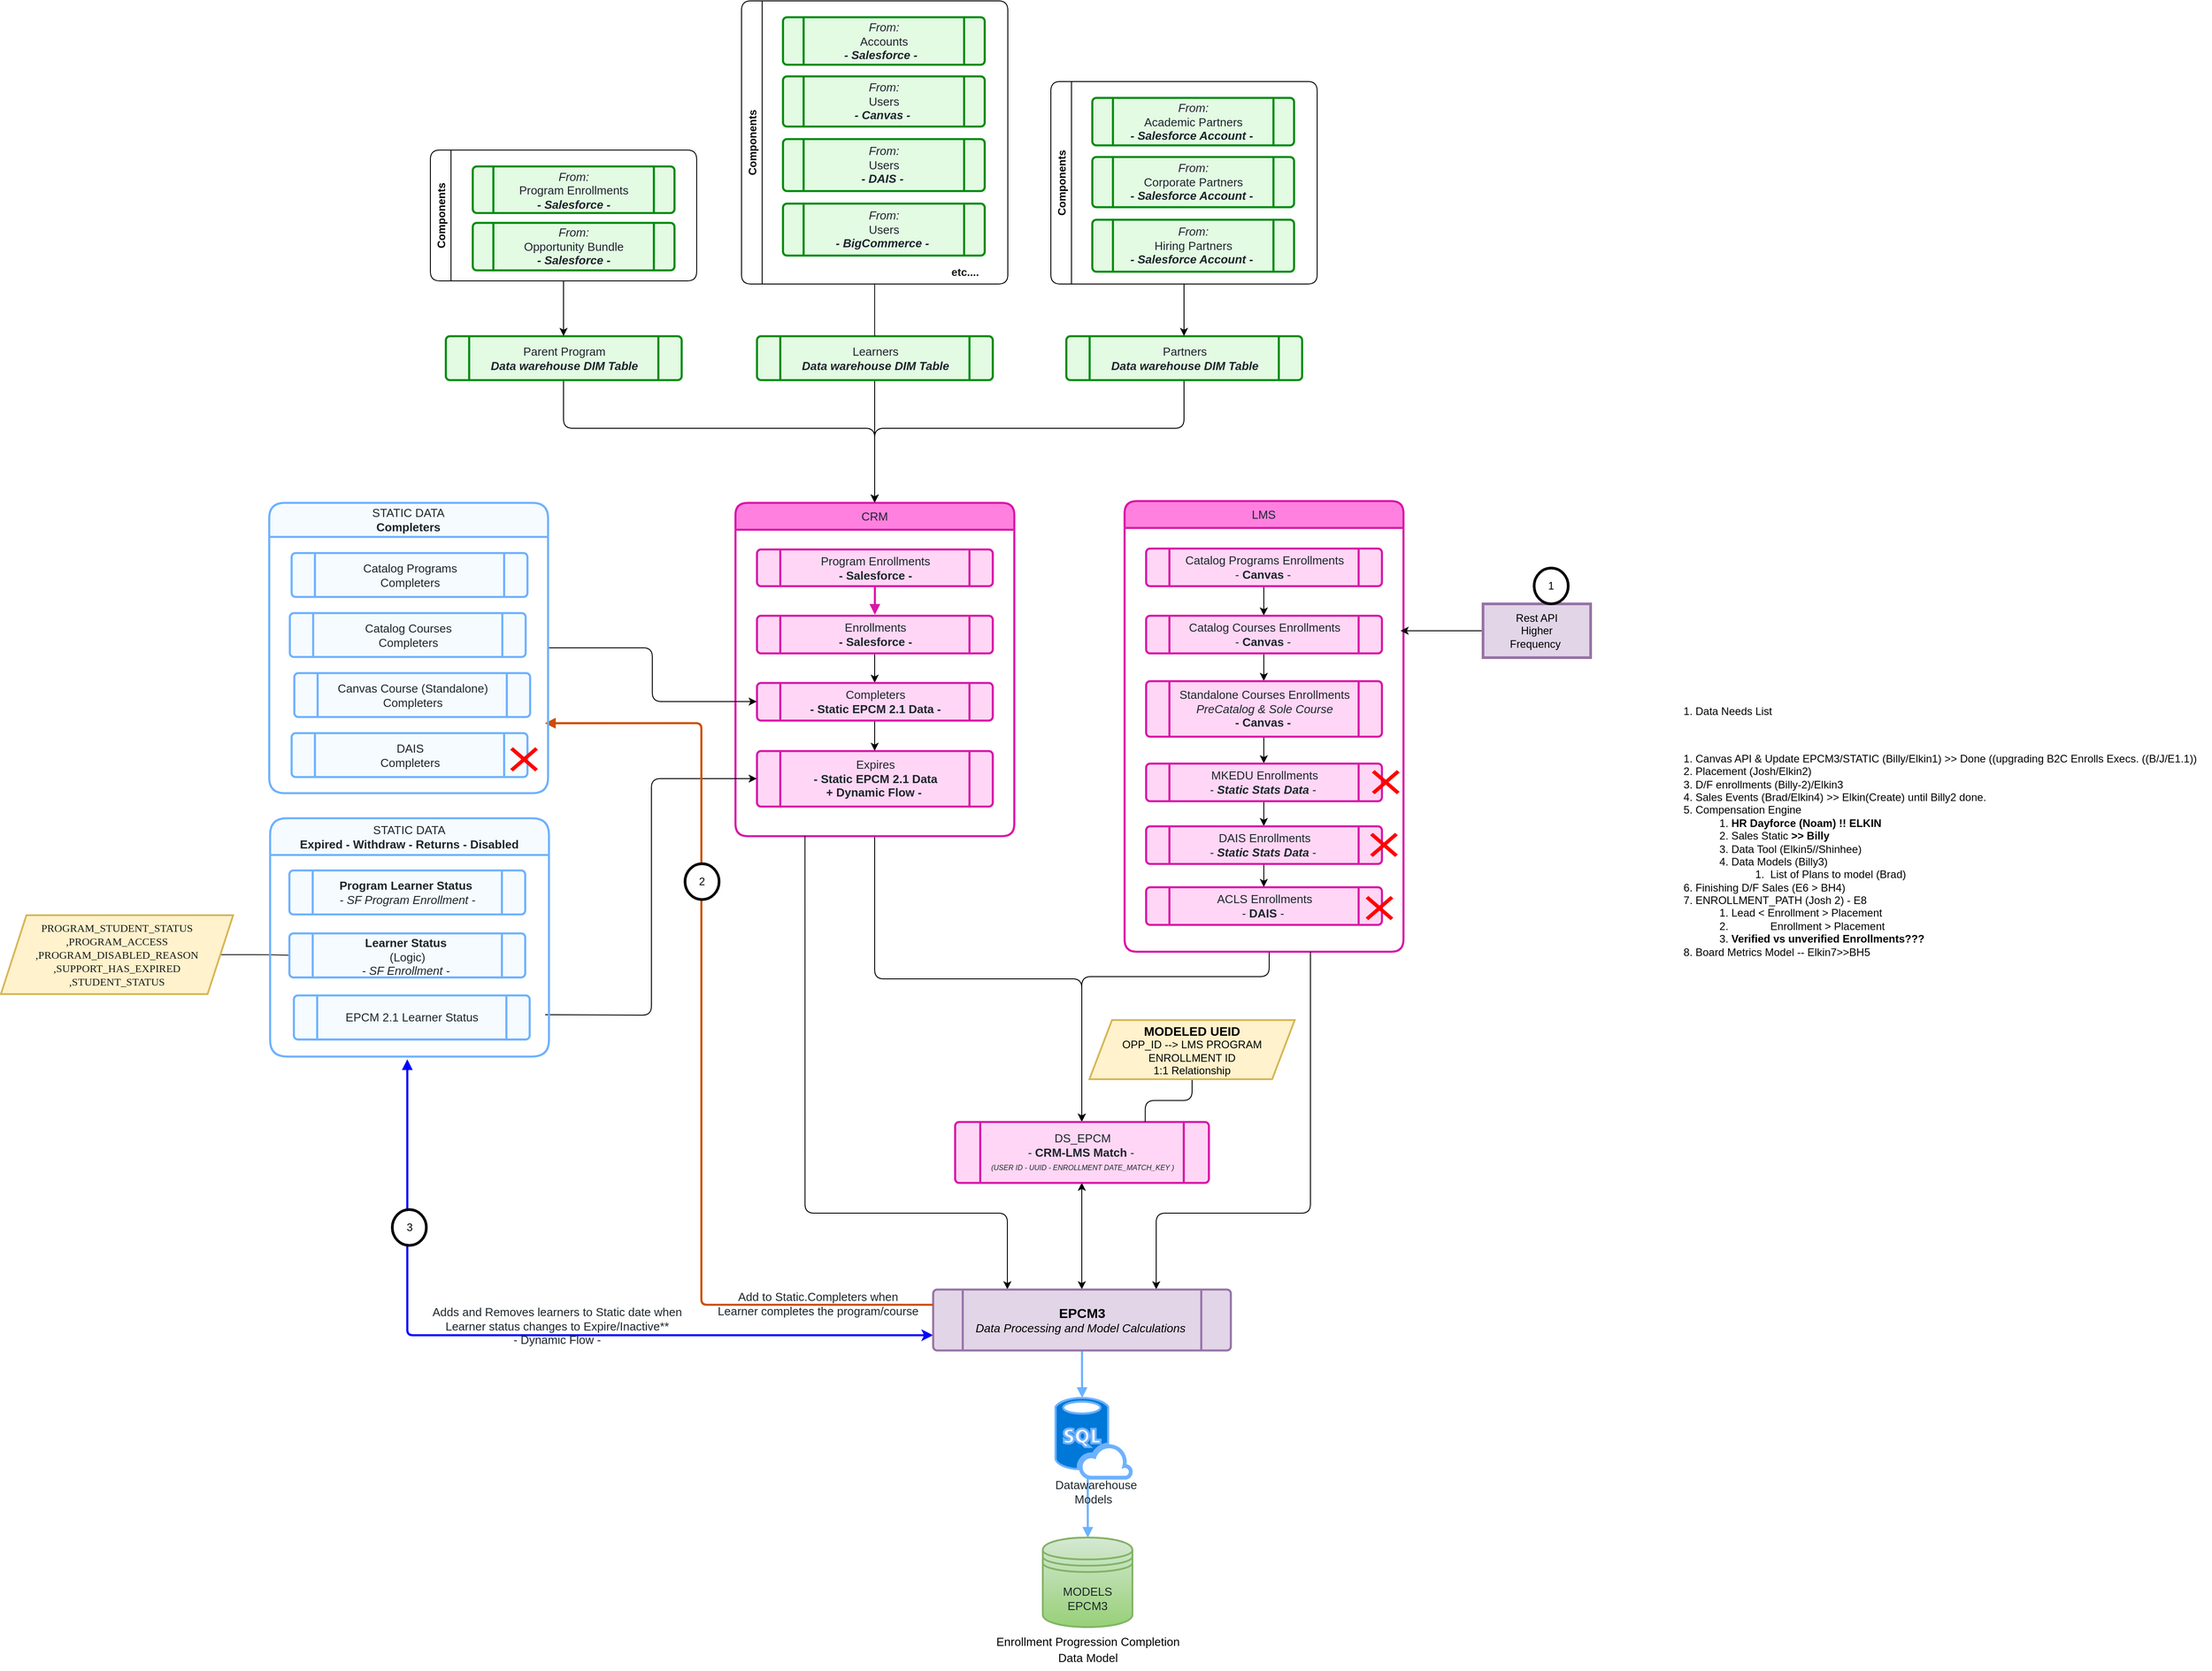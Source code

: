 <mxfile version="22.1.2" type="device" pages="5">
  <diagram name="Final EPCM 3.1" id="33UGkqzLwIdzk79tW7TT">
    <mxGraphModel dx="2556" dy="2770" grid="0" gridSize="10" guides="1" tooltips="1" connect="1" arrows="1" fold="1" page="0" pageScale="1" pageWidth="827" pageHeight="1169" background="none" math="0" shadow="0">
      <root>
        <mxCell id="3rEZ6xEGqcz71s_I9r50-0" />
        <mxCell id="3rEZ6xEGqcz71s_I9r50-1" parent="3rEZ6xEGqcz71s_I9r50-0" />
        <UserObject label="" lucidchartObjectId="MFtASU_H6kOK" id="3rEZ6xEGqcz71s_I9r50-33">
          <mxCell style="html=1;jettySize=18;whiteSpace=wrap;fontSize=13;strokeColor=#6db1ff;strokeOpacity=100;strokeWidth=2.3;rounded=1;arcSize=12;edgeStyle=orthogonalEdgeStyle;startArrow=none;endArrow=block;endFill=1;exitX=0.5;exitY=1;entryX=0.349;entryY=0;entryPerimeter=0;exitDx=0;exitDy=0;" parent="3rEZ6xEGqcz71s_I9r50-1" source="N3Dahj9pIh93DC18XHHj-82" target="3rEZ6xEGqcz71s_I9r50-74" edge="1">
            <mxGeometry width="100" height="100" relative="1" as="geometry">
              <Array as="points" />
              <mxPoint x="1007.5" y="522.218" as="sourcePoint" />
            </mxGeometry>
          </mxCell>
        </UserObject>
        <mxCell id="N3Dahj9pIh93DC18XHHj-74" style="edgeStyle=orthogonalEdgeStyle;rounded=1;orthogonalLoop=1;jettySize=auto;html=1;entryX=0.5;entryY=0;entryDx=0;entryDy=0;fontSize=12;exitX=0.5;exitY=1;exitDx=0;exitDy=0;" parent="3rEZ6xEGqcz71s_I9r50-1" source="3rEZ6xEGqcz71s_I9r50-52" target="N3Dahj9pIh93DC18XHHj-13" edge="1">
          <mxGeometry relative="1" as="geometry">
            <Array as="points">
              <mxPoint x="1129" y="-1077" />
              <mxPoint x="784" y="-1077" />
            </Array>
          </mxGeometry>
        </mxCell>
        <UserObject label="Partners&lt;br&gt;&lt;i&gt;&lt;b&gt;Data warehouse DIM Table&lt;/b&gt;&lt;/i&gt;" lucidchartObjectId="zoHAUFa-GI66" id="3rEZ6xEGqcz71s_I9r50-52">
          <mxCell style="html=1;overflow=block;blockSpacing=1;whiteSpace=wrap;shape=process;fontSize=13;fontColor=#1d262b;spacing=3.8;strokeColor=#008a0e;strokeOpacity=100;fillOpacity=100;rounded=1;absoluteArcSize=1;arcSize=9;fillColor=#e3fae3;strokeWidth=2.3;" parent="3rEZ6xEGqcz71s_I9r50-1" vertex="1">
            <mxGeometry x="997" y="-1180" width="263" height="49" as="geometry" />
          </mxCell>
        </UserObject>
        <mxCell id="N3Dahj9pIh93DC18XHHj-73" style="edgeStyle=orthogonalEdgeStyle;rounded=1;orthogonalLoop=1;jettySize=auto;html=1;entryX=0.5;entryY=0;entryDx=0;entryDy=0;fontSize=12;" parent="3rEZ6xEGqcz71s_I9r50-1" source="3rEZ6xEGqcz71s_I9r50-60" target="N3Dahj9pIh93DC18XHHj-13" edge="1">
          <mxGeometry relative="1" as="geometry" />
        </mxCell>
        <UserObject label="Learners&lt;br&gt;&lt;i&gt;&lt;b&gt;Data warehouse DIM Table&lt;/b&gt;&lt;/i&gt;" lucidchartObjectId="~qHAldtoP.1P" id="3rEZ6xEGqcz71s_I9r50-60">
          <mxCell style="html=1;overflow=block;blockSpacing=1;whiteSpace=wrap;shape=process;fontSize=13;fontColor=#1d262b;spacing=3.8;strokeColor=#008a0e;strokeOpacity=100;fillOpacity=100;rounded=1;absoluteArcSize=1;arcSize=9;fillColor=#e3fae3;strokeWidth=2.3;" parent="3rEZ6xEGqcz71s_I9r50-1" vertex="1">
            <mxGeometry x="652" y="-1180" width="263" height="49" as="geometry" />
          </mxCell>
        </UserObject>
        <UserObject label="" lucidchartObjectId="4tHAt~9loAMa" id="3rEZ6xEGqcz71s_I9r50-63">
          <mxCell style="html=1;jettySize=18;whiteSpace=wrap;fontSize=13;strokeColor=#6db1ff;strokeOpacity=100;strokeWidth=2.3;rounded=1;arcSize=12;edgeStyle=orthogonalEdgeStyle;startArrow=none;endArrow=block;endFill=1;exitX=0.422;exitY=0.992;exitPerimeter=0;entryX=0.5;entryY=0;entryDx=0;entryDy=0;" parent="3rEZ6xEGqcz71s_I9r50-1" source="3rEZ6xEGqcz71s_I9r50-74" target="3rEZ6xEGqcz71s_I9r50-78" edge="1">
            <mxGeometry width="100" height="100" relative="1" as="geometry">
              <Array as="points" />
            </mxGeometry>
          </mxCell>
        </UserObject>
        <UserObject label="" lucidchartObjectId="BUIAmi_P4uTD" id="3rEZ6xEGqcz71s_I9r50-72">
          <mxCell style="html=1;jettySize=18;whiteSpace=wrap;fontSize=13;strokeColor=#0000FF;strokeOpacity=100;strokeWidth=2.3;rounded=1;arcSize=12;edgeStyle=orthogonalEdgeStyle;startArrow=classic;endArrow=block;endFill=1;exitX=0;exitY=0.75;exitDx=0;exitDy=0;startFill=1;" parent="3rEZ6xEGqcz71s_I9r50-1" source="N3Dahj9pIh93DC18XHHj-82" edge="1">
            <mxGeometry width="100" height="100" relative="1" as="geometry">
              <Array as="points">
                <mxPoint x="262" y="-65" />
              </Array>
              <mxPoint x="850.756" y="318.0" as="sourcePoint" />
              <mxPoint x="262" y="-373" as="targetPoint" />
            </mxGeometry>
          </mxCell>
        </UserObject>
        <mxCell id="3rEZ6xEGqcz71s_I9r50-73" value="Adds and Removes learners to Static date when&lt;br&gt;Learner status changes to Expire/Inactive**&lt;br&gt;- Dynamic Flow -" style="text;html=1;resizable=0;labelBackgroundColor=none;align=center;verticalAlign=middle;fontColor=#1d262b;fontSize=13;rounded=1;" parent="3rEZ6xEGqcz71s_I9r50-72" vertex="1">
          <mxGeometry x="0.334" relative="1" as="geometry">
            <mxPoint x="167" as="offset" />
          </mxGeometry>
        </mxCell>
        <UserObject label="Datawarehouse&lt;br&gt;Models" lucidchartObjectId="MFtANbAF_fh7" id="3rEZ6xEGqcz71s_I9r50-74">
          <mxCell style="html=1;overflow=block;blockSpacing=1;whiteSpace=wrap;verticalLabelPosition=bottom;verticalAlign=top;shape=mxgraph.azure.sql_database_sql_azure;fontSize=13;fontColor=#1d262b;spacing=0;strokeColor=#6db1ff;strokeOpacity=100;rounded=1;absoluteArcSize=1;arcSize=9;fillColor=#0078d7;strokeWidth=2.3;" parent="3rEZ6xEGqcz71s_I9r50-1" vertex="1">
            <mxGeometry x="985" y="5" width="85" height="90" as="geometry" />
          </mxCell>
        </UserObject>
        <mxCell id="3rEZ6xEGqcz71s_I9r50-77" value="" style="group;rounded=1;" parent="3rEZ6xEGqcz71s_I9r50-1" vertex="1" connectable="0">
          <mxGeometry x="931" y="161" width="180" height="100" as="geometry" />
        </mxCell>
        <mxCell id="3rEZ6xEGqcz71s_I9r50-78" value="" style="shape=datastore;whiteSpace=wrap;html=1;labelPosition=center;verticalLabelPosition=bottom;align=center;verticalAlign=top;strokeWidth=2;fillColor=#d5e8d4;strokeColor=#82b366;gradientColor=#97d077;rounded=1;" parent="3rEZ6xEGqcz71s_I9r50-77" vertex="1">
          <mxGeometry x="40" width="100" height="100" as="geometry" />
        </mxCell>
        <UserObject label="MODELS&lt;br&gt;EPCM3" lucidchartObjectId="bvHAvr.qQoxq" id="3rEZ6xEGqcz71s_I9r50-79">
          <mxCell style="html=1;overflow=block;blockSpacing=1;whiteSpace=wrap;fontSize=13;fontColor=#1d262b;spacing=3.8;strokeOpacity=0;fillOpacity=0;rounded=1;absoluteArcSize=1;arcSize=9;fillColor=#ffffff;strokeWidth=2.3;" parent="3rEZ6xEGqcz71s_I9r50-77" vertex="1">
            <mxGeometry y="45" width="180" height="45" as="geometry" />
          </mxCell>
        </UserObject>
        <mxCell id="N3Dahj9pIh93DC18XHHj-0" value="LMS" style="swimlane;html=1;whiteSpace=wrap;connectable=0;fontStyle=0;startSize=30;dropTarget=0;rounded=1;spacing=0;strokeColor=#d916a8;strokeOpacity=100;strokeWidth=2.3;container=1;pointerEvents=0;collapsible=0;recursiveResize=0;fontSize=13;fontColor=#1d262b;fillColor=#ff80df;" parent="3rEZ6xEGqcz71s_I9r50-1" vertex="1">
          <mxGeometry x="1062" y="-996" width="311" height="503" as="geometry" />
        </mxCell>
        <UserObject label="ACLS Enrollments&lt;br&gt;- &lt;b&gt;DAIS&lt;/b&gt; -&amp;nbsp;" lucidchartObjectId="YItA6roW3f0o" id="N3Dahj9pIh93DC18XHHj-11">
          <mxCell style="html=1;overflow=block;blockSpacing=1;whiteSpace=wrap;shape=process;fontSize=13;fontColor=#1d262b;spacing=3.8;strokeColor=#d916a8;strokeOpacity=100;fillOpacity=100;rounded=1;absoluteArcSize=1;arcSize=9;fillColor=#ffd6f5;strokeWidth=2.3;" parent="N3Dahj9pIh93DC18XHHj-0" vertex="1">
            <mxGeometry x="24" y="431" width="263" height="42" as="geometry" />
          </mxCell>
        </UserObject>
        <mxCell id="N3Dahj9pIh93DC18XHHj-3" value="" style="edgeStyle=orthogonalEdgeStyle;rounded=1;orthogonalLoop=1;jettySize=auto;html=1;" parent="3rEZ6xEGqcz71s_I9r50-1" source="N3Dahj9pIh93DC18XHHj-1" target="N3Dahj9pIh93DC18XHHj-2" edge="1">
          <mxGeometry relative="1" as="geometry" />
        </mxCell>
        <UserObject label="Catalog Programs Enrollments&lt;br&gt;- &lt;b&gt;Canvas&lt;/b&gt; -&amp;nbsp;" lucidchartObjectId="YItA6roW3f0o" id="N3Dahj9pIh93DC18XHHj-1">
          <mxCell style="html=1;overflow=block;blockSpacing=1;whiteSpace=wrap;shape=process;fontSize=13;fontColor=#1d262b;spacing=3.8;strokeColor=#d916a8;strokeOpacity=100;fillOpacity=100;rounded=1;absoluteArcSize=1;arcSize=9;fillColor=#ffd6f5;strokeWidth=2.3;" parent="3rEZ6xEGqcz71s_I9r50-1" vertex="1">
            <mxGeometry x="1086" y="-943" width="263" height="42" as="geometry" />
          </mxCell>
        </UserObject>
        <mxCell id="N3Dahj9pIh93DC18XHHj-5" value="" style="edgeStyle=orthogonalEdgeStyle;rounded=1;orthogonalLoop=1;jettySize=auto;html=1;" parent="3rEZ6xEGqcz71s_I9r50-1" source="N3Dahj9pIh93DC18XHHj-2" target="N3Dahj9pIh93DC18XHHj-4" edge="1">
          <mxGeometry relative="1" as="geometry" />
        </mxCell>
        <UserObject label="Catalog Courses Enrollments&lt;br&gt;- &lt;b&gt;Canvas&lt;/b&gt; -&amp;nbsp;" lucidchartObjectId="YItA6roW3f0o" id="N3Dahj9pIh93DC18XHHj-2">
          <mxCell style="html=1;overflow=block;blockSpacing=1;whiteSpace=wrap;shape=process;fontSize=13;fontColor=#1d262b;spacing=3.8;strokeColor=#d916a8;strokeOpacity=100;fillOpacity=100;rounded=1;absoluteArcSize=1;arcSize=9;fillColor=#ffd6f5;strokeWidth=2.3;" parent="3rEZ6xEGqcz71s_I9r50-1" vertex="1">
            <mxGeometry x="1086" y="-868" width="263" height="42" as="geometry" />
          </mxCell>
        </UserObject>
        <mxCell id="N3Dahj9pIh93DC18XHHj-7" value="" style="edgeStyle=orthogonalEdgeStyle;rounded=1;orthogonalLoop=1;jettySize=auto;html=1;" parent="3rEZ6xEGqcz71s_I9r50-1" source="N3Dahj9pIh93DC18XHHj-4" target="N3Dahj9pIh93DC18XHHj-6" edge="1">
          <mxGeometry relative="1" as="geometry" />
        </mxCell>
        <UserObject label="Standalone Courses Enrollments&lt;br&gt;&lt;i&gt;PreCatalog &amp;amp; Sole Course&lt;/i&gt;&lt;br&gt;&lt;b&gt;- Canvas -&amp;nbsp;&lt;/b&gt;" lucidchartObjectId="YItA6roW3f0o" id="N3Dahj9pIh93DC18XHHj-4">
          <mxCell style="html=1;overflow=block;blockSpacing=1;whiteSpace=wrap;shape=process;fontSize=13;fontColor=#1d262b;spacing=3.8;strokeColor=#d916a8;strokeOpacity=100;fillOpacity=100;rounded=1;absoluteArcSize=1;arcSize=9;fillColor=#ffd6f5;strokeWidth=2.3;" parent="3rEZ6xEGqcz71s_I9r50-1" vertex="1">
            <mxGeometry x="1086" y="-795" width="263" height="62" as="geometry" />
          </mxCell>
        </UserObject>
        <mxCell id="N3Dahj9pIh93DC18XHHj-10" value="" style="edgeStyle=orthogonalEdgeStyle;rounded=1;orthogonalLoop=1;jettySize=auto;html=1;" parent="3rEZ6xEGqcz71s_I9r50-1" source="N3Dahj9pIh93DC18XHHj-6" target="N3Dahj9pIh93DC18XHHj-9" edge="1">
          <mxGeometry relative="1" as="geometry" />
        </mxCell>
        <UserObject label="MKEDU Enrollments&lt;br&gt;- &lt;b&gt;&lt;i&gt;Static Stats Data&lt;/i&gt;&lt;/b&gt; -&amp;nbsp;" lucidchartObjectId="YItA6roW3f0o" id="N3Dahj9pIh93DC18XHHj-6">
          <mxCell style="html=1;overflow=block;blockSpacing=1;whiteSpace=wrap;shape=process;fontSize=13;fontColor=#1d262b;spacing=3.8;strokeColor=#d916a8;strokeOpacity=100;fillOpacity=100;rounded=1;absoluteArcSize=1;arcSize=9;fillColor=#ffd6f5;strokeWidth=2.3;" parent="3rEZ6xEGqcz71s_I9r50-1" vertex="1">
            <mxGeometry x="1086" y="-703" width="263" height="42" as="geometry" />
          </mxCell>
        </UserObject>
        <mxCell id="N3Dahj9pIh93DC18XHHj-12" value="" style="edgeStyle=orthogonalEdgeStyle;rounded=1;orthogonalLoop=1;jettySize=auto;html=1;" parent="3rEZ6xEGqcz71s_I9r50-1" source="N3Dahj9pIh93DC18XHHj-9" target="N3Dahj9pIh93DC18XHHj-11" edge="1">
          <mxGeometry relative="1" as="geometry" />
        </mxCell>
        <UserObject label="DAIS Enrollments&lt;br&gt;- &lt;b&gt;&lt;i&gt;Static Stats Data&lt;/i&gt;&lt;/b&gt; -&amp;nbsp;" lucidchartObjectId="YItA6roW3f0o" id="N3Dahj9pIh93DC18XHHj-9">
          <mxCell style="html=1;overflow=block;blockSpacing=1;whiteSpace=wrap;shape=process;fontSize=13;fontColor=#1d262b;spacing=3.8;strokeColor=#d916a8;strokeOpacity=100;fillOpacity=100;rounded=1;absoluteArcSize=1;arcSize=9;fillColor=#ffd6f5;strokeWidth=2.3;" parent="3rEZ6xEGqcz71s_I9r50-1" vertex="1">
            <mxGeometry x="1086" y="-633" width="263" height="42" as="geometry" />
          </mxCell>
        </UserObject>
        <mxCell id="N3Dahj9pIh93DC18XHHj-78" style="edgeStyle=orthogonalEdgeStyle;rounded=1;orthogonalLoop=1;jettySize=auto;html=1;fontSize=14;endArrow=classic;endFill=1;" parent="3rEZ6xEGqcz71s_I9r50-1" source="N3Dahj9pIh93DC18XHHj-13" target="N3Dahj9pIh93DC18XHHj-51" edge="1">
          <mxGeometry relative="1" as="geometry" />
        </mxCell>
        <mxCell id="N3Dahj9pIh93DC18XHHj-13" value="" style="fillColor=none;strokeColor=none;pointerEvents=0;fontStyle=0;html=1;whiteSpace=wrap;container=1;collapsible=0;childLayout=stackLayout;resizeParent=1;dropTarget=0;fontSize=13;spacing=0;strokeOpacity=100;rounded=1;absoluteArcSize=1;arcSize=9;strokeWidth=2.3;" parent="3rEZ6xEGqcz71s_I9r50-1" vertex="1">
          <mxGeometry x="628" y="-994" width="311.0" height="372.0" as="geometry" />
        </mxCell>
        <mxCell id="N3Dahj9pIh93DC18XHHj-14" value="CRM" style="swimlane;html=1;whiteSpace=wrap;connectable=0;fontStyle=0;startSize=30;dropTarget=0;rounded=1;spacing=0;strokeColor=#d916a8;strokeOpacity=100;strokeWidth=2.3;container=1;pointerEvents=0;collapsible=0;recursiveResize=0;fontSize=13;fontColor=#1d262b;fillColor=#ff80df;" parent="N3Dahj9pIh93DC18XHHj-13" vertex="1">
          <mxGeometry width="311.0" height="372.0" as="geometry" />
        </mxCell>
        <UserObject label="Expires&lt;br&gt;&lt;b&gt;- Static EPCM 2.1 Data &lt;br&gt;+ Dynamic Flow -&amp;nbsp;&lt;/b&gt;" lucidchartObjectId="YItA6roW3f0o" id="N3Dahj9pIh93DC18XHHj-20">
          <mxCell style="html=1;overflow=block;blockSpacing=1;whiteSpace=wrap;shape=process;fontSize=13;fontColor=#1d262b;spacing=3.8;strokeColor=#d916a8;strokeOpacity=100;fillOpacity=100;rounded=1;absoluteArcSize=1;arcSize=9;fillColor=#ffd6f5;strokeWidth=2.3;" parent="N3Dahj9pIh93DC18XHHj-14" vertex="1">
            <mxGeometry x="24" y="277" width="263" height="62" as="geometry" />
          </mxCell>
        </UserObject>
        <UserObject label="Program Enrollments&lt;br&gt;&lt;b&gt;- Salesforce -&lt;/b&gt;" lucidchartObjectId="lItA-AVAxaY0" id="N3Dahj9pIh93DC18XHHj-15">
          <mxCell style="html=1;overflow=block;blockSpacing=1;whiteSpace=wrap;shape=process;fontSize=13;fontColor=#1d262b;spacing=3.8;strokeColor=#d916a8;strokeOpacity=100;fillOpacity=100;rounded=1;absoluteArcSize=1;arcSize=9;fillColor=#ffd6f5;strokeWidth=2.3;" parent="3rEZ6xEGqcz71s_I9r50-1" vertex="1">
            <mxGeometry x="652" y="-942" width="263" height="41" as="geometry" />
          </mxCell>
        </UserObject>
        <UserObject label="" lucidchartObjectId="WItA9poQpBFA" id="N3Dahj9pIh93DC18XHHj-16">
          <mxCell style="html=1;jettySize=18;whiteSpace=wrap;fontSize=13;strokeColor=#d916a8;strokeOpacity=100;strokeWidth=2.3;rounded=1;arcSize=12;edgeStyle=orthogonalEdgeStyle;startArrow=none;endArrow=block;endFill=1;exitX=0.5;exitY=1.02;exitPerimeter=0;entryX=0.5;entryY=-0.026;entryPerimeter=0;" parent="3rEZ6xEGqcz71s_I9r50-1" source="N3Dahj9pIh93DC18XHHj-15" target="N3Dahj9pIh93DC18XHHj-17" edge="1">
            <mxGeometry width="100" height="100" relative="1" as="geometry">
              <Array as="points" />
            </mxGeometry>
          </mxCell>
        </UserObject>
        <mxCell id="N3Dahj9pIh93DC18XHHj-19" value="" style="edgeStyle=orthogonalEdgeStyle;rounded=1;orthogonalLoop=1;jettySize=auto;html=1;" parent="3rEZ6xEGqcz71s_I9r50-1" source="N3Dahj9pIh93DC18XHHj-17" target="N3Dahj9pIh93DC18XHHj-18" edge="1">
          <mxGeometry relative="1" as="geometry" />
        </mxCell>
        <UserObject label="Enrollments&lt;br&gt;&lt;b&gt;- Salesforce -&lt;/b&gt;" lucidchartObjectId="YItA6roW3f0o" id="N3Dahj9pIh93DC18XHHj-17">
          <mxCell style="html=1;overflow=block;blockSpacing=1;whiteSpace=wrap;shape=process;fontSize=13;fontColor=#1d262b;spacing=3.8;strokeColor=#d916a8;strokeOpacity=100;fillOpacity=100;rounded=1;absoluteArcSize=1;arcSize=9;fillColor=#ffd6f5;strokeWidth=2.3;" parent="3rEZ6xEGqcz71s_I9r50-1" vertex="1">
            <mxGeometry x="652" y="-868" width="263" height="42" as="geometry" />
          </mxCell>
        </UserObject>
        <mxCell id="N3Dahj9pIh93DC18XHHj-21" value="" style="edgeStyle=orthogonalEdgeStyle;rounded=1;orthogonalLoop=1;jettySize=auto;html=1;" parent="3rEZ6xEGqcz71s_I9r50-1" source="N3Dahj9pIh93DC18XHHj-18" target="N3Dahj9pIh93DC18XHHj-20" edge="1">
          <mxGeometry relative="1" as="geometry" />
        </mxCell>
        <UserObject label="Completers&lt;br&gt;&lt;b&gt;- Static EPCM 2.1 Data -&lt;/b&gt;" lucidchartObjectId="YItA6roW3f0o" id="N3Dahj9pIh93DC18XHHj-18">
          <mxCell style="html=1;overflow=block;blockSpacing=1;whiteSpace=wrap;shape=process;fontSize=13;fontColor=#1d262b;spacing=3.8;strokeColor=#d916a8;strokeOpacity=100;fillOpacity=100;rounded=1;absoluteArcSize=1;arcSize=9;fillColor=#ffd6f5;strokeWidth=2.3;" parent="3rEZ6xEGqcz71s_I9r50-1" vertex="1">
            <mxGeometry x="652" y="-793" width="263" height="42" as="geometry" />
          </mxCell>
        </UserObject>
        <mxCell id="N3Dahj9pIh93DC18XHHj-31" style="edgeStyle=orthogonalEdgeStyle;rounded=1;orthogonalLoop=1;jettySize=auto;html=1;entryX=0;entryY=0.5;entryDx=0;entryDy=0;" parent="3rEZ6xEGqcz71s_I9r50-1" source="N3Dahj9pIh93DC18XHHj-22" target="N3Dahj9pIh93DC18XHHj-18" edge="1">
          <mxGeometry relative="1" as="geometry" />
        </mxCell>
        <mxCell id="N3Dahj9pIh93DC18XHHj-41" style="edgeStyle=orthogonalEdgeStyle;rounded=1;orthogonalLoop=1;jettySize=auto;html=1;entryX=0;entryY=0.5;entryDx=0;entryDy=0;" parent="3rEZ6xEGqcz71s_I9r50-1" target="N3Dahj9pIh93DC18XHHj-20" edge="1">
          <mxGeometry relative="1" as="geometry">
            <mxPoint x="416" y="-422.5" as="sourcePoint" />
          </mxGeometry>
        </mxCell>
        <mxCell id="N3Dahj9pIh93DC18XHHj-80" style="edgeStyle=orthogonalEdgeStyle;rounded=1;orthogonalLoop=1;jettySize=auto;html=1;fontSize=14;endArrow=none;endFill=0;startArrow=classic;startFill=1;" parent="3rEZ6xEGqcz71s_I9r50-1" source="N3Dahj9pIh93DC18XHHj-51" edge="1">
          <mxGeometry relative="1" as="geometry">
            <mxPoint x="1223.5" y="-492" as="targetPoint" />
            <Array as="points">
              <mxPoint x="1015" y="-465" />
              <mxPoint x="1224" y="-465" />
            </Array>
          </mxGeometry>
        </mxCell>
        <mxCell id="N3Dahj9pIh93DC18XHHj-85" style="edgeStyle=orthogonalEdgeStyle;rounded=1;orthogonalLoop=1;jettySize=auto;html=1;fontSize=15;startArrow=classic;startFill=1;endArrow=classic;endFill=1;" parent="3rEZ6xEGqcz71s_I9r50-1" source="N3Dahj9pIh93DC18XHHj-51" target="N3Dahj9pIh93DC18XHHj-82" edge="1">
          <mxGeometry relative="1" as="geometry" />
        </mxCell>
        <UserObject label="DS_EPCM&lt;br&gt;- &lt;b&gt;CRM-LMS Match&lt;/b&gt;&amp;nbsp;-&amp;nbsp;&lt;br&gt;&lt;font style=&quot;font-size: 8px;&quot;&gt;&lt;i&gt;(USER ID - UUID - ENROLLMENT DATE_MATCH_KEY )&lt;/i&gt;&lt;/font&gt;" lucidchartObjectId="YItA6roW3f0o" id="N3Dahj9pIh93DC18XHHj-51">
          <mxCell style="html=1;overflow=block;blockSpacing=1;whiteSpace=wrap;shape=process;fontSize=13;fontColor=#1d262b;spacing=3.8;strokeColor=#d916a8;strokeOpacity=100;fillOpacity=100;rounded=1;absoluteArcSize=1;arcSize=9;fillColor=#ffd6f5;strokeWidth=2.3;" parent="3rEZ6xEGqcz71s_I9r50-1" vertex="1">
            <mxGeometry x="873" y="-303" width="283" height="68" as="geometry" />
          </mxCell>
        </UserObject>
        <mxCell id="N3Dahj9pIh93DC18XHHj-72" style="edgeStyle=orthogonalEdgeStyle;rounded=1;orthogonalLoop=1;jettySize=auto;html=1;entryX=0.5;entryY=0;entryDx=0;entryDy=0;fontSize=12;exitX=0.5;exitY=1;exitDx=0;exitDy=0;" parent="3rEZ6xEGqcz71s_I9r50-1" source="N3Dahj9pIh93DC18XHHj-52" target="N3Dahj9pIh93DC18XHHj-13" edge="1">
          <mxGeometry relative="1" as="geometry">
            <Array as="points">
              <mxPoint x="437" y="-1077" />
              <mxPoint x="784" y="-1077" />
            </Array>
          </mxGeometry>
        </mxCell>
        <UserObject label="Parent Program&lt;br&gt;&lt;i&gt;&lt;b&gt;Data warehouse DIM Table&lt;/b&gt;&lt;/i&gt;" lucidchartObjectId="8iHAjh2WpPkE" id="N3Dahj9pIh93DC18XHHj-52">
          <mxCell style="html=1;overflow=block;blockSpacing=1;whiteSpace=wrap;shape=process;fontSize=13;fontColor=#1d262b;spacing=3.8;strokeColor=#008a0e;strokeOpacity=100;fillOpacity=100;rounded=1;absoluteArcSize=1;arcSize=9;fillColor=#e3fae3;strokeWidth=2.3;" parent="3rEZ6xEGqcz71s_I9r50-1" vertex="1">
            <mxGeometry x="305" y="-1180" width="263" height="49" as="geometry" />
          </mxCell>
        </UserObject>
        <mxCell id="N3Dahj9pIh93DC18XHHj-67" style="edgeStyle=orthogonalEdgeStyle;rounded=1;orthogonalLoop=1;jettySize=auto;html=1;entryX=0.5;entryY=0;entryDx=0;entryDy=0;fontSize=12;" parent="3rEZ6xEGqcz71s_I9r50-1" source="N3Dahj9pIh93DC18XHHj-66" target="N3Dahj9pIh93DC18XHHj-52" edge="1">
          <mxGeometry relative="1" as="geometry" />
        </mxCell>
        <mxCell id="N3Dahj9pIh93DC18XHHj-66" value="Components" style="swimlane;horizontal=0;rounded=1;fontSize=12;startSize=23;" parent="3rEZ6xEGqcz71s_I9r50-1" vertex="1">
          <mxGeometry x="288" y="-1387.5" width="297" height="146" as="geometry" />
        </mxCell>
        <UserObject label="&lt;i&gt;From:&lt;/i&gt;&lt;br&gt;Program Enrollments&lt;br&gt;&lt;b&gt;&lt;i&gt;- Salesforce -&lt;/i&gt;&lt;/b&gt;" lucidchartObjectId="7jHAJtHe2Cm-" id="N3Dahj9pIh93DC18XHHj-54">
          <mxCell style="html=1;overflow=block;blockSpacing=1;whiteSpace=wrap;shape=process;fontSize=13;fontColor=#1d262b;spacing=3.8;strokeColor=#008a0e;strokeOpacity=100;fillOpacity=100;rounded=1;absoluteArcSize=1;arcSize=9;fillColor=#e3fae3;strokeWidth=2.3;" parent="N3Dahj9pIh93DC18XHHj-66" vertex="1">
            <mxGeometry x="47" y="18" width="225" height="52" as="geometry" />
          </mxCell>
        </UserObject>
        <UserObject label="&lt;i&gt;From:&lt;br&gt;&lt;/i&gt;Opportunity Bundle&lt;br&gt;&lt;b&gt;&lt;i&gt;- Salesforce -&lt;/i&gt;&lt;/b&gt;" lucidchartObjectId="hkHAQGbRr5Ej" id="N3Dahj9pIh93DC18XHHj-55">
          <mxCell style="html=1;overflow=block;blockSpacing=1;whiteSpace=wrap;shape=process;fontSize=13;fontColor=#1d262b;spacing=3.8;strokeColor=#008a0e;strokeOpacity=100;fillOpacity=100;rounded=1;absoluteArcSize=1;arcSize=9;fillColor=#e3fae3;strokeWidth=2.3;" parent="N3Dahj9pIh93DC18XHHj-66" vertex="1">
            <mxGeometry x="47" y="81" width="225" height="53" as="geometry" />
          </mxCell>
        </UserObject>
        <mxCell id="N3Dahj9pIh93DC18XHHj-71" style="edgeStyle=orthogonalEdgeStyle;rounded=1;orthogonalLoop=1;jettySize=auto;html=1;entryX=0.5;entryY=0;entryDx=0;entryDy=0;fontSize=12;" parent="3rEZ6xEGqcz71s_I9r50-1" source="N3Dahj9pIh93DC18XHHj-68" target="3rEZ6xEGqcz71s_I9r50-52" edge="1">
          <mxGeometry relative="1" as="geometry" />
        </mxCell>
        <mxCell id="N3Dahj9pIh93DC18XHHj-68" value="Components" style="swimlane;horizontal=0;rounded=1;fontSize=12;startSize=23;" parent="3rEZ6xEGqcz71s_I9r50-1" vertex="1">
          <mxGeometry x="980" y="-1464" width="297" height="226" as="geometry" />
        </mxCell>
        <UserObject label="&lt;i&gt;From:&lt;/i&gt;&lt;br&gt;Academic Partners&lt;br&gt;&lt;i&gt;&lt;b&gt;- Salesforce Account -&amp;nbsp;&lt;/b&gt;&lt;/i&gt;" lucidchartObjectId="OoHA.fsb_teF" id="N3Dahj9pIh93DC18XHHj-63">
          <mxCell style="html=1;overflow=block;blockSpacing=1;whiteSpace=wrap;shape=process;fontSize=13;fontColor=#1d262b;spacing=3.8;strokeColor=#008a0e;strokeOpacity=100;fillOpacity=100;rounded=1;absoluteArcSize=1;arcSize=9;fillColor=#e3fae3;strokeWidth=2.3;" parent="N3Dahj9pIh93DC18XHHj-68" vertex="1">
            <mxGeometry x="46" y="18" width="225" height="53" as="geometry" />
          </mxCell>
        </UserObject>
        <UserObject label="&lt;i&gt;From:&lt;/i&gt;&lt;br&gt;Corporate&amp;nbsp;Partners&lt;br&gt;&lt;i&gt;&lt;b&gt;- Salesforce Account -&amp;nbsp;&lt;/b&gt;&lt;/i&gt;" lucidchartObjectId="ToHAZMlGt-.y" id="N3Dahj9pIh93DC18XHHj-64">
          <mxCell style="html=1;overflow=block;blockSpacing=1;whiteSpace=wrap;shape=process;fontSize=13;fontColor=#1d262b;spacing=3.8;strokeColor=#008a0e;strokeOpacity=100;fillOpacity=100;rounded=1;absoluteArcSize=1;arcSize=9;fillColor=#e3fae3;strokeWidth=2.3;" parent="N3Dahj9pIh93DC18XHHj-68" vertex="1">
            <mxGeometry x="46" y="84" width="225" height="56" as="geometry" />
          </mxCell>
        </UserObject>
        <UserObject label="&lt;i&gt;From:&lt;/i&gt;&lt;br&gt;Hiring Partners&lt;br&gt;&lt;i&gt;&lt;b&gt;- Salesforce Account -&amp;nbsp;&lt;/b&gt;&lt;/i&gt;" lucidchartObjectId="wpHAEqQC0IKL" id="N3Dahj9pIh93DC18XHHj-65">
          <mxCell style="html=1;overflow=block;blockSpacing=1;whiteSpace=wrap;shape=process;fontSize=13;fontColor=#1d262b;spacing=3.8;strokeColor=#008a0e;strokeOpacity=100;fillOpacity=100;rounded=1;absoluteArcSize=1;arcSize=9;fillColor=#e3fae3;strokeWidth=2.3;" parent="N3Dahj9pIh93DC18XHHj-68" vertex="1">
            <mxGeometry x="46" y="154" width="225" height="58" as="geometry" />
          </mxCell>
        </UserObject>
        <mxCell id="N3Dahj9pIh93DC18XHHj-77" style="edgeStyle=orthogonalEdgeStyle;rounded=1;orthogonalLoop=1;jettySize=auto;html=1;entryX=0.75;entryY=0;entryDx=0;entryDy=0;fontSize=14;endArrow=none;endFill=0;" parent="3rEZ6xEGqcz71s_I9r50-1" source="N3Dahj9pIh93DC18XHHj-76" target="N3Dahj9pIh93DC18XHHj-51" edge="1">
          <mxGeometry relative="1" as="geometry" />
        </mxCell>
        <mxCell id="N3Dahj9pIh93DC18XHHj-76" value="&lt;b&gt;&lt;font style=&quot;font-size: 14px;&quot;&gt;MODELED UEID&lt;/font&gt;&lt;/b&gt;&lt;br&gt;OPP_ID --&amp;gt; LMS PROGRAM ENROLLMENT ID&lt;br&gt;1:1 Relationship" style="shape=parallelogram;html=1;strokeWidth=2;perimeter=parallelogramPerimeter;whiteSpace=wrap;rounded=1;arcSize=0;size=0.11;fontSize=12;fillColor=#fff2cc;strokeColor=#d6b656;" parent="3rEZ6xEGqcz71s_I9r50-1" vertex="1">
          <mxGeometry x="1023" y="-416.5" width="229" height="66" as="geometry" />
        </mxCell>
        <mxCell id="N3Dahj9pIh93DC18XHHj-86" style="edgeStyle=orthogonalEdgeStyle;rounded=1;orthogonalLoop=1;jettySize=auto;html=1;exitX=0.75;exitY=0;exitDx=0;exitDy=0;fontSize=15;startArrow=classic;startFill=1;endArrow=none;endFill=0;" parent="3rEZ6xEGqcz71s_I9r50-1" source="N3Dahj9pIh93DC18XHHj-82" edge="1">
          <mxGeometry relative="1" as="geometry">
            <mxPoint x="1269.5" y="-492.5" as="targetPoint" />
            <Array as="points">
              <mxPoint x="1098" y="-201" />
              <mxPoint x="1270" y="-201" />
            </Array>
          </mxGeometry>
        </mxCell>
        <mxCell id="N3Dahj9pIh93DC18XHHj-88" style="edgeStyle=orthogonalEdgeStyle;rounded=1;orthogonalLoop=1;jettySize=auto;html=1;exitX=0.25;exitY=0;exitDx=0;exitDy=0;entryX=0.25;entryY=1;entryDx=0;entryDy=0;fontSize=15;startArrow=classic;startFill=1;endArrow=none;endFill=0;" parent="3rEZ6xEGqcz71s_I9r50-1" source="N3Dahj9pIh93DC18XHHj-82" target="N3Dahj9pIh93DC18XHHj-13" edge="1">
          <mxGeometry relative="1" as="geometry">
            <Array as="points">
              <mxPoint x="932" y="-201" />
              <mxPoint x="706" y="-201" />
            </Array>
          </mxGeometry>
        </mxCell>
        <UserObject label="&lt;b style=&quot;font-size: 15px;&quot;&gt;EPCM3&lt;/b&gt;&lt;br&gt;&lt;i&gt;Data Processing and Model Calculations&amp;nbsp;&lt;/i&gt;" lucidchartObjectId="YItA6roW3f0o" id="N3Dahj9pIh93DC18XHHj-82">
          <mxCell style="html=1;overflow=block;blockSpacing=1;whiteSpace=wrap;shape=process;fontSize=13;spacing=3.8;strokeColor=#9673a6;strokeOpacity=100;fillOpacity=100;rounded=1;absoluteArcSize=1;arcSize=9;fillColor=#e1d5e7;strokeWidth=2.3;" parent="3rEZ6xEGqcz71s_I9r50-1" vertex="1">
            <mxGeometry x="848.5" y="-116" width="332" height="68" as="geometry" />
          </mxCell>
        </UserObject>
        <UserObject label="" lucidchartObjectId="nTIA6ZvlvFQI" id="N3Dahj9pIh93DC18XHHj-83">
          <mxCell style="html=1;jettySize=18;whiteSpace=wrap;fontSize=13;strokeColor=#cc4e00;strokeOpacity=100;strokeWidth=2.3;rounded=1;arcSize=12;edgeStyle=orthogonalEdgeStyle;startArrow=none;endArrow=block;endFill=1;exitX=0;exitY=0.25;exitDx=0;exitDy=0;entryX=1.005;entryY=0.591;entryDx=0;entryDy=0;entryPerimeter=0;" parent="3rEZ6xEGqcz71s_I9r50-1" source="N3Dahj9pIh93DC18XHHj-82" edge="1">
            <mxGeometry width="100" height="100" relative="1" as="geometry">
              <Array as="points">
                <mxPoint x="590" y="-99" />
                <mxPoint x="590" y="-748" />
              </Array>
              <mxPoint x="848.5" y="-76" as="sourcePoint" />
              <mxPoint x="415.555" y="-748.054" as="targetPoint" />
            </mxGeometry>
          </mxCell>
        </UserObject>
        <mxCell id="N3Dahj9pIh93DC18XHHj-84" value="Add to Static.Completers when &lt;br&gt;Learner completes the program/course" style="text;html=1;resizable=0;labelBackgroundColor=none;align=center;verticalAlign=middle;fontColor=#1d262b;fontSize=13;rounded=1;" parent="N3Dahj9pIh93DC18XHHj-83" vertex="1">
          <mxGeometry x="0.226" relative="1" as="geometry">
            <mxPoint x="130" y="404" as="offset" />
          </mxGeometry>
        </mxCell>
        <mxCell id="N3Dahj9pIh93DC18XHHj-90" value="&lt;span style=&quot;font-size: 13px;&quot;&gt;Enrollment Progression Completion&lt;br&gt;Data Model&lt;br&gt;&lt;/span&gt;" style="text;html=1;align=center;verticalAlign=middle;resizable=0;points=[];autosize=1;strokeColor=none;fillColor=none;fontSize=15;" parent="3rEZ6xEGqcz71s_I9r50-1" vertex="1">
          <mxGeometry x="910" y="261" width="222" height="48" as="geometry" />
        </mxCell>
        <mxCell id="N3Dahj9pIh93DC18XHHj-94" style="edgeStyle=orthogonalEdgeStyle;rounded=1;orthogonalLoop=1;jettySize=auto;html=1;entryX=0;entryY=0.5;entryDx=0;entryDy=0;strokeColor=#1A1A1A;fontSize=12;fontColor=#1A1A1A;startArrow=none;startFill=0;endArrow=none;endFill=0;" parent="3rEZ6xEGqcz71s_I9r50-1" source="N3Dahj9pIh93DC18XHHj-93" target="N3Dahj9pIh93DC18XHHj-92" edge="1">
          <mxGeometry relative="1" as="geometry" />
        </mxCell>
        <mxCell id="N3Dahj9pIh93DC18XHHj-93" value="&lt;p style=&quot;margin: 0px; font-variant-numeric: normal; font-variant-east-asian: normal; font-stretch: normal; line-height: normal; font-family: &amp;quot;Fira Code&amp;quot;;&quot; class=&quot;p1&quot;&gt;&lt;font color=&quot;#1a1a1a&quot;&gt;PROGRAM_STUDENT_STATUS&lt;/font&gt;&lt;/p&gt;&lt;p style=&quot;margin: 0px; font-variant-numeric: normal; font-variant-east-asian: normal; font-stretch: normal; line-height: normal; font-family: &amp;quot;Fira Code&amp;quot;;&quot; class=&quot;p1&quot;&gt;&lt;font color=&quot;#1a1a1a&quot;&gt;&lt;span style=&quot;&quot; class=&quot;s1&quot;&gt;,&lt;/span&gt;PROGRAM_ACCESS&lt;/font&gt;&lt;/p&gt;&lt;p style=&quot;margin: 0px; font-variant-numeric: normal; font-variant-east-asian: normal; font-stretch: normal; line-height: normal; font-family: &amp;quot;Fira Code&amp;quot;;&quot; class=&quot;p1&quot;&gt;&lt;font color=&quot;#1a1a1a&quot;&gt;&lt;span style=&quot;&quot; class=&quot;s1&quot;&gt;,&lt;/span&gt;PROGRAM_DISABLED_REASON&lt;/font&gt;&lt;/p&gt;&lt;p style=&quot;margin: 0px; font-variant-numeric: normal; font-variant-east-asian: normal; font-stretch: normal; line-height: normal; font-family: &amp;quot;Fira Code&amp;quot;;&quot; class=&quot;p1&quot;&gt;&lt;font color=&quot;#1a1a1a&quot;&gt;&lt;span style=&quot;&quot; class=&quot;s1&quot;&gt;,&lt;/span&gt;SUPPORT_HAS_EXPIRED&lt;/font&gt;&lt;/p&gt;&lt;p style=&quot;margin: 0px; font-variant-numeric: normal; font-variant-east-asian: normal; font-stretch: normal; line-height: normal; font-family: &amp;quot;Fira Code&amp;quot;;&quot; class=&quot;p1&quot;&gt;&lt;font color=&quot;#1a1a1a&quot;&gt;&lt;span style=&quot;&quot; class=&quot;s1&quot;&gt;,&lt;/span&gt;STUDENT_STATUS&lt;/font&gt;&lt;/p&gt;" style="shape=parallelogram;html=1;strokeWidth=2;perimeter=parallelogramPerimeter;whiteSpace=wrap;rounded=1;arcSize=0;size=0.11;fontSize=12;fillColor=#fff2cc;strokeColor=#d6b656;align=center;" parent="3rEZ6xEGqcz71s_I9r50-1" vertex="1">
          <mxGeometry x="-191" y="-533.5" width="259" height="88" as="geometry" />
        </mxCell>
        <mxCell id="N3Dahj9pIh93DC18XHHj-95" value="" style="group" parent="3rEZ6xEGqcz71s_I9r50-1" vertex="1" connectable="0">
          <mxGeometry x="108" y="-994" width="311.0" height="324" as="geometry" />
        </mxCell>
        <mxCell id="N3Dahj9pIh93DC18XHHj-22" value="" style="fillColor=none;strokeColor=none;pointerEvents=0;fontStyle=0;html=1;whiteSpace=wrap;container=1;collapsible=0;childLayout=stackLayout;resizeParent=1;dropTarget=0;fontSize=13;spacing=0;strokeOpacity=100;rounded=1;absoluteArcSize=1;arcSize=9;strokeWidth=2.3;" parent="N3Dahj9pIh93DC18XHHj-95" vertex="1">
          <mxGeometry width="311.0" height="324" as="geometry" />
        </mxCell>
        <mxCell id="N3Dahj9pIh93DC18XHHj-23" value="STATIC DATA&lt;br&gt;&lt;b&gt;Completers&lt;/b&gt;" style="swimlane;html=1;whiteSpace=wrap;connectable=0;fontStyle=0;startSize=38;dropTarget=0;rounded=1;spacing=0;strokeColor=#6db1ff;strokeOpacity=100;fillColor=#F5FBFF;strokeWidth=2.3;container=1;pointerEvents=0;collapsible=0;recursiveResize=0;fontSize=13;fontColor=#1d262b;" parent="N3Dahj9pIh93DC18XHHj-22" vertex="1">
          <mxGeometry width="311" height="324" as="geometry" />
        </mxCell>
        <UserObject label="DAIS&#xa;Completers" lucidchartObjectId="EJrAy23tkxAG" id="N3Dahj9pIh93DC18XHHj-24">
          <mxCell style="html=1;overflow=block;blockSpacing=1;whiteSpace=wrap;shape=process;fontSize=13;fontColor=#1d262b;spacing=3.8;strokeColor=#6db1ff;strokeOpacity=100;rounded=1;absoluteArcSize=1;arcSize=9;fillColor=#F5FBFF;strokeWidth=2.3;" parent="N3Dahj9pIh93DC18XHHj-95" vertex="1">
            <mxGeometry x="25" y="257" width="263" height="49" as="geometry" />
          </mxCell>
        </UserObject>
        <UserObject label="Catalog Courses&lt;br&gt;Completers" lucidchartObjectId="gKrAsocFKFoQ" id="N3Dahj9pIh93DC18XHHj-26">
          <mxCell style="html=1;overflow=block;blockSpacing=1;whiteSpace=wrap;shape=process;fontSize=13;fontColor=#1d262b;spacing=3.8;strokeColor=#6db1ff;strokeOpacity=100;rounded=1;absoluteArcSize=1;arcSize=9;fillColor=#F5FBFF;strokeWidth=2.3;" parent="N3Dahj9pIh93DC18XHHj-95" vertex="1">
            <mxGeometry x="23" y="123" width="263" height="49" as="geometry" />
          </mxCell>
        </UserObject>
        <UserObject label="Catalog Programs&lt;br&gt;Completers" lucidchartObjectId="CLrAkubVnPRc" id="N3Dahj9pIh93DC18XHHj-28">
          <mxCell style="html=1;overflow=block;blockSpacing=1;whiteSpace=wrap;shape=process;fontSize=13;fontColor=#1d262b;spacing=3.8;strokeColor=#6db1ff;strokeOpacity=100;rounded=1;absoluteArcSize=1;arcSize=9;fillColor=#F5FBFF;strokeWidth=2.3;" parent="N3Dahj9pIh93DC18XHHj-95" vertex="1">
            <mxGeometry x="25" y="56" width="263" height="49" as="geometry" />
          </mxCell>
        </UserObject>
        <UserObject label="Canvas Course (Standalone)&lt;br&gt;Completers" lucidchartObjectId="ULrAxwUtAxgy" id="N3Dahj9pIh93DC18XHHj-30">
          <mxCell style="html=1;overflow=block;blockSpacing=1;whiteSpace=wrap;shape=process;fontSize=13;fontColor=#1d262b;spacing=3.8;strokeColor=#6db1ff;strokeOpacity=100;rounded=1;absoluteArcSize=1;arcSize=9;fillColor=#F5FBFF;strokeWidth=2.3;" parent="N3Dahj9pIh93DC18XHHj-95" vertex="1">
            <mxGeometry x="28" y="190" width="263" height="49" as="geometry" />
          </mxCell>
        </UserObject>
        <mxCell id="HjqN21yZC6dNGJE3CC21-3" value="" style="shape=mxgraph.mockup.markup.redX;fillColor=#ff0000;html=1;shadow=0;whiteSpace=wrap;strokeColor=none;hachureGap=4;fontFamily=Architects Daughter;fontSource=https%3A%2F%2Ffonts.googleapis.com%2Fcss%3Ffamily%3DArchitects%2BDaughter;fontSize=20;" parent="N3Dahj9pIh93DC18XHHj-95" vertex="1">
          <mxGeometry x="269" y="273" width="31" height="27" as="geometry" />
        </mxCell>
        <mxCell id="N3Dahj9pIh93DC18XHHj-96" value="" style="group" parent="3rEZ6xEGqcz71s_I9r50-1" vertex="1" connectable="0">
          <mxGeometry x="109" y="-642" width="311" height="266" as="geometry" />
        </mxCell>
        <UserObject label="EPCM 2.1 Learner Status" lucidchartObjectId="tUrAOs3MMmTN" id="N3Dahj9pIh93DC18XHHj-36">
          <mxCell style="html=1;overflow=block;blockSpacing=1;whiteSpace=wrap;shape=process;fontSize=13;fontColor=#1d262b;spacing=3.8;strokeColor=#6db1ff;strokeOpacity=100;rounded=1;absoluteArcSize=1;arcSize=9;fillColor=#F5FBFF;strokeWidth=2.3;" parent="N3Dahj9pIh93DC18XHHj-96" vertex="1">
            <mxGeometry x="26.5" y="197.743" width="263" height="49.185" as="geometry" />
          </mxCell>
        </UserObject>
        <UserObject label="&lt;b&gt;Program Learner Status&amp;nbsp;&lt;/b&gt;&lt;br&gt;&lt;i&gt;&amp;nbsp;- SF Program Enrollment -&amp;nbsp;&lt;/i&gt;" lucidchartObjectId="tUrAnZRN21lc" id="N3Dahj9pIh93DC18XHHj-38">
          <mxCell style="html=1;overflow=block;blockSpacing=1;whiteSpace=wrap;shape=process;fontSize=13;fontColor=#1d262b;spacing=3.8;strokeColor=#6db1ff;strokeOpacity=100;rounded=1;absoluteArcSize=1;arcSize=9;fillColor=#F5FBFF;strokeWidth=2.3;" parent="N3Dahj9pIh93DC18XHHj-96" vertex="1">
            <mxGeometry x="21.5" y="58.219" width="263" height="49.185" as="geometry" />
          </mxCell>
        </UserObject>
        <UserObject label="&lt;b&gt;Learner Status&amp;nbsp;&lt;br&gt;&lt;/b&gt;(Logic)&lt;br&gt;&lt;i&gt;- SF Enrollment -&amp;nbsp;&lt;/i&gt;" lucidchartObjectId="tUrAnZRN21lc" id="N3Dahj9pIh93DC18XHHj-92">
          <mxCell style="html=1;overflow=block;blockSpacing=1;whiteSpace=wrap;shape=process;fontSize=13;fontColor=#1d262b;spacing=3.8;strokeColor=#6db1ff;strokeOpacity=100;rounded=1;absoluteArcSize=1;arcSize=9;fillColor=#F5FBFF;strokeWidth=2.3;" parent="N3Dahj9pIh93DC18XHHj-96" vertex="1">
            <mxGeometry x="21.5" y="128.483" width="263" height="49.185" as="geometry" />
          </mxCell>
        </UserObject>
        <mxCell id="N3Dahj9pIh93DC18XHHj-33" value="STATIC DATA&lt;br&gt;&lt;b&gt;Expired - Withdraw - Returns - Disabled&lt;/b&gt;" style="swimlane;html=1;whiteSpace=wrap;connectable=0;fontStyle=0;startSize=41;dropTarget=0;rounded=1;spacing=0;strokeColor=#6db1ff;strokeOpacity=100;fillColor=#F5FBFF;strokeWidth=2.3;container=1;pointerEvents=0;collapsible=0;recursiveResize=0;fontSize=13;fontColor=#1d262b;" parent="N3Dahj9pIh93DC18XHHj-96" vertex="1">
          <mxGeometry width="311" height="266" as="geometry" />
        </mxCell>
        <mxCell id="N3Dahj9pIh93DC18XHHj-103" style="edgeStyle=orthogonalEdgeStyle;rounded=1;orthogonalLoop=1;jettySize=auto;html=1;entryX=0.5;entryY=0;entryDx=0;entryDy=0;strokeColor=#1A1A1A;fontSize=12;fontColor=#1A1A1A;startArrow=none;startFill=0;endArrow=none;endFill=0;" parent="3rEZ6xEGqcz71s_I9r50-1" source="N3Dahj9pIh93DC18XHHj-97" target="3rEZ6xEGqcz71s_I9r50-60" edge="1">
          <mxGeometry relative="1" as="geometry" />
        </mxCell>
        <mxCell id="N3Dahj9pIh93DC18XHHj-97" value="Components" style="swimlane;horizontal=0;rounded=1;fontSize=12;startSize=23;" parent="3rEZ6xEGqcz71s_I9r50-1" vertex="1">
          <mxGeometry x="635" y="-1554" width="297" height="316" as="geometry" />
        </mxCell>
        <UserObject label="&lt;i&gt;From:&lt;/i&gt;&lt;br&gt;Accounts&lt;br&gt;&lt;i&gt;&lt;b&gt;- Salesforce -&amp;nbsp;&amp;nbsp;&lt;/b&gt;&lt;/i&gt;" lucidchartObjectId="OoHA.fsb_teF" id="N3Dahj9pIh93DC18XHHj-98">
          <mxCell style="html=1;overflow=block;blockSpacing=1;whiteSpace=wrap;shape=process;fontSize=13;fontColor=#1d262b;spacing=3.8;strokeColor=#008a0e;strokeOpacity=100;fillOpacity=100;rounded=1;absoluteArcSize=1;arcSize=9;fillColor=#e3fae3;strokeWidth=2.3;" parent="N3Dahj9pIh93DC18XHHj-97" vertex="1">
            <mxGeometry x="46" y="18" width="225" height="53" as="geometry" />
          </mxCell>
        </UserObject>
        <UserObject label="&lt;i&gt;From:&lt;/i&gt;&lt;br&gt;Users&lt;br&gt;&lt;i&gt;&lt;b&gt;- Canvas -&amp;nbsp;&lt;/b&gt;&lt;/i&gt;" lucidchartObjectId="ToHAZMlGt-.y" id="N3Dahj9pIh93DC18XHHj-99">
          <mxCell style="html=1;overflow=block;blockSpacing=1;whiteSpace=wrap;shape=process;fontSize=13;fontColor=#1d262b;spacing=3.8;strokeColor=#008a0e;strokeOpacity=100;fillOpacity=100;rounded=1;absoluteArcSize=1;arcSize=9;fillColor=#e3fae3;strokeWidth=2.3;" parent="N3Dahj9pIh93DC18XHHj-97" vertex="1">
            <mxGeometry x="46" y="84" width="225" height="56" as="geometry" />
          </mxCell>
        </UserObject>
        <UserObject label="&lt;i&gt;From:&lt;/i&gt;&lt;br&gt;Users&lt;br&gt;&lt;i&gt;&lt;b&gt;- DAIS -&amp;nbsp;&lt;/b&gt;&lt;/i&gt;" lucidchartObjectId="wpHAEqQC0IKL" id="N3Dahj9pIh93DC18XHHj-100">
          <mxCell style="html=1;overflow=block;blockSpacing=1;whiteSpace=wrap;shape=process;fontSize=13;fontColor=#1d262b;spacing=3.8;strokeColor=#008a0e;strokeOpacity=100;fillOpacity=100;rounded=1;absoluteArcSize=1;arcSize=9;fillColor=#e3fae3;strokeWidth=2.3;" parent="N3Dahj9pIh93DC18XHHj-97" vertex="1">
            <mxGeometry x="46" y="154" width="225" height="58" as="geometry" />
          </mxCell>
        </UserObject>
        <UserObject label="&lt;i&gt;From:&lt;/i&gt;&lt;br&gt;Users&lt;br&gt;&lt;i&gt;&lt;b&gt;- BigCommerce -&amp;nbsp;&lt;/b&gt;&lt;/i&gt;" lucidchartObjectId="wpHAEqQC0IKL" id="N3Dahj9pIh93DC18XHHj-101">
          <mxCell style="html=1;overflow=block;blockSpacing=1;whiteSpace=wrap;shape=process;fontSize=13;fontColor=#1d262b;spacing=3.8;strokeColor=#008a0e;strokeOpacity=100;fillOpacity=100;rounded=1;absoluteArcSize=1;arcSize=9;fillColor=#e3fae3;strokeWidth=2.3;" parent="N3Dahj9pIh93DC18XHHj-97" vertex="1">
            <mxGeometry x="46" y="226" width="225" height="58" as="geometry" />
          </mxCell>
        </UserObject>
        <mxCell id="N3Dahj9pIh93DC18XHHj-102" value="etc...." style="text;html=1;align=center;verticalAlign=middle;resizable=0;points=[];autosize=1;strokeColor=none;fillColor=none;fontSize=12;fontColor=#1A1A1A;fontStyle=1" parent="N3Dahj9pIh93DC18XHHj-97" vertex="1">
          <mxGeometry x="224" y="290" width="49" height="26" as="geometry" />
        </mxCell>
        <mxCell id="EIqsY9d2daEYxeINg3pt-1" style="edgeStyle=orthogonalEdgeStyle;rounded=0;orthogonalLoop=1;jettySize=auto;html=1;" parent="3rEZ6xEGqcz71s_I9r50-1" source="EIqsY9d2daEYxeINg3pt-0" edge="1">
          <mxGeometry relative="1" as="geometry">
            <mxPoint x="1370" y="-851" as="targetPoint" />
          </mxGeometry>
        </mxCell>
        <mxCell id="EIqsY9d2daEYxeINg3pt-0" value="Rest API&lt;br&gt;Higher &lt;br&gt;Frequency&amp;nbsp;" style="whiteSpace=wrap;html=1;strokeWidth=3;fillColor=#e1d5e7;strokeColor=#9673a6;" parent="3rEZ6xEGqcz71s_I9r50-1" vertex="1">
          <mxGeometry x="1462" y="-881" width="120" height="60" as="geometry" />
        </mxCell>
        <mxCell id="EIqsY9d2daEYxeINg3pt-2" value="1" style="ellipse;whiteSpace=wrap;html=1;strokeWidth=3;" parent="3rEZ6xEGqcz71s_I9r50-1" vertex="1">
          <mxGeometry x="1519" y="-921" width="38" height="40" as="geometry" />
        </mxCell>
        <mxCell id="EIqsY9d2daEYxeINg3pt-3" value="2&lt;span style=&quot;color: rgba(0, 0, 0, 0); font-family: monospace; font-size: 0px; text-align: start;&quot;&gt;%3CmxGraphModel%3E%3Croot%3E%3CmxCell%20id%3D%220%22%2F%3E%3CmxCell%20id%3D%221%22%20parent%3D%220%22%2F%3E%3CmxCell%20id%3D%222%22%20value%3D%221%22%20style%3D%22ellipse%3BwhiteSpace%3Dwrap%3Bhtml%3D1%3BstrokeWidth%3D3%3B%22%20vertex%3D%221%22%20parent%3D%221%22%3E%3CmxGeometry%20x%3D%221440%22%20y%3D%22-958%22%20width%3D%2238%22%20height%3D%2240%22%20as%3D%22geometry%22%2F%3E%3C%2FmxCell%3E%3C%2Froot%3E%3C%2FmxGraphModel%3E&lt;/span&gt;" style="ellipse;whiteSpace=wrap;html=1;strokeWidth=3;" parent="3rEZ6xEGqcz71s_I9r50-1" vertex="1">
          <mxGeometry x="572" y="-591" width="38" height="40" as="geometry" />
        </mxCell>
        <mxCell id="EIqsY9d2daEYxeINg3pt-4" value="3" style="ellipse;whiteSpace=wrap;html=1;strokeWidth=3;" parent="3rEZ6xEGqcz71s_I9r50-1" vertex="1">
          <mxGeometry x="245.5" y="-205" width="38" height="40" as="geometry" />
        </mxCell>
        <mxCell id="EIqsY9d2daEYxeINg3pt-5" value="&lt;ol&gt;&lt;li&gt;Data Needs List&lt;/li&gt;&lt;/ol&gt;&lt;div&gt;&lt;br&gt;&lt;/div&gt;&lt;ol&gt;&lt;li&gt;Canvas API &amp;amp; Update EPCM3/STATIC (Billy/Elkin1) &amp;gt;&amp;gt; Done ((upgrading B2C Enrolls Execs. ((B/J/E1.1))&lt;/li&gt;&lt;li&gt;Placement (Josh/Elkin2)&lt;/li&gt;&lt;li&gt;D/F enrollments (Billy-2)/Elkin3&lt;/li&gt;&lt;li&gt;&lt;span style=&quot;background-color: initial;&quot;&gt;Sales Events (Brad/Elkin4) &amp;gt;&amp;gt; Elkin(Create) until Billy2 done.&lt;/span&gt;&lt;/li&gt;&lt;li&gt;Compensation Engine&amp;nbsp;&lt;/li&gt;&lt;ol&gt;&lt;li&gt;&lt;b&gt;HR Dayforce (Noam) !! ELKIN&lt;/b&gt;&lt;br&gt;&lt;/li&gt;&lt;li&gt;Sales Static&lt;b&gt;&amp;nbsp;&amp;gt;&amp;gt; Billy&lt;/b&gt;&lt;/li&gt;&lt;li&gt;Data Tool (Elkin5//Shinhee)&lt;/li&gt;&lt;li&gt;Data Models (Billy3)&lt;/li&gt;&lt;ol&gt;&lt;li&gt;&amp;nbsp;List of Plans to model (Brad)&lt;/li&gt;&lt;/ol&gt;&lt;/ol&gt;&lt;li&gt;Finishing D/F Sales (E6 &amp;gt; BH4)&lt;/li&gt;&lt;li&gt;&lt;span style=&quot;background-color: initial;&quot;&gt;ENROLLMENT_PATH (Josh 2) - E8&lt;/span&gt;&lt;br&gt;&lt;/li&gt;&lt;ol&gt;&lt;li&gt;Lead &amp;lt; Enrollment &amp;gt; Placement&lt;/li&gt;&lt;li&gt;&amp;nbsp; &amp;nbsp; &amp;nbsp; &amp;nbsp; &amp;nbsp; &amp;nbsp; &amp;nbsp;Enrollment &amp;gt; Placement&lt;/li&gt;&lt;li&gt;&lt;b&gt;Verified vs unverified Enrollments???&lt;/b&gt;&lt;/li&gt;&lt;/ol&gt;&lt;li&gt;Board Metrics Model -- Elkin7&amp;gt;&amp;gt;BH5&amp;nbsp;&lt;/li&gt;&lt;/ol&gt;" style="text;html=1;align=left;verticalAlign=middle;resizable=0;points=[];autosize=1;strokeColor=none;fillColor=none;" parent="3rEZ6xEGqcz71s_I9r50-1" vertex="1">
          <mxGeometry x="1657" y="-787" width="617" height="319" as="geometry" />
        </mxCell>
        <mxCell id="HjqN21yZC6dNGJE3CC21-0" value="" style="shape=mxgraph.mockup.markup.redX;fillColor=#ff0000;html=1;shadow=0;whiteSpace=wrap;strokeColor=none;hachureGap=4;fontFamily=Architects Daughter;fontSource=https%3A%2F%2Ffonts.googleapis.com%2Fcss%3Ffamily%3DArchitects%2BDaughter;fontSize=20;" parent="3rEZ6xEGqcz71s_I9r50-1" vertex="1">
          <mxGeometry x="1338" y="-695.5" width="31" height="27" as="geometry" />
        </mxCell>
        <mxCell id="HjqN21yZC6dNGJE3CC21-1" value="" style="shape=mxgraph.mockup.markup.redX;fillColor=#ff0000;html=1;shadow=0;whiteSpace=wrap;strokeColor=none;hachureGap=4;fontFamily=Architects Daughter;fontSource=https%3A%2F%2Ffonts.googleapis.com%2Fcss%3Ffamily%3DArchitects%2BDaughter;fontSize=20;" parent="3rEZ6xEGqcz71s_I9r50-1" vertex="1">
          <mxGeometry x="1331" y="-555" width="31" height="27" as="geometry" />
        </mxCell>
        <mxCell id="HjqN21yZC6dNGJE3CC21-2" value="" style="shape=mxgraph.mockup.markup.redX;fillColor=#ff0000;html=1;shadow=0;whiteSpace=wrap;strokeColor=none;hachureGap=4;fontFamily=Architects Daughter;fontSource=https%3A%2F%2Ffonts.googleapis.com%2Fcss%3Ffamily%3DArchitects%2BDaughter;fontSize=20;" parent="3rEZ6xEGqcz71s_I9r50-1" vertex="1">
          <mxGeometry x="1336" y="-625.5" width="31" height="27" as="geometry" />
        </mxCell>
      </root>
    </mxGraphModel>
  </diagram>
  <diagram id="8o9dYGrPwkWi18jsWkxT" name="EPCM Data Flow">
    <mxGraphModel dx="2156" dy="1170" grid="0" gridSize="10" guides="1" tooltips="1" connect="1" arrows="1" fold="1" page="0" pageScale="1" pageWidth="850" pageHeight="1100" math="0" shadow="0">
      <root>
        <mxCell id="0" />
        <mxCell id="1" parent="0" />
        <mxCell id="XZSX_mOQOlsHwmrXeQKf-1" value="" style="fillColor=none;strokeColor=none;pointerEvents=0;fontStyle=0;html=1;whiteSpace=wrap;container=1;collapsible=0;childLayout=stackLayout;resizeParent=1;dropTarget=0;horizontalStack=0;fontSize=13;spacing=0;strokeOpacity=100;rounded=1;absoluteArcSize=1;arcSize=9;horizontal=0;strokeWidth=2.3;" parent="1" vertex="1">
          <mxGeometry x="55" y="107" width="1704.0" height="1065.0" isRotated="1" as="geometry" />
        </mxCell>
        <mxCell id="XZSX_mOQOlsHwmrXeQKf-2" value="PROGRAM ENROLLMENT" style="swimlane;html=1;whiteSpace=wrap;connectable=0;fontStyle=0;startSize=30;dropTarget=0;rounded=0;horizontal=0;spacing=0;strokeColor=#6db1ff;strokeOpacity=100;strokeWidth=2.3;container=1;pointerEvents=0;collapsible=0;recursiveResize=0;fontSize=13;fontColor=#1d262b;fillColor=#f2f3f5;" parent="XZSX_mOQOlsHwmrXeQKf-1" vertex="1">
          <mxGeometry width="1704.0" height="183.0" as="geometry" />
        </mxCell>
        <mxCell id="XZSX_mOQOlsHwmrXeQKf-3" value="CANVAS" style="swimlane;html=1;whiteSpace=wrap;connectable=0;fontStyle=0;startSize=30;dropTarget=0;rounded=0;horizontal=0;spacing=0;strokeColor=#6db1ff;strokeOpacity=100;strokeWidth=2.3;container=1;pointerEvents=0;collapsible=0;recursiveResize=0;fontSize=13;fontColor=#1d262b;fillColor=#f2f3f5;" parent="XZSX_mOQOlsHwmrXeQKf-1" vertex="1">
          <mxGeometry y="183.0" width="1704.0" height="158.0" as="geometry" />
        </mxCell>
        <mxCell id="XZSX_mOQOlsHwmrXeQKf-4" value="DIM LEARNER" style="swimlane;html=1;whiteSpace=wrap;connectable=0;fontStyle=0;startSize=30;dropTarget=0;rounded=0;horizontal=0;spacing=0;strokeColor=#6db1ff;strokeOpacity=100;strokeWidth=2.3;container=1;pointerEvents=0;collapsible=0;recursiveResize=0;fontSize=13;fontColor=#1d262b;fillColor=#f2f3f5;" parent="XZSX_mOQOlsHwmrXeQKf-1" vertex="1">
          <mxGeometry y="341.0" width="1704.0" height="144" as="geometry" />
        </mxCell>
        <mxCell id="XZSX_mOQOlsHwmrXeQKf-5" value="DIM PARENT PROGRAM" style="swimlane;html=1;whiteSpace=wrap;connectable=0;fontStyle=0;startSize=30;dropTarget=0;rounded=0;horizontal=0;spacing=0;strokeColor=#6db1ff;strokeOpacity=100;strokeWidth=2.3;container=1;pointerEvents=0;collapsible=0;recursiveResize=0;fontSize=13;fontColor=#1d262b;fillColor=#00c2a8;" parent="XZSX_mOQOlsHwmrXeQKf-1" vertex="1">
          <mxGeometry y="485.0" width="1704.0" height="175.0" as="geometry" />
        </mxCell>
        <mxCell id="XZSX_mOQOlsHwmrXeQKf-6" value="DIM PARTNERS" style="swimlane;html=1;whiteSpace=wrap;connectable=0;fontStyle=0;startSize=30;dropTarget=0;rounded=0;horizontal=0;spacing=0;strokeColor=#6db1ff;strokeOpacity=100;strokeWidth=2.3;container=1;pointerEvents=0;collapsible=0;recursiveResize=0;fontSize=13;fontColor=#1d262b;fillColor=#f2f3f5;" parent="XZSX_mOQOlsHwmrXeQKf-1" vertex="1">
          <mxGeometry y="660.0" width="1704.0" height="128.0" as="geometry" />
        </mxCell>
        <mxCell id="XZSX_mOQOlsHwmrXeQKf-7" value="EPCM" style="swimlane;html=1;whiteSpace=wrap;connectable=0;fontStyle=0;startSize=30;dropTarget=0;rounded=0;horizontal=0;spacing=0;strokeColor=#6db1ff;strokeOpacity=100;strokeWidth=2.3;container=1;pointerEvents=0;collapsible=0;recursiveResize=0;fontSize=13;fontColor=#1d262b;fillColor=#f2f3f5;" parent="XZSX_mOQOlsHwmrXeQKf-1" vertex="1">
          <mxGeometry y="788.0" width="1704.0" height="130.0" as="geometry" />
        </mxCell>
        <mxCell id="XZSX_mOQOlsHwmrXeQKf-8" value="TABLEAU &#xa;DATA SOURCES" style="swimlane;html=1;whiteSpace=wrap;connectable=0;fontStyle=0;startSize=30;dropTarget=0;rounded=0;horizontal=0;spacing=0;strokeColor=#6db1ff;strokeOpacity=100;strokeWidth=2.3;container=1;pointerEvents=0;collapsible=0;recursiveResize=0;fontSize=13;fontColor=#1d262b;fillColor=#1071e5;" parent="XZSX_mOQOlsHwmrXeQKf-1" vertex="1">
          <mxGeometry y="918.0" width="1704.0" height="147" as="geometry" />
        </mxCell>
        <UserObject label="EPCM 3.1 - ENROLLMENT PROGRESSION COMPLETION DATA MODEL v3.1" lucidchartObjectId="5DqNV85SuKYy" id="XZSX_mOQOlsHwmrXeQKf-9">
          <mxCell style="html=1;overflow=block;blockSpacing=1;whiteSpace=wrap;fontSize=13;fontColor=#1d262b;fontStyle=1;spacing=0;fillColor=#ffffff;strokeWidth=1.5;strokeColor=none;" parent="1" vertex="1">
            <mxGeometry x="556" y="62" width="609" height="45" as="geometry" />
          </mxCell>
        </UserObject>
        <UserObject label="Adds Program Enrollments" lucidchartObjectId="oboNAiWMeFzl" id="XZSX_mOQOlsHwmrXeQKf-10">
          <mxCell style="html=1;overflow=block;blockSpacing=1;whiteSpace=wrap;fontSize=13;fontColor=#1d262b;spacing=9;strokeColor=#6db1ff;strokeOpacity=100;rounded=1;absoluteArcSize=1;arcSize=9;fillColor=#F5FBFF;strokeWidth=2.3;" parent="1" vertex="1">
            <mxGeometry x="117" y="919" width="120" height="90" as="geometry" />
          </mxCell>
        </UserObject>
        <UserObject label="" lucidchartObjectId="0boNh5Gkw0nS" id="XZSX_mOQOlsHwmrXeQKf-11">
          <mxCell style="html=1;jettySize=18;whiteSpace=wrap;fontSize=13;strokeColor=#6db1ff;strokeOpacity=100;strokeWidth=2.3;rounded=1;arcSize=12;edgeStyle=orthogonalEdgeStyle;startArrow=none;endArrow=block;endFill=1;exitX=1.009;exitY=0.5;exitPerimeter=0;entryX=-0.009;entryY=0.5;entryPerimeter=0;" parent="1" source="XZSX_mOQOlsHwmrXeQKf-10" target="XZSX_mOQOlsHwmrXeQKf-12" edge="1">
            <mxGeometry width="100" height="100" relative="1" as="geometry">
              <Array as="points">
                <mxPoint x="276" y="964" />
                <mxPoint x="276" y="675" />
              </Array>
            </mxGeometry>
          </mxCell>
        </UserObject>
        <UserObject label="Gets DIM Parent Program using SF ProgramID" lucidchartObjectId="1boNdsGF-eq5" id="XZSX_mOQOlsHwmrXeQKf-12">
          <mxCell style="html=1;overflow=block;blockSpacing=1;whiteSpace=wrap;fontSize=13;fontColor=#1d262b;spacing=9;strokeColor=#6db1ff;strokeOpacity=100;fillOpacity=100;rounded=1;absoluteArcSize=1;arcSize=9;fillColor=#ffd6f5;strokeWidth=2.3;" parent="1" vertex="1">
            <mxGeometry x="303" y="630" width="120" height="90" as="geometry" />
          </mxCell>
        </UserObject>
        <UserObject label="" lucidchartObjectId="7coNkI64A0v5" id="XZSX_mOQOlsHwmrXeQKf-13">
          <mxCell style="html=1;jettySize=18;whiteSpace=wrap;fontSize=13;strokeColor=#6db1ff;strokeOpacity=100;strokeWidth=2.3;rounded=1;arcSize=12;edgeStyle=orthogonalEdgeStyle;startArrow=none;endArrow=block;endFill=1;exitX=0.5;exitY=1.012;exitPerimeter=0;entryX=0.431;entryY=-0.012;entryPerimeter=0;" parent="1" source="XZSX_mOQOlsHwmrXeQKf-12" target="XZSX_mOQOlsHwmrXeQKf-14" edge="1">
            <mxGeometry width="100" height="100" relative="1" as="geometry">
              <Array as="points" />
            </mxGeometry>
          </mxCell>
        </UserObject>
        <UserObject label="Adds DIM PARENT PROGRAM ID" lucidchartObjectId="8coNCfcimU5r" id="XZSX_mOQOlsHwmrXeQKf-14">
          <mxCell style="html=1;overflow=block;blockSpacing=1;whiteSpace=wrap;fontSize=13;fontColor=#1d262b;spacing=9;strokeColor=#6db1ff;strokeOpacity=100;rounded=1;absoluteArcSize=1;arcSize=9;fillColor=#F5FBFF;strokeWidth=2.3;" parent="1" vertex="1">
            <mxGeometry x="311" y="919" width="120" height="90" as="geometry" />
          </mxCell>
        </UserObject>
        <UserObject label="CD PROGRAM ENROLLMENTS" lucidchartObjectId="EgoNhQwAGKgj" id="XZSX_mOQOlsHwmrXeQKf-15">
          <mxCell style="html=1;overflow=block;blockSpacing=1;whiteSpace=wrap;fontSize=13;fontColor=#1d262b;spacing=9;strokeColor=#6db1ff;strokeOpacity=100;rounded=1;absoluteArcSize=1;arcSize=9;fillColor=#F5FBFF;strokeWidth=2.3;" parent="1" vertex="1">
            <mxGeometry x="253" y="149" width="120" height="90" as="geometry" />
          </mxCell>
        </UserObject>
        <UserObject label="" lucidchartObjectId="OgoNm.py.vLp" id="XZSX_mOQOlsHwmrXeQKf-16">
          <mxCell style="html=1;jettySize=18;whiteSpace=wrap;fontSize=13;strokeColor=#6db1ff;strokeOpacity=100;strokeWidth=2.3;rounded=1;arcSize=12;edgeStyle=orthogonalEdgeStyle;startArrow=none;endArrow=block;endFill=1;exitX=0.5;exitY=1.012;exitPerimeter=0;entryX=0.55;entryY=-0.012;entryPerimeter=0;" parent="1" source="XZSX_mOQOlsHwmrXeQKf-15" target="XZSX_mOQOlsHwmrXeQKf-10" edge="1">
            <mxGeometry width="100" height="100" relative="1" as="geometry">
              <Array as="points">
                <mxPoint x="313" y="258" />
                <mxPoint x="183" y="258" />
              </Array>
            </mxGeometry>
          </mxCell>
        </UserObject>
        <UserObject label="" lucidchartObjectId="rioN5fbWGNbD" id="XZSX_mOQOlsHwmrXeQKf-17">
          <mxCell style="html=1;jettySize=18;whiteSpace=wrap;fontSize=13;strokeColor=#6db1ff;strokeOpacity=100;strokeWidth=2.3;rounded=1;arcSize=12;edgeStyle=orthogonalEdgeStyle;startArrow=none;endArrow=block;endFill=1;exitX=1.009;exitY=0.5;exitPerimeter=0;entryX=0.5;entryY=1.012;entryPerimeter=0;" parent="1" source="XZSX_mOQOlsHwmrXeQKf-14" target="XZSX_mOQOlsHwmrXeQKf-18" edge="1">
            <mxGeometry width="100" height="100" relative="1" as="geometry">
              <Array as="points">
                <mxPoint x="489" y="964" />
              </Array>
            </mxGeometry>
          </mxCell>
        </UserObject>
        <UserObject label="Gets All Learner Data using UUID" lucidchartObjectId="sioNstYFsyxX" id="XZSX_mOQOlsHwmrXeQKf-18">
          <mxCell style="html=1;overflow=block;blockSpacing=1;whiteSpace=wrap;fontSize=13;fontColor=#1d262b;spacing=9;strokeColor=#6db1ff;strokeOpacity=100;fillOpacity=100;rounded=1;absoluteArcSize=1;arcSize=9;fillColor=#ffd6f5;strokeWidth=2.3;" parent="1" vertex="1">
            <mxGeometry x="429" y="475" width="120" height="90" as="geometry" />
          </mxCell>
        </UserObject>
        <UserObject label="" lucidchartObjectId="ijoN9GvMr2T-" id="XZSX_mOQOlsHwmrXeQKf-19">
          <mxCell style="html=1;jettySize=18;whiteSpace=wrap;fontSize=13;strokeColor=#6db1ff;strokeOpacity=100;strokeWidth=2.3;rounded=1;arcSize=12;edgeStyle=orthogonalEdgeStyle;startArrow=none;endArrow=block;endFill=1;exitX=1.009;exitY=0.5;exitPerimeter=0;entryX=0.5;entryY=-0.012;entryPerimeter=0;" parent="1" source="XZSX_mOQOlsHwmrXeQKf-18" target="XZSX_mOQOlsHwmrXeQKf-20" edge="1">
            <mxGeometry width="100" height="100" relative="1" as="geometry">
              <Array as="points">
                <mxPoint x="587" y="520" />
              </Array>
            </mxGeometry>
          </mxCell>
        </UserObject>
        <UserObject label="Adds Learner DimRowID, Funded Flag" lucidchartObjectId="jjoNQpU-Ou~V" id="XZSX_mOQOlsHwmrXeQKf-20">
          <mxCell style="html=1;overflow=block;blockSpacing=1;whiteSpace=wrap;fontSize=13;fontColor=#1d262b;spacing=9;strokeColor=#6db1ff;strokeOpacity=100;rounded=1;absoluteArcSize=1;arcSize=9;fillColor=#F5FBFF;strokeWidth=2.3;" parent="1" vertex="1">
            <mxGeometry x="527" y="914" width="120" height="90" as="geometry" />
          </mxCell>
        </UserObject>
        <UserObject label="Gets DIM PARTNER ID using  SF Partner Account ID" lucidchartObjectId="okoNnCfKjKEW" id="XZSX_mOQOlsHwmrXeQKf-21">
          <mxCell style="html=1;overflow=block;blockSpacing=1;whiteSpace=wrap;fontSize=13;fontColor=#1d262b;spacing=9;strokeColor=#6db1ff;strokeOpacity=100;fillOpacity=100;rounded=1;absoluteArcSize=1;arcSize=9;fillColor=#ffd6f5;strokeWidth=2.3;" parent="1" vertex="1">
            <mxGeometry x="668" y="781" width="120" height="99" as="geometry" />
          </mxCell>
        </UserObject>
        <UserObject label="" lucidchartObjectId="skoNO.3Uip.I" id="XZSX_mOQOlsHwmrXeQKf-22">
          <mxCell style="html=1;jettySize=18;whiteSpace=wrap;fontSize=13;strokeColor=#6db1ff;strokeOpacity=100;strokeWidth=2.3;rounded=1;arcSize=12;edgeStyle=orthogonalEdgeStyle;startArrow=none;endArrow=block;endFill=1;exitX=1.009;exitY=0.5;exitPerimeter=0;entryX=0.483;entryY=1.011;entryPerimeter=0;" parent="1" source="XZSX_mOQOlsHwmrXeQKf-20" target="XZSX_mOQOlsHwmrXeQKf-21" edge="1">
            <mxGeometry width="100" height="100" relative="1" as="geometry">
              <Array as="points" />
            </mxGeometry>
          </mxCell>
        </UserObject>
        <UserObject label="Adds Partner, Name and Da Flag" lucidchartObjectId="-koNLAjRX2Kc" id="XZSX_mOQOlsHwmrXeQKf-23">
          <mxCell style="html=1;overflow=block;blockSpacing=1;whiteSpace=wrap;fontSize=13;fontColor=#1d262b;spacing=9;strokeColor=#6db1ff;strokeOpacity=100;rounded=1;absoluteArcSize=1;arcSize=9;fillColor=#F5FBFF;strokeWidth=2.3;" parent="1" vertex="1">
            <mxGeometry x="801" y="919" width="120" height="90" as="geometry" />
          </mxCell>
        </UserObject>
        <UserObject label="" lucidchartObjectId=".loN-ZvvDkEp" id="XZSX_mOQOlsHwmrXeQKf-24">
          <mxCell style="html=1;jettySize=18;whiteSpace=wrap;fontSize=13;strokeColor=#6db1ff;strokeOpacity=100;strokeWidth=2.3;rounded=1;arcSize=12;edgeStyle=orthogonalEdgeStyle;startArrow=none;endArrow=block;endFill=1;exitX=0.5;exitY=-0.011;exitPerimeter=0;entryX=0.5;entryY=1.012;entryPerimeter=0;" parent="1" source="XZSX_mOQOlsHwmrXeQKf-21" target="XZSX_mOQOlsHwmrXeQKf-25" edge="1">
            <mxGeometry width="100" height="100" relative="1" as="geometry">
              <Array as="points" />
            </mxGeometry>
          </mxCell>
        </UserObject>
        <UserObject label="Check against PE associated Partner" lucidchartObjectId="~loNM1Y6_ZVk" id="XZSX_mOQOlsHwmrXeQKf-25">
          <mxCell style="html=1;overflow=block;blockSpacing=1;whiteSpace=wrap;fontSize=13;fontColor=#1d262b;spacing=9;strokeColor=#6db1ff;strokeOpacity=100;rounded=1;absoluteArcSize=1;arcSize=9;fillColor=#F5FBFF;strokeWidth=2.3;" parent="1" vertex="1">
            <mxGeometry x="668" y="149" width="120" height="90" as="geometry" />
          </mxCell>
        </UserObject>
        <UserObject label="" lucidchartObjectId="ImoNJgUKALK-" id="XZSX_mOQOlsHwmrXeQKf-26">
          <mxCell style="html=1;jettySize=18;whiteSpace=wrap;fontSize=13;strokeColor=#6db1ff;strokeOpacity=100;strokeWidth=2.3;rounded=1;arcSize=12;edgeStyle=orthogonalEdgeStyle;startArrow=none;endArrow=block;endFill=1;exitX=1.009;exitY=0.5;exitPerimeter=0;entryX=0.5;entryY=-0.012;entryPerimeter=0;" parent="1" source="XZSX_mOQOlsHwmrXeQKf-25" target="XZSX_mOQOlsHwmrXeQKf-23" edge="1">
            <mxGeometry width="100" height="100" relative="1" as="geometry">
              <Array as="points" />
            </mxGeometry>
          </mxCell>
        </UserObject>
        <UserObject label="" lucidchartObjectId="5moNl4K-9cTb" id="XZSX_mOQOlsHwmrXeQKf-27">
          <mxCell style="html=1;jettySize=18;whiteSpace=wrap;fontSize=13;strokeColor=#6db1ff;strokeOpacity=100;strokeWidth=2.3;rounded=1;arcSize=12;edgeStyle=orthogonalEdgeStyle;startArrow=none;endArrow=block;endFill=1;exitX=1.009;exitY=0.5;exitPerimeter=0;entryX=0.5;entryY=1.011;entryPerimeter=0;" parent="1" source="XZSX_mOQOlsHwmrXeQKf-23" target="XZSX_mOQOlsHwmrXeQKf-28" edge="1">
            <mxGeometry width="100" height="100" relative="1" as="geometry">
              <Array as="points" />
            </mxGeometry>
          </mxCell>
        </UserObject>
        <UserObject label="&lt;div style=&quot;display: flex; justify-content: center; text-align: center; align-items: baseline; font-size: 0; line-height: 1.25;margin-top: -2px;&quot;&gt;&lt;span&gt;&lt;span style=&quot;font-size:13px;color:#1d262b;&quot;&gt;&lt;span style=&quot;font-size:13px;color:#1d262b;&quot;&gt;Get ALLS LMS data connected by &lt;/span&gt;&lt;span style=&quot;font-size:13px;color:#1d262b;font-weight: bold;&quot;&gt;UUID&lt;/span&gt;&lt;span style=&quot;font-size:13px;color:#1d262b;&quot;&gt;&amp;nbsp;,&amp;nbsp;&lt;/span&gt;&lt;span style=&quot;font-size: 13px; color: rgb(29, 38, 43);&quot;&gt;&lt;b&gt;DIM PARENT PROGRAM or DATE_MATCH_KEY&lt;/b&gt;&lt;br&gt;as needed&lt;/span&gt;&lt;/span&gt;&lt;/span&gt;&lt;/div&gt;" lucidchartObjectId="6moNLdRVpLAE" id="XZSX_mOQOlsHwmrXeQKf-28">
          <mxCell style="html=1;overflow=block;blockSpacing=1;whiteSpace=wrap;fontSize=13;spacing=9;strokeColor=#6db1ff;strokeOpacity=100;fillOpacity=100;rounded=1;absoluteArcSize=1;arcSize=9;fillColor=#ff8f8f;strokeWidth=2.3;" parent="1" vertex="1">
            <mxGeometry x="928" y="319" width="245" height="99" as="geometry" />
          </mxCell>
        </UserObject>
        <UserObject label="" lucidchartObjectId="1noNzMQkHfsK" id="XZSX_mOQOlsHwmrXeQKf-29">
          <mxCell style="html=1;jettySize=18;whiteSpace=wrap;fontSize=13;strokeColor=#6db1ff;strokeOpacity=100;strokeWidth=2.3;rounded=1;arcSize=12;edgeStyle=orthogonalEdgeStyle;startArrow=none;endArrow=block;endFill=1;exitX=1.009;exitY=0.5;exitPerimeter=0;entryX=-0.004;entryY=0.5;entryPerimeter=0;" parent="1" source="XZSX_mOQOlsHwmrXeQKf-28" target="XZSX_mOQOlsHwmrXeQKf-30" edge="1">
            <mxGeometry width="100" height="100" relative="1" as="geometry">
              <Array as="points" />
            </mxGeometry>
          </mxCell>
        </UserObject>
        <UserObject label="CD CATALOG PROGRAM ENROLLMENTS&#xa;or CD CATALOG COURSE ENROLLMENTS&#xa;or CD CANVAS COURSE ENROLLMENTS" lucidchartObjectId="2noN~9vboM_p" id="XZSX_mOQOlsHwmrXeQKf-30">
          <mxCell style="html=1;overflow=block;blockSpacing=1;whiteSpace=wrap;fontSize=13;fontColor=#1d262b;spacing=9;strokeColor=#6f7681;strokeOpacity=100;fillOpacity=100;rounded=1;absoluteArcSize=1;arcSize=9;fillColor=#dfe3e8;strokeWidth=2.3;" parent="1" vertex="1">
            <mxGeometry x="1240" y="323.5" width="293" height="90" as="geometry" />
          </mxCell>
        </UserObject>
        <UserObject label="" lucidchartObjectId="npoNY4rP~sOx" id="XZSX_mOQOlsHwmrXeQKf-31">
          <mxCell style="html=1;jettySize=18;whiteSpace=wrap;fontSize=13;strokeColor=#6db1ff;strokeOpacity=100;strokeWidth=2.3;rounded=1;arcSize=12;edgeStyle=orthogonalEdgeStyle;startArrow=none;endArrow=block;endFill=1;exitX=0.474;exitY=1.012;exitPerimeter=0;entryX=0.5;entryY=-0.012;entryPerimeter=0;" parent="1" source="XZSX_mOQOlsHwmrXeQKf-30" target="XZSX_mOQOlsHwmrXeQKf-32" edge="1">
            <mxGeometry width="100" height="100" relative="1" as="geometry">
              <Array as="points" />
            </mxGeometry>
          </mxCell>
        </UserObject>
        <UserObject label="Adds All Program Data  Calculations PPR/CPR " lucidchartObjectId="ppoN3oeHnlim" id="XZSX_mOQOlsHwmrXeQKf-32">
          <mxCell style="html=1;overflow=block;blockSpacing=1;whiteSpace=wrap;fontSize=13;fontColor=#1d262b;spacing=9;strokeColor=#6db1ff;strokeOpacity=100;rounded=1;absoluteArcSize=1;arcSize=9;fillColor=#F5FBFF;strokeWidth=2.3;" parent="1" vertex="1">
            <mxGeometry x="1319" y="919" width="120" height="90" as="geometry" />
          </mxCell>
        </UserObject>
        <UserObject label="" lucidchartObjectId="cvoNyHBn8o~7" id="XZSX_mOQOlsHwmrXeQKf-33">
          <mxCell style="html=1;jettySize=18;whiteSpace=wrap;fontSize=13;strokeColor=#6db1ff;strokeOpacity=100;strokeWidth=2.3;rounded=1;arcSize=12;edgeStyle=orthogonalEdgeStyle;startArrow=none;endArrow=block;endFill=1;exitX=0.5;exitY=1.012;exitPerimeter=0;entryX=0.5;entryY=-0.012;entryPerimeter=0;" parent="1" source="XZSX_mOQOlsHwmrXeQKf-32" target="XZSX_mOQOlsHwmrXeQKf-34" edge="1">
            <mxGeometry width="100" height="100" relative="1" as="geometry">
              <Array as="points">
                <mxPoint x="1379" y="1045" />
                <mxPoint x="720" y="1045" />
              </Array>
            </mxGeometry>
          </mxCell>
        </UserObject>
        <UserObject label="Updates all DATA SOURCES based on EPCM" lucidchartObjectId="dvoNbPqZpw3s" id="XZSX_mOQOlsHwmrXeQKf-34">
          <mxCell style="html=1;overflow=block;blockSpacing=1;whiteSpace=wrap;shape=process;fontSize=13;fontColor=#1d262b;spacing=3.8;strokeColor=#6db1ff;strokeOpacity=100;rounded=1;absoluteArcSize=1;arcSize=9;fillColor=#F5FBFF;strokeWidth=2.3;" parent="1" vertex="1">
            <mxGeometry x="660" y="1071" width="120" height="90" as="geometry" />
          </mxCell>
        </UserObject>
        <UserObject label="" lucidchartObjectId="JVoND7st20sP" id="XZSX_mOQOlsHwmrXeQKf-35">
          <mxCell style="html=1;jettySize=18;whiteSpace=wrap;fontSize=13;strokeColor=#6db1ff;strokeOpacity=100;strokeWidth=2.3;rounded=1;arcSize=12;edgeStyle=orthogonalEdgeStyle;startArrow=none;endArrow=block;endFill=1;exitX=1.009;exitY=0.5;exitPerimeter=0;entryX=-0.009;entryY=0.5;entryPerimeter=0;" parent="1" source="XZSX_mOQOlsHwmrXeQKf-34" target="XZSX_mOQOlsHwmrXeQKf-36" edge="1">
            <mxGeometry width="100" height="100" relative="1" as="geometry">
              <Array as="points" />
            </mxGeometry>
          </mxCell>
        </UserObject>
        <UserObject label="Refresh All Business Dashboards" lucidchartObjectId="KVoNap1rdo.z" id="XZSX_mOQOlsHwmrXeQKf-36">
          <mxCell style="html=1;overflow=block;blockSpacing=1;whiteSpace=wrap;shape=process;fontSize=13;fontColor=#1d262b;spacing=3.8;strokeColor=#6db1ff;strokeOpacity=100;rounded=1;absoluteArcSize=1;arcSize=9;fillColor=#F5FBFF;strokeWidth=2.3;" parent="1" vertex="1">
            <mxGeometry x="886" y="1071" width="120" height="90" as="geometry" />
          </mxCell>
        </UserObject>
        <UserObject label="" lucidchartObjectId="DnqNJ-KcBidy" id="XZSX_mOQOlsHwmrXeQKf-37">
          <mxCell style="html=1;jettySize=18;whiteSpace=wrap;fontSize=13;strokeColor=#6db1ff;strokeOpacity=100;strokeWidth=2.3;rounded=1;arcSize=12;edgeStyle=orthogonalEdgeStyle;startArrow=none;endArrow=block;endFill=1;exitX=1.009;exitY=0.5;exitPerimeter=0;entryX=-0.009;entryY=0.5;entryPerimeter=0;" parent="1" source="XZSX_mOQOlsHwmrXeQKf-36" target="XZSX_mOQOlsHwmrXeQKf-38" edge="1">
            <mxGeometry width="100" height="100" relative="1" as="geometry">
              <Array as="points" />
            </mxGeometry>
          </mxCell>
        </UserObject>
        <UserObject label="Refresh All Executive Dashboards" lucidchartObjectId="EnqN_CMn5DzZ" id="XZSX_mOQOlsHwmrXeQKf-38">
          <mxCell style="html=1;overflow=block;blockSpacing=1;whiteSpace=wrap;shape=process;fontSize=13;fontColor=#1d262b;spacing=3.8;strokeColor=#6db1ff;strokeOpacity=100;rounded=1;absoluteArcSize=1;arcSize=9;fillColor=#F5FBFF;strokeWidth=2.3;" parent="1" vertex="1">
            <mxGeometry x="1111" y="1071" width="120" height="90" as="geometry" />
          </mxCell>
        </UserObject>
        <UserObject label="" lucidchartObjectId="roqNxQka2S1a" id="XZSX_mOQOlsHwmrXeQKf-39">
          <mxCell style="html=1;jettySize=18;whiteSpace=wrap;fontSize=13;strokeColor=#6db1ff;strokeOpacity=100;strokeWidth=2.3;rounded=1;arcSize=12;edgeStyle=orthogonalEdgeStyle;startArrow=none;endArrow=block;endFill=1;exitX=1.009;exitY=0.5;exitPerimeter=0;entryX=-0.014;entryY=0.5;entryPerimeter=0;" parent="1" source="XZSX_mOQOlsHwmrXeQKf-38" target="XZSX_mOQOlsHwmrXeQKf-40" edge="1">
            <mxGeometry width="100" height="100" relative="1" as="geometry">
              <Array as="points" />
            </mxGeometry>
          </mxCell>
        </UserObject>
        <UserObject label="End" lucidchartObjectId="toqNBo3qc0yq" id="XZSX_mOQOlsHwmrXeQKf-40">
          <mxCell style="html=1;overflow=block;blockSpacing=1;whiteSpace=wrap;rounded=1;arcSize=50;fontSize=13;fontColor=#ffffff;fontStyle=1;spacing=3.8;strokeColor=#6db1ff;strokeOpacity=100;fillOpacity=100;fillColor=#4c535d;strokeWidth=2.3;" parent="1" vertex="1">
            <mxGeometry x="1324" y="1097" width="78" height="39" as="geometry" />
          </mxCell>
        </UserObject>
        <UserObject label="Start" lucidchartObjectId="kyqNOiih9JfL" id="XZSX_mOQOlsHwmrXeQKf-41">
          <mxCell style="html=1;overflow=block;blockSpacing=1;whiteSpace=wrap;rounded=1;arcSize=50;fontSize=13;fontColor=#ffffff;fontStyle=1;spacing=3.8;strokeColor=#6db1ff;strokeOpacity=100;fillOpacity=100;fillColor=#4c535d;strokeWidth=2.3;" parent="1" vertex="1">
            <mxGeometry x="131" y="175" width="78" height="39" as="geometry" />
          </mxCell>
        </UserObject>
        <UserObject label="" lucidchartObjectId="qyqN5n.lhliB" id="XZSX_mOQOlsHwmrXeQKf-42">
          <mxCell style="html=1;jettySize=18;whiteSpace=wrap;fontSize=13;strokeColor=#6db1ff;strokeOpacity=100;strokeWidth=2.3;rounded=1;arcSize=12;edgeStyle=orthogonalEdgeStyle;startArrow=none;endArrow=block;endFill=1;exitX=1.014;exitY=0.5;exitPerimeter=0;entryX=-0.009;entryY=0.5;entryPerimeter=0;" parent="1" source="XZSX_mOQOlsHwmrXeQKf-41" target="XZSX_mOQOlsHwmrXeQKf-15" edge="1">
            <mxGeometry width="100" height="100" relative="1" as="geometry">
              <Array as="points" />
            </mxGeometry>
          </mxCell>
        </UserObject>
      </root>
    </mxGraphModel>
  </diagram>
  <diagram name="EPCM 4" id="ixRRlCcBT5JTybTiVvYe">
    <mxGraphModel dx="2556" dy="2770" grid="0" gridSize="10" guides="1" tooltips="1" connect="1" arrows="1" fold="1" page="0" pageScale="1" pageWidth="827" pageHeight="1169" background="none" math="0" shadow="0">
      <root>
        <mxCell id="MS-o8gS51LS8hScrr_qD-0" />
        <mxCell id="MS-o8gS51LS8hScrr_qD-1" parent="MS-o8gS51LS8hScrr_qD-0" />
        <UserObject label="" lucidchartObjectId="MFtASU_H6kOK" id="MS-o8gS51LS8hScrr_qD-2">
          <mxCell style="html=1;jettySize=18;whiteSpace=wrap;fontSize=13;strokeColor=#6db1ff;strokeOpacity=100;strokeWidth=2.3;rounded=1;arcSize=12;edgeStyle=orthogonalEdgeStyle;startArrow=none;endArrow=block;endFill=1;exitX=0.5;exitY=1;entryX=0.349;entryY=0;entryPerimeter=0;exitDx=0;exitDy=0;" parent="MS-o8gS51LS8hScrr_qD-1" source="MS-o8gS51LS8hScrr_qD-56" target="MS-o8gS51LS8hScrr_qD-10" edge="1">
            <mxGeometry width="100" height="100" relative="1" as="geometry">
              <Array as="points" />
              <mxPoint x="1007.5" y="522.218" as="sourcePoint" />
            </mxGeometry>
          </mxCell>
        </UserObject>
        <mxCell id="MS-o8gS51LS8hScrr_qD-3" style="edgeStyle=orthogonalEdgeStyle;rounded=1;orthogonalLoop=1;jettySize=auto;html=1;entryX=0.5;entryY=0;entryDx=0;entryDy=0;fontSize=12;exitX=0.5;exitY=1;exitDx=0;exitDy=0;" parent="MS-o8gS51LS8hScrr_qD-1" source="MS-o8gS51LS8hScrr_qD-4" target="MS-o8gS51LS8hScrr_qD-27" edge="1">
          <mxGeometry relative="1" as="geometry">
            <Array as="points">
              <mxPoint x="1129" y="-1077" />
              <mxPoint x="784" y="-1077" />
            </Array>
          </mxGeometry>
        </mxCell>
        <UserObject label="Partners&lt;br&gt;&lt;i&gt;&lt;b&gt;Data warehouse DIM Table&lt;/b&gt;&lt;/i&gt;" lucidchartObjectId="zoHAUFa-GI66" id="MS-o8gS51LS8hScrr_qD-4">
          <mxCell style="html=1;overflow=block;blockSpacing=1;whiteSpace=wrap;shape=process;fontSize=13;fontColor=#1d262b;spacing=3.8;strokeColor=#008a0e;strokeOpacity=100;fillOpacity=100;rounded=1;absoluteArcSize=1;arcSize=9;fillColor=#e3fae3;strokeWidth=2.3;" parent="MS-o8gS51LS8hScrr_qD-1" vertex="1">
            <mxGeometry x="997" y="-1180" width="263" height="49" as="geometry" />
          </mxCell>
        </UserObject>
        <mxCell id="MS-o8gS51LS8hScrr_qD-5" style="edgeStyle=orthogonalEdgeStyle;rounded=1;orthogonalLoop=1;jettySize=auto;html=1;entryX=0.5;entryY=0;entryDx=0;entryDy=0;fontSize=12;" parent="MS-o8gS51LS8hScrr_qD-1" source="MS-o8gS51LS8hScrr_qD-6" target="MS-o8gS51LS8hScrr_qD-27" edge="1">
          <mxGeometry relative="1" as="geometry" />
        </mxCell>
        <UserObject label="Learners&lt;br&gt;&lt;i&gt;&lt;b&gt;Data warehouse DIM Table&lt;/b&gt;&lt;/i&gt;" lucidchartObjectId="~qHAldtoP.1P" id="MS-o8gS51LS8hScrr_qD-6">
          <mxCell style="html=1;overflow=block;blockSpacing=1;whiteSpace=wrap;shape=process;fontSize=13;fontColor=#1d262b;spacing=3.8;strokeColor=#008a0e;strokeOpacity=100;fillOpacity=100;rounded=1;absoluteArcSize=1;arcSize=9;fillColor=#e3fae3;strokeWidth=2.3;" parent="MS-o8gS51LS8hScrr_qD-1" vertex="1">
            <mxGeometry x="652" y="-1180" width="263" height="49" as="geometry" />
          </mxCell>
        </UserObject>
        <UserObject label="" lucidchartObjectId="4tHAt~9loAMa" id="MS-o8gS51LS8hScrr_qD-7">
          <mxCell style="html=1;jettySize=18;whiteSpace=wrap;fontSize=13;strokeColor=#6db1ff;strokeOpacity=100;strokeWidth=2.3;rounded=1;arcSize=12;edgeStyle=orthogonalEdgeStyle;startArrow=none;endArrow=block;endFill=1;exitX=0.422;exitY=0.992;exitPerimeter=0;entryX=0.5;entryY=0;entryDx=0;entryDy=0;" parent="MS-o8gS51LS8hScrr_qD-1" source="MS-o8gS51LS8hScrr_qD-10" target="MS-o8gS51LS8hScrr_qD-12" edge="1">
            <mxGeometry width="100" height="100" relative="1" as="geometry">
              <Array as="points" />
            </mxGeometry>
          </mxCell>
        </UserObject>
        <UserObject label="" lucidchartObjectId="BUIAmi_P4uTD" id="MS-o8gS51LS8hScrr_qD-8">
          <mxCell style="html=1;jettySize=18;whiteSpace=wrap;fontSize=13;strokeColor=#0000FF;strokeOpacity=100;strokeWidth=2.3;rounded=1;arcSize=12;edgeStyle=orthogonalEdgeStyle;startArrow=classic;endArrow=block;endFill=1;exitX=0;exitY=0.75;exitDx=0;exitDy=0;startFill=1;" parent="MS-o8gS51LS8hScrr_qD-1" source="MS-o8gS51LS8hScrr_qD-56" edge="1">
            <mxGeometry width="100" height="100" relative="1" as="geometry">
              <Array as="points">
                <mxPoint x="262" y="-65" />
              </Array>
              <mxPoint x="850.756" y="318.0" as="sourcePoint" />
              <mxPoint x="262" y="-373" as="targetPoint" />
            </mxGeometry>
          </mxCell>
        </UserObject>
        <mxCell id="MS-o8gS51LS8hScrr_qD-9" value="Adds and Removes learners to Static date when&lt;br&gt;Learner status changes to Expire/Inactive**&lt;br&gt;- Dynamic Flow -" style="text;html=1;resizable=0;labelBackgroundColor=none;align=center;verticalAlign=middle;fontColor=#1d262b;fontSize=13;rounded=1;" parent="MS-o8gS51LS8hScrr_qD-8" vertex="1">
          <mxGeometry x="0.334" relative="1" as="geometry">
            <mxPoint x="167" as="offset" />
          </mxGeometry>
        </mxCell>
        <UserObject label="Datawarehouse&lt;br&gt;Models" lucidchartObjectId="MFtANbAF_fh7" id="MS-o8gS51LS8hScrr_qD-10">
          <mxCell style="html=1;overflow=block;blockSpacing=1;whiteSpace=wrap;verticalLabelPosition=bottom;verticalAlign=top;shape=mxgraph.azure.sql_database_sql_azure;fontSize=13;fontColor=#1d262b;spacing=0;strokeColor=#6db1ff;strokeOpacity=100;rounded=1;absoluteArcSize=1;arcSize=9;fillColor=#0078d7;strokeWidth=2.3;" parent="MS-o8gS51LS8hScrr_qD-1" vertex="1">
            <mxGeometry x="985" y="5" width="85" height="90" as="geometry" />
          </mxCell>
        </UserObject>
        <mxCell id="MS-o8gS51LS8hScrr_qD-11" value="" style="group;rounded=1;" parent="MS-o8gS51LS8hScrr_qD-1" vertex="1" connectable="0">
          <mxGeometry x="931" y="161" width="180" height="100" as="geometry" />
        </mxCell>
        <mxCell id="MS-o8gS51LS8hScrr_qD-12" value="" style="shape=datastore;whiteSpace=wrap;html=1;labelPosition=center;verticalLabelPosition=bottom;align=center;verticalAlign=top;strokeWidth=2;fillColor=#d5e8d4;strokeColor=#82b366;gradientColor=#97d077;rounded=1;" parent="MS-o8gS51LS8hScrr_qD-11" vertex="1">
          <mxGeometry x="40" width="100" height="100" as="geometry" />
        </mxCell>
        <UserObject label="MODELS&lt;br&gt;EPCM3" lucidchartObjectId="bvHAvr.qQoxq" id="MS-o8gS51LS8hScrr_qD-13">
          <mxCell style="html=1;overflow=block;blockSpacing=1;whiteSpace=wrap;fontSize=13;fontColor=#1d262b;spacing=3.8;strokeOpacity=0;fillOpacity=0;rounded=1;absoluteArcSize=1;arcSize=9;fillColor=#ffffff;strokeWidth=2.3;" parent="MS-o8gS51LS8hScrr_qD-11" vertex="1">
            <mxGeometry y="45" width="180" height="45" as="geometry" />
          </mxCell>
        </UserObject>
        <mxCell id="MS-o8gS51LS8hScrr_qD-14" value="LMS" style="swimlane;html=1;whiteSpace=wrap;connectable=0;fontStyle=0;startSize=30;dropTarget=0;rounded=1;spacing=0;strokeColor=#d916a8;strokeOpacity=100;strokeWidth=2.3;container=1;pointerEvents=0;collapsible=0;recursiveResize=0;fontSize=13;fontColor=#1d262b;fillColor=#ff80df;" parent="MS-o8gS51LS8hScrr_qD-1" vertex="1">
          <mxGeometry x="1062" y="-996" width="311" height="458" as="geometry" />
        </mxCell>
        <mxCell id="MS-o8gS51LS8hScrr_qD-16" value="" style="edgeStyle=orthogonalEdgeStyle;rounded=1;orthogonalLoop=1;jettySize=auto;html=1;" parent="MS-o8gS51LS8hScrr_qD-1" source="MS-o8gS51LS8hScrr_qD-17" target="MS-o8gS51LS8hScrr_qD-19" edge="1">
          <mxGeometry relative="1" as="geometry" />
        </mxCell>
        <UserObject label="Catalog Programs Enrollments&lt;br&gt;- &lt;b&gt;Canvas&lt;/b&gt; -&amp;nbsp;" lucidchartObjectId="YItA6roW3f0o" id="MS-o8gS51LS8hScrr_qD-17">
          <mxCell style="html=1;overflow=block;blockSpacing=1;whiteSpace=wrap;shape=process;fontSize=13;fontColor=#1d262b;spacing=3.8;strokeColor=#d916a8;strokeOpacity=100;fillOpacity=100;rounded=1;absoluteArcSize=1;arcSize=9;fillColor=#ffd6f5;strokeWidth=2.3;" parent="MS-o8gS51LS8hScrr_qD-1" vertex="1">
            <mxGeometry x="1086" y="-943" width="263" height="42" as="geometry" />
          </mxCell>
        </UserObject>
        <mxCell id="MS-o8gS51LS8hScrr_qD-18" value="" style="edgeStyle=orthogonalEdgeStyle;rounded=1;orthogonalLoop=1;jettySize=auto;html=1;" parent="MS-o8gS51LS8hScrr_qD-1" source="MS-o8gS51LS8hScrr_qD-19" target="MS-o8gS51LS8hScrr_qD-21" edge="1">
          <mxGeometry relative="1" as="geometry" />
        </mxCell>
        <UserObject label="Catalog Courses Enrollments&lt;br&gt;- &lt;b&gt;Canvas&lt;/b&gt; -&amp;nbsp;" lucidchartObjectId="YItA6roW3f0o" id="MS-o8gS51LS8hScrr_qD-19">
          <mxCell style="html=1;overflow=block;blockSpacing=1;whiteSpace=wrap;shape=process;fontSize=13;fontColor=#1d262b;spacing=3.8;strokeColor=#d916a8;strokeOpacity=100;fillOpacity=100;rounded=1;absoluteArcSize=1;arcSize=9;fillColor=#ffd6f5;strokeWidth=2.3;" parent="MS-o8gS51LS8hScrr_qD-1" vertex="1">
            <mxGeometry x="1086" y="-868" width="263" height="42" as="geometry" />
          </mxCell>
        </UserObject>
        <UserObject label="Canvas Course Enrollments&lt;br&gt;&lt;b&gt;- Canvas -&amp;nbsp;&lt;/b&gt;" lucidchartObjectId="YItA6roW3f0o" id="MS-o8gS51LS8hScrr_qD-21">
          <mxCell style="html=1;overflow=block;blockSpacing=1;whiteSpace=wrap;shape=process;fontSize=13;fontColor=#1d262b;spacing=3.8;strokeColor=#d916a8;strokeOpacity=100;fillOpacity=100;rounded=1;absoluteArcSize=1;arcSize=9;fillColor=#ffd6f5;strokeWidth=2.3;" parent="MS-o8gS51LS8hScrr_qD-1" vertex="1">
            <mxGeometry x="1086" y="-795" width="263" height="62" as="geometry" />
          </mxCell>
        </UserObject>
        <mxCell id="MS-o8gS51LS8hScrr_qD-26" style="edgeStyle=orthogonalEdgeStyle;rounded=1;orthogonalLoop=1;jettySize=auto;html=1;fontSize=14;endArrow=classic;endFill=1;" parent="MS-o8gS51LS8hScrr_qD-1" source="MS-o8gS51LS8hScrr_qD-27" target="MS-o8gS51LS8hScrr_qD-40" edge="1">
          <mxGeometry relative="1" as="geometry" />
        </mxCell>
        <mxCell id="MS-o8gS51LS8hScrr_qD-27" value="" style="fillColor=none;strokeColor=none;pointerEvents=0;fontStyle=0;html=1;whiteSpace=wrap;container=1;collapsible=0;childLayout=stackLayout;resizeParent=1;dropTarget=0;fontSize=13;spacing=0;strokeOpacity=100;rounded=1;absoluteArcSize=1;arcSize=9;strokeWidth=2.3;" parent="MS-o8gS51LS8hScrr_qD-1" vertex="1">
          <mxGeometry x="628" y="-994" width="311.0" height="372.0" as="geometry" />
        </mxCell>
        <mxCell id="MS-o8gS51LS8hScrr_qD-28" value="CRM" style="swimlane;html=1;whiteSpace=wrap;connectable=0;fontStyle=0;startSize=30;dropTarget=0;rounded=1;spacing=0;strokeColor=#d916a8;strokeOpacity=100;strokeWidth=2.3;container=1;pointerEvents=0;collapsible=0;recursiveResize=0;fontSize=13;fontColor=#1d262b;fillColor=#ff80df;" parent="MS-o8gS51LS8hScrr_qD-27" vertex="1">
          <mxGeometry width="311.0" height="372.0" as="geometry" />
        </mxCell>
        <UserObject label="Expires&lt;br&gt;&lt;b&gt;- Static EPCM 2.1 Data &lt;br&gt;+ Dynamic Flow -&amp;nbsp;&lt;/b&gt;" lucidchartObjectId="YItA6roW3f0o" id="MS-o8gS51LS8hScrr_qD-29">
          <mxCell style="html=1;overflow=block;blockSpacing=1;whiteSpace=wrap;shape=process;fontSize=13;fontColor=#1d262b;spacing=3.8;strokeColor=#d916a8;strokeOpacity=100;fillOpacity=100;rounded=1;absoluteArcSize=1;arcSize=9;fillColor=#ffd6f5;strokeWidth=2.3;" parent="MS-o8gS51LS8hScrr_qD-28" vertex="1">
            <mxGeometry x="24" y="277" width="263" height="62" as="geometry" />
          </mxCell>
        </UserObject>
        <UserObject label="Program Enrollments&lt;br&gt;&lt;b&gt;- Salesforce -&lt;/b&gt;" lucidchartObjectId="lItA-AVAxaY0" id="MS-o8gS51LS8hScrr_qD-30">
          <mxCell style="html=1;overflow=block;blockSpacing=1;whiteSpace=wrap;shape=process;fontSize=13;fontColor=#1d262b;spacing=3.8;strokeColor=#d916a8;strokeOpacity=100;fillOpacity=100;rounded=1;absoluteArcSize=1;arcSize=9;fillColor=#ffd6f5;strokeWidth=2.3;" parent="MS-o8gS51LS8hScrr_qD-1" vertex="1">
            <mxGeometry x="652" y="-942" width="263" height="41" as="geometry" />
          </mxCell>
        </UserObject>
        <UserObject label="" lucidchartObjectId="WItA9poQpBFA" id="MS-o8gS51LS8hScrr_qD-31">
          <mxCell style="html=1;jettySize=18;whiteSpace=wrap;fontSize=13;strokeColor=#d916a8;strokeOpacity=100;strokeWidth=2.3;rounded=1;arcSize=12;edgeStyle=orthogonalEdgeStyle;startArrow=none;endArrow=block;endFill=1;exitX=0.5;exitY=1.02;exitPerimeter=0;entryX=0.5;entryY=-0.026;entryPerimeter=0;" parent="MS-o8gS51LS8hScrr_qD-1" source="MS-o8gS51LS8hScrr_qD-30" target="MS-o8gS51LS8hScrr_qD-33" edge="1">
            <mxGeometry width="100" height="100" relative="1" as="geometry">
              <Array as="points" />
            </mxGeometry>
          </mxCell>
        </UserObject>
        <mxCell id="MS-o8gS51LS8hScrr_qD-32" value="" style="edgeStyle=orthogonalEdgeStyle;rounded=1;orthogonalLoop=1;jettySize=auto;html=1;" parent="MS-o8gS51LS8hScrr_qD-1" source="MS-o8gS51LS8hScrr_qD-33" target="MS-o8gS51LS8hScrr_qD-35" edge="1">
          <mxGeometry relative="1" as="geometry" />
        </mxCell>
        <UserObject label="Enrollments&lt;br&gt;&lt;b&gt;- Salesforce -&lt;/b&gt;" lucidchartObjectId="YItA6roW3f0o" id="MS-o8gS51LS8hScrr_qD-33">
          <mxCell style="html=1;overflow=block;blockSpacing=1;whiteSpace=wrap;shape=process;fontSize=13;fontColor=#1d262b;spacing=3.8;strokeColor=#d916a8;strokeOpacity=100;fillOpacity=100;rounded=1;absoluteArcSize=1;arcSize=9;fillColor=#ffd6f5;strokeWidth=2.3;" parent="MS-o8gS51LS8hScrr_qD-1" vertex="1">
            <mxGeometry x="652" y="-868" width="263" height="42" as="geometry" />
          </mxCell>
        </UserObject>
        <mxCell id="MS-o8gS51LS8hScrr_qD-34" value="" style="edgeStyle=orthogonalEdgeStyle;rounded=1;orthogonalLoop=1;jettySize=auto;html=1;" parent="MS-o8gS51LS8hScrr_qD-1" source="MS-o8gS51LS8hScrr_qD-35" target="MS-o8gS51LS8hScrr_qD-29" edge="1">
          <mxGeometry relative="1" as="geometry" />
        </mxCell>
        <UserObject label="Completers&lt;br&gt;&lt;b&gt;- Static EPCM 2.1 Data -&lt;/b&gt;" lucidchartObjectId="YItA6roW3f0o" id="MS-o8gS51LS8hScrr_qD-35">
          <mxCell style="html=1;overflow=block;blockSpacing=1;whiteSpace=wrap;shape=process;fontSize=13;fontColor=#1d262b;spacing=3.8;strokeColor=#d916a8;strokeOpacity=100;fillOpacity=100;rounded=1;absoluteArcSize=1;arcSize=9;fillColor=#ffd6f5;strokeWidth=2.3;" parent="MS-o8gS51LS8hScrr_qD-1" vertex="1">
            <mxGeometry x="652" y="-793" width="263" height="42" as="geometry" />
          </mxCell>
        </UserObject>
        <mxCell id="MS-o8gS51LS8hScrr_qD-36" style="edgeStyle=orthogonalEdgeStyle;rounded=1;orthogonalLoop=1;jettySize=auto;html=1;entryX=0;entryY=0.5;entryDx=0;entryDy=0;" parent="MS-o8gS51LS8hScrr_qD-1" target="MS-o8gS51LS8hScrr_qD-35" edge="1">
          <mxGeometry relative="1" as="geometry">
            <mxPoint x="411" y="-808" as="sourcePoint" />
          </mxGeometry>
        </mxCell>
        <mxCell id="MS-o8gS51LS8hScrr_qD-37" style="edgeStyle=orthogonalEdgeStyle;rounded=1;orthogonalLoop=1;jettySize=auto;html=1;entryX=0;entryY=0.5;entryDx=0;entryDy=0;" parent="MS-o8gS51LS8hScrr_qD-1" target="MS-o8gS51LS8hScrr_qD-29" edge="1">
          <mxGeometry relative="1" as="geometry">
            <mxPoint x="416" y="-422.5" as="sourcePoint" />
          </mxGeometry>
        </mxCell>
        <mxCell id="MS-o8gS51LS8hScrr_qD-38" style="edgeStyle=orthogonalEdgeStyle;rounded=1;orthogonalLoop=1;jettySize=auto;html=1;fontSize=14;endArrow=none;endFill=0;startArrow=classic;startFill=1;" parent="MS-o8gS51LS8hScrr_qD-1" source="MS-o8gS51LS8hScrr_qD-40" edge="1">
          <mxGeometry relative="1" as="geometry">
            <mxPoint x="1224" y="-534" as="targetPoint" />
            <Array as="points">
              <mxPoint x="1015" y="-465" />
              <mxPoint x="1224" y="-465" />
            </Array>
          </mxGeometry>
        </mxCell>
        <mxCell id="MS-o8gS51LS8hScrr_qD-39" style="edgeStyle=orthogonalEdgeStyle;rounded=1;orthogonalLoop=1;jettySize=auto;html=1;fontSize=15;startArrow=classic;startFill=1;endArrow=classic;endFill=1;" parent="MS-o8gS51LS8hScrr_qD-1" source="MS-o8gS51LS8hScrr_qD-40" target="MS-o8gS51LS8hScrr_qD-56" edge="1">
          <mxGeometry relative="1" as="geometry" />
        </mxCell>
        <UserObject label="DS_EPCM&lt;br&gt;- &lt;b&gt;CRM-LMS Match&lt;/b&gt;&amp;nbsp;-&amp;nbsp;&lt;br&gt;&lt;font style=&quot;font-size: 8px;&quot;&gt;&lt;i&gt;(USER ID - UUID - ENROLLMENT DATE_MATCH_KEY )&lt;/i&gt;&lt;/font&gt;" lucidchartObjectId="YItA6roW3f0o" id="MS-o8gS51LS8hScrr_qD-40">
          <mxCell style="html=1;overflow=block;blockSpacing=1;whiteSpace=wrap;shape=process;fontSize=13;fontColor=#1d262b;spacing=3.8;strokeColor=#d916a8;strokeOpacity=100;fillOpacity=100;rounded=1;absoluteArcSize=1;arcSize=9;fillColor=#ffd6f5;strokeWidth=2.3;" parent="MS-o8gS51LS8hScrr_qD-1" vertex="1">
            <mxGeometry x="873" y="-303" width="283" height="68" as="geometry" />
          </mxCell>
        </UserObject>
        <mxCell id="MS-o8gS51LS8hScrr_qD-41" style="edgeStyle=orthogonalEdgeStyle;rounded=1;orthogonalLoop=1;jettySize=auto;html=1;entryX=0.5;entryY=0;entryDx=0;entryDy=0;fontSize=12;exitX=0.5;exitY=1;exitDx=0;exitDy=0;" parent="MS-o8gS51LS8hScrr_qD-1" source="MS-o8gS51LS8hScrr_qD-42" target="MS-o8gS51LS8hScrr_qD-27" edge="1">
          <mxGeometry relative="1" as="geometry">
            <Array as="points">
              <mxPoint x="437" y="-1077" />
              <mxPoint x="784" y="-1077" />
            </Array>
          </mxGeometry>
        </mxCell>
        <UserObject label="Parent Program&lt;br&gt;&lt;i&gt;&lt;b&gt;Data warehouse DIM Table&lt;/b&gt;&lt;/i&gt;" lucidchartObjectId="8iHAjh2WpPkE" id="MS-o8gS51LS8hScrr_qD-42">
          <mxCell style="html=1;overflow=block;blockSpacing=1;whiteSpace=wrap;shape=process;fontSize=13;fontColor=#1d262b;spacing=3.8;strokeColor=#008a0e;strokeOpacity=100;fillOpacity=100;rounded=1;absoluteArcSize=1;arcSize=9;fillColor=#e3fae3;strokeWidth=2.3;" parent="MS-o8gS51LS8hScrr_qD-1" vertex="1">
            <mxGeometry x="305" y="-1180" width="263" height="49" as="geometry" />
          </mxCell>
        </UserObject>
        <mxCell id="MS-o8gS51LS8hScrr_qD-43" style="edgeStyle=orthogonalEdgeStyle;rounded=1;orthogonalLoop=1;jettySize=auto;html=1;entryX=0.5;entryY=0;entryDx=0;entryDy=0;fontSize=12;" parent="MS-o8gS51LS8hScrr_qD-1" source="MS-o8gS51LS8hScrr_qD-44" target="MS-o8gS51LS8hScrr_qD-42" edge="1">
          <mxGeometry relative="1" as="geometry" />
        </mxCell>
        <mxCell id="MS-o8gS51LS8hScrr_qD-44" value="Components" style="swimlane;horizontal=0;rounded=1;fontSize=12;startSize=23;" parent="MS-o8gS51LS8hScrr_qD-1" vertex="1">
          <mxGeometry x="288" y="-1387.5" width="297" height="146" as="geometry" />
        </mxCell>
        <UserObject label="&lt;i&gt;From:&lt;/i&gt;&lt;br&gt;Program Enrollments&lt;br&gt;&lt;b&gt;&lt;i&gt;- Salesforce -&lt;/i&gt;&lt;/b&gt;" lucidchartObjectId="7jHAJtHe2Cm-" id="MS-o8gS51LS8hScrr_qD-45">
          <mxCell style="html=1;overflow=block;blockSpacing=1;whiteSpace=wrap;shape=process;fontSize=13;fontColor=#1d262b;spacing=3.8;strokeColor=#008a0e;strokeOpacity=100;fillOpacity=100;rounded=1;absoluteArcSize=1;arcSize=9;fillColor=#e3fae3;strokeWidth=2.3;" parent="MS-o8gS51LS8hScrr_qD-44" vertex="1">
            <mxGeometry x="47" y="18" width="225" height="52" as="geometry" />
          </mxCell>
        </UserObject>
        <UserObject label="&lt;i&gt;From:&lt;br&gt;&lt;/i&gt;Opportunity Bundle&lt;br&gt;&lt;b&gt;&lt;i&gt;- Salesforce -&lt;/i&gt;&lt;/b&gt;" lucidchartObjectId="hkHAQGbRr5Ej" id="MS-o8gS51LS8hScrr_qD-46">
          <mxCell style="html=1;overflow=block;blockSpacing=1;whiteSpace=wrap;shape=process;fontSize=13;fontColor=#1d262b;spacing=3.8;strokeColor=#008a0e;strokeOpacity=100;fillOpacity=100;rounded=1;absoluteArcSize=1;arcSize=9;fillColor=#e3fae3;strokeWidth=2.3;" parent="MS-o8gS51LS8hScrr_qD-44" vertex="1">
            <mxGeometry x="47" y="81" width="225" height="53" as="geometry" />
          </mxCell>
        </UserObject>
        <mxCell id="MS-o8gS51LS8hScrr_qD-47" style="edgeStyle=orthogonalEdgeStyle;rounded=1;orthogonalLoop=1;jettySize=auto;html=1;entryX=0.5;entryY=0;entryDx=0;entryDy=0;fontSize=12;" parent="MS-o8gS51LS8hScrr_qD-1" source="MS-o8gS51LS8hScrr_qD-48" target="MS-o8gS51LS8hScrr_qD-4" edge="1">
          <mxGeometry relative="1" as="geometry" />
        </mxCell>
        <mxCell id="MS-o8gS51LS8hScrr_qD-48" value="Components" style="swimlane;horizontal=0;rounded=1;fontSize=12;startSize=23;" parent="MS-o8gS51LS8hScrr_qD-1" vertex="1">
          <mxGeometry x="980" y="-1464" width="297" height="226" as="geometry" />
        </mxCell>
        <UserObject label="&lt;i&gt;From:&lt;/i&gt;&lt;br&gt;Academic Partners&lt;br&gt;&lt;i&gt;&lt;b&gt;- Salesforce Account -&amp;nbsp;&lt;/b&gt;&lt;/i&gt;" lucidchartObjectId="OoHA.fsb_teF" id="MS-o8gS51LS8hScrr_qD-49">
          <mxCell style="html=1;overflow=block;blockSpacing=1;whiteSpace=wrap;shape=process;fontSize=13;fontColor=#1d262b;spacing=3.8;strokeColor=#008a0e;strokeOpacity=100;fillOpacity=100;rounded=1;absoluteArcSize=1;arcSize=9;fillColor=#e3fae3;strokeWidth=2.3;" parent="MS-o8gS51LS8hScrr_qD-48" vertex="1">
            <mxGeometry x="46" y="18" width="225" height="53" as="geometry" />
          </mxCell>
        </UserObject>
        <UserObject label="&lt;i&gt;From:&lt;/i&gt;&lt;br&gt;Corporate&amp;nbsp;Partners&lt;br&gt;&lt;i&gt;&lt;b&gt;- Salesforce Account -&amp;nbsp;&lt;/b&gt;&lt;/i&gt;" lucidchartObjectId="ToHAZMlGt-.y" id="MS-o8gS51LS8hScrr_qD-50">
          <mxCell style="html=1;overflow=block;blockSpacing=1;whiteSpace=wrap;shape=process;fontSize=13;fontColor=#1d262b;spacing=3.8;strokeColor=#008a0e;strokeOpacity=100;fillOpacity=100;rounded=1;absoluteArcSize=1;arcSize=9;fillColor=#e3fae3;strokeWidth=2.3;" parent="MS-o8gS51LS8hScrr_qD-48" vertex="1">
            <mxGeometry x="46" y="84" width="225" height="56" as="geometry" />
          </mxCell>
        </UserObject>
        <UserObject label="&lt;i&gt;From:&lt;/i&gt;&lt;br&gt;Hiring Partners&lt;br&gt;&lt;i&gt;&lt;b&gt;- Salesforce Account -&amp;nbsp;&lt;/b&gt;&lt;/i&gt;" lucidchartObjectId="wpHAEqQC0IKL" id="MS-o8gS51LS8hScrr_qD-51">
          <mxCell style="html=1;overflow=block;blockSpacing=1;whiteSpace=wrap;shape=process;fontSize=13;fontColor=#1d262b;spacing=3.8;strokeColor=#008a0e;strokeOpacity=100;fillOpacity=100;rounded=1;absoluteArcSize=1;arcSize=9;fillColor=#e3fae3;strokeWidth=2.3;" parent="MS-o8gS51LS8hScrr_qD-48" vertex="1">
            <mxGeometry x="46" y="154" width="225" height="58" as="geometry" />
          </mxCell>
        </UserObject>
        <mxCell id="MS-o8gS51LS8hScrr_qD-52" style="edgeStyle=orthogonalEdgeStyle;rounded=1;orthogonalLoop=1;jettySize=auto;html=1;entryX=0.75;entryY=0;entryDx=0;entryDy=0;fontSize=14;endArrow=none;endFill=0;" parent="MS-o8gS51LS8hScrr_qD-1" source="MS-o8gS51LS8hScrr_qD-53" target="MS-o8gS51LS8hScrr_qD-40" edge="1">
          <mxGeometry relative="1" as="geometry" />
        </mxCell>
        <mxCell id="MS-o8gS51LS8hScrr_qD-53" value="&lt;b&gt;&lt;font style=&quot;font-size: 14px;&quot;&gt;MODELED UEID&lt;/font&gt;&lt;/b&gt;&lt;br&gt;OPP_ID --&amp;gt; LMS PROGRAM ENROLLMENT ID&lt;br&gt;1:1 Relationship" style="shape=parallelogram;html=1;strokeWidth=2;perimeter=parallelogramPerimeter;whiteSpace=wrap;rounded=1;arcSize=0;size=0.11;fontSize=12;fillColor=#fff2cc;strokeColor=#d6b656;" parent="MS-o8gS51LS8hScrr_qD-1" vertex="1">
          <mxGeometry x="1023" y="-416.5" width="229" height="66" as="geometry" />
        </mxCell>
        <mxCell id="MS-o8gS51LS8hScrr_qD-54" style="edgeStyle=orthogonalEdgeStyle;rounded=1;orthogonalLoop=1;jettySize=auto;html=1;exitX=0.75;exitY=0;exitDx=0;exitDy=0;fontSize=15;startArrow=classic;startFill=1;endArrow=none;endFill=0;" parent="MS-o8gS51LS8hScrr_qD-1" source="MS-o8gS51LS8hScrr_qD-56" edge="1">
          <mxGeometry relative="1" as="geometry">
            <mxPoint x="1267" y="-539" as="targetPoint" />
            <Array as="points">
              <mxPoint x="1098" y="-201" />
              <mxPoint x="1270" y="-201" />
            </Array>
          </mxGeometry>
        </mxCell>
        <mxCell id="MS-o8gS51LS8hScrr_qD-55" style="edgeStyle=orthogonalEdgeStyle;rounded=1;orthogonalLoop=1;jettySize=auto;html=1;exitX=0.25;exitY=0;exitDx=0;exitDy=0;entryX=0.25;entryY=1;entryDx=0;entryDy=0;fontSize=15;startArrow=classic;startFill=1;endArrow=none;endFill=0;" parent="MS-o8gS51LS8hScrr_qD-1" source="MS-o8gS51LS8hScrr_qD-56" target="MS-o8gS51LS8hScrr_qD-27" edge="1">
          <mxGeometry relative="1" as="geometry">
            <Array as="points">
              <mxPoint x="932" y="-201" />
              <mxPoint x="706" y="-201" />
            </Array>
          </mxGeometry>
        </mxCell>
        <UserObject label="&lt;b style=&quot;font-size: 15px;&quot;&gt;EPCM3&lt;/b&gt;&lt;br&gt;&lt;i&gt;Data Processing and Model Calculations&amp;nbsp;&lt;/i&gt;" lucidchartObjectId="YItA6roW3f0o" id="MS-o8gS51LS8hScrr_qD-56">
          <mxCell style="html=1;overflow=block;blockSpacing=1;whiteSpace=wrap;shape=process;fontSize=13;spacing=3.8;strokeColor=#9673a6;strokeOpacity=100;fillOpacity=100;rounded=1;absoluteArcSize=1;arcSize=9;fillColor=#e1d5e7;strokeWidth=2.3;" parent="MS-o8gS51LS8hScrr_qD-1" vertex="1">
            <mxGeometry x="848.5" y="-116" width="332" height="68" as="geometry" />
          </mxCell>
        </UserObject>
        <UserObject label="" lucidchartObjectId="nTIA6ZvlvFQI" id="MS-o8gS51LS8hScrr_qD-57">
          <mxCell style="html=1;jettySize=18;whiteSpace=wrap;fontSize=13;strokeColor=#cc4e00;strokeOpacity=100;strokeWidth=2.3;rounded=1;arcSize=12;edgeStyle=orthogonalEdgeStyle;startArrow=none;endArrow=block;endFill=1;exitX=0;exitY=0.25;exitDx=0;exitDy=0;entryX=1.005;entryY=0.591;entryDx=0;entryDy=0;entryPerimeter=0;" parent="MS-o8gS51LS8hScrr_qD-1" source="MS-o8gS51LS8hScrr_qD-56" edge="1">
            <mxGeometry width="100" height="100" relative="1" as="geometry">
              <Array as="points">
                <mxPoint x="590" y="-99" />
                <mxPoint x="590" y="-748" />
              </Array>
              <mxPoint x="848.5" y="-76" as="sourcePoint" />
              <mxPoint x="415.555" y="-748.054" as="targetPoint" />
            </mxGeometry>
          </mxCell>
        </UserObject>
        <mxCell id="MS-o8gS51LS8hScrr_qD-58" value="Add to Static.Completers when &lt;br&gt;Learner completes the program/course" style="text;html=1;resizable=0;labelBackgroundColor=none;align=center;verticalAlign=middle;fontColor=#1d262b;fontSize=13;rounded=1;" parent="MS-o8gS51LS8hScrr_qD-57" vertex="1">
          <mxGeometry x="0.226" relative="1" as="geometry">
            <mxPoint x="130" y="404" as="offset" />
          </mxGeometry>
        </mxCell>
        <mxCell id="MS-o8gS51LS8hScrr_qD-59" value="&lt;span style=&quot;font-size: 13px;&quot;&gt;Enrollment Progression Completion&lt;br&gt;Data Model&lt;br&gt;&lt;/span&gt;" style="text;html=1;align=center;verticalAlign=middle;resizable=0;points=[];autosize=1;strokeColor=none;fillColor=none;fontSize=15;" parent="MS-o8gS51LS8hScrr_qD-1" vertex="1">
          <mxGeometry x="910" y="261" width="222" height="48" as="geometry" />
        </mxCell>
        <mxCell id="MS-o8gS51LS8hScrr_qD-60" style="edgeStyle=orthogonalEdgeStyle;rounded=1;orthogonalLoop=1;jettySize=auto;html=1;entryX=0;entryY=0.5;entryDx=0;entryDy=0;strokeColor=#1A1A1A;fontSize=12;fontColor=#1A1A1A;startArrow=none;startFill=0;endArrow=none;endFill=0;" parent="MS-o8gS51LS8hScrr_qD-1" source="MS-o8gS51LS8hScrr_qD-61" target="MS-o8gS51LS8hScrr_qD-73" edge="1">
          <mxGeometry relative="1" as="geometry" />
        </mxCell>
        <mxCell id="MS-o8gS51LS8hScrr_qD-61" value="&lt;p style=&quot;margin: 0px; font-variant-numeric: normal; font-variant-east-asian: normal; font-stretch: normal; line-height: normal; font-family: &amp;quot;Fira Code&amp;quot;;&quot; class=&quot;p1&quot;&gt;&lt;font color=&quot;#1a1a1a&quot;&gt;PROGRAM_STUDENT_STATUS&lt;/font&gt;&lt;/p&gt;&lt;p style=&quot;margin: 0px; font-variant-numeric: normal; font-variant-east-asian: normal; font-stretch: normal; line-height: normal; font-family: &amp;quot;Fira Code&amp;quot;;&quot; class=&quot;p1&quot;&gt;&lt;font color=&quot;#1a1a1a&quot;&gt;&lt;span style=&quot;&quot; class=&quot;s1&quot;&gt;,&lt;/span&gt;PROGRAM_ACCESS&lt;/font&gt;&lt;/p&gt;&lt;p style=&quot;margin: 0px; font-variant-numeric: normal; font-variant-east-asian: normal; font-stretch: normal; line-height: normal; font-family: &amp;quot;Fira Code&amp;quot;;&quot; class=&quot;p1&quot;&gt;&lt;font color=&quot;#1a1a1a&quot;&gt;&lt;span style=&quot;&quot; class=&quot;s1&quot;&gt;,&lt;/span&gt;PROGRAM_DISABLED_REASON&lt;/font&gt;&lt;/p&gt;&lt;p style=&quot;margin: 0px; font-variant-numeric: normal; font-variant-east-asian: normal; font-stretch: normal; line-height: normal; font-family: &amp;quot;Fira Code&amp;quot;;&quot; class=&quot;p1&quot;&gt;&lt;font color=&quot;#1a1a1a&quot;&gt;&lt;span style=&quot;&quot; class=&quot;s1&quot;&gt;,&lt;/span&gt;SUPPORT_HAS_EXPIRED&lt;/font&gt;&lt;/p&gt;&lt;p style=&quot;margin: 0px; font-variant-numeric: normal; font-variant-east-asian: normal; font-stretch: normal; line-height: normal; font-family: &amp;quot;Fira Code&amp;quot;;&quot; class=&quot;p1&quot;&gt;&lt;font color=&quot;#1a1a1a&quot;&gt;&lt;span style=&quot;&quot; class=&quot;s1&quot;&gt;,&lt;/span&gt;STUDENT_STATUS&lt;/font&gt;&lt;/p&gt;" style="shape=parallelogram;html=1;strokeWidth=2;perimeter=parallelogramPerimeter;whiteSpace=wrap;rounded=1;arcSize=0;size=0.11;fontSize=12;fillColor=#fff2cc;strokeColor=#d6b656;align=center;" parent="MS-o8gS51LS8hScrr_qD-1" vertex="1">
          <mxGeometry x="-191" y="-533.5" width="259" height="88" as="geometry" />
        </mxCell>
        <mxCell id="MS-o8gS51LS8hScrr_qD-62" value="" style="group" parent="MS-o8gS51LS8hScrr_qD-1" vertex="1" connectable="0">
          <mxGeometry x="105" y="-974" width="311.0" height="324" as="geometry" />
        </mxCell>
        <UserObject label="Catalog Courses&lt;br&gt;Completers" lucidchartObjectId="gKrAsocFKFoQ" id="MS-o8gS51LS8hScrr_qD-66">
          <mxCell style="html=1;overflow=block;blockSpacing=1;whiteSpace=wrap;shape=process;fontSize=13;fontColor=#1d262b;spacing=3.8;strokeColor=#6db1ff;strokeOpacity=100;rounded=1;absoluteArcSize=1;arcSize=9;fillColor=#F5FBFF;strokeWidth=2.3;" parent="MS-o8gS51LS8hScrr_qD-62" vertex="1">
            <mxGeometry x="22" y="137" width="263" height="49" as="geometry" />
          </mxCell>
        </UserObject>
        <UserObject label="Catalog Programs&lt;br&gt;Completers" lucidchartObjectId="CLrAkubVnPRc" id="MS-o8gS51LS8hScrr_qD-67">
          <mxCell style="html=1;overflow=block;blockSpacing=1;whiteSpace=wrap;shape=process;fontSize=13;fontColor=#1d262b;spacing=3.8;strokeColor=#6db1ff;strokeOpacity=100;rounded=1;absoluteArcSize=1;arcSize=9;fillColor=#F5FBFF;strokeWidth=2.3;" parent="MS-o8gS51LS8hScrr_qD-62" vertex="1">
            <mxGeometry x="25" y="68" width="263" height="46" as="geometry" />
          </mxCell>
        </UserObject>
        <UserObject label="Canvas Course (Standalone)&lt;br&gt;Completers" lucidchartObjectId="ULrAxwUtAxgy" id="MS-o8gS51LS8hScrr_qD-68">
          <mxCell style="html=1;overflow=block;blockSpacing=1;whiteSpace=wrap;shape=process;fontSize=13;fontColor=#1d262b;spacing=3.8;strokeColor=#6db1ff;strokeOpacity=100;rounded=1;absoluteArcSize=1;arcSize=9;fillColor=#F5FBFF;strokeWidth=2.3;" parent="MS-o8gS51LS8hScrr_qD-62" vertex="1">
            <mxGeometry x="22" y="219" width="263" height="49" as="geometry" />
          </mxCell>
        </UserObject>
        <mxCell id="MS-o8gS51LS8hScrr_qD-64" value="CANVAS STATIC DATA&lt;br&gt;&lt;b&gt;Completers&lt;/b&gt;" style="swimlane;html=1;whiteSpace=wrap;connectable=0;fontStyle=0;startSize=38;dropTarget=0;rounded=1;spacing=0;strokeColor=#6db1ff;strokeOpacity=100;fillColor=#F5FBFF;strokeWidth=2.3;container=1;pointerEvents=0;collapsible=0;recursiveResize=0;fontSize=13;fontColor=#1d262b;" parent="MS-o8gS51LS8hScrr_qD-62" vertex="1">
          <mxGeometry x="-7" y="11" width="311" height="301" as="geometry" />
        </mxCell>
        <mxCell id="MS-o8gS51LS8hScrr_qD-70" value="" style="group" parent="MS-o8gS51LS8hScrr_qD-1" vertex="1" connectable="0">
          <mxGeometry x="109" y="-642" width="311" height="266" as="geometry" />
        </mxCell>
        <UserObject label="EPCM 2.1 Learner Status" lucidchartObjectId="tUrAOs3MMmTN" id="MS-o8gS51LS8hScrr_qD-71">
          <mxCell style="html=1;overflow=block;blockSpacing=1;whiteSpace=wrap;shape=process;fontSize=13;fontColor=#1d262b;spacing=3.8;strokeColor=#6db1ff;strokeOpacity=100;rounded=1;absoluteArcSize=1;arcSize=9;fillColor=#F5FBFF;strokeWidth=2.3;" parent="MS-o8gS51LS8hScrr_qD-70" vertex="1">
            <mxGeometry x="26.5" y="197.743" width="263" height="49.185" as="geometry" />
          </mxCell>
        </UserObject>
        <UserObject label="&lt;b&gt;Program Learner Status&amp;nbsp;&lt;/b&gt;&lt;br&gt;&lt;i&gt;&amp;nbsp;- SF Program Enrollment -&amp;nbsp;&lt;/i&gt;" lucidchartObjectId="tUrAnZRN21lc" id="MS-o8gS51LS8hScrr_qD-72">
          <mxCell style="html=1;overflow=block;blockSpacing=1;whiteSpace=wrap;shape=process;fontSize=13;fontColor=#1d262b;spacing=3.8;strokeColor=#6db1ff;strokeOpacity=100;rounded=1;absoluteArcSize=1;arcSize=9;fillColor=#F5FBFF;strokeWidth=2.3;" parent="MS-o8gS51LS8hScrr_qD-70" vertex="1">
            <mxGeometry x="21.5" y="58.219" width="263" height="49.185" as="geometry" />
          </mxCell>
        </UserObject>
        <UserObject label="&lt;b&gt;Learner Status&amp;nbsp;&lt;br&gt;&lt;/b&gt;(Logic)&lt;br&gt;&lt;i&gt;- SF Enrollment -&amp;nbsp;&lt;/i&gt;" lucidchartObjectId="tUrAnZRN21lc" id="MS-o8gS51LS8hScrr_qD-73">
          <mxCell style="html=1;overflow=block;blockSpacing=1;whiteSpace=wrap;shape=process;fontSize=13;fontColor=#1d262b;spacing=3.8;strokeColor=#6db1ff;strokeOpacity=100;rounded=1;absoluteArcSize=1;arcSize=9;fillColor=#F5FBFF;strokeWidth=2.3;" parent="MS-o8gS51LS8hScrr_qD-70" vertex="1">
            <mxGeometry x="21.5" y="128.483" width="263" height="49.185" as="geometry" />
          </mxCell>
        </UserObject>
        <mxCell id="MS-o8gS51LS8hScrr_qD-74" value="CANVAS STATIC DATA&lt;br&gt;&lt;b&gt;Expired - Withdraw - Returns - Disabled&lt;/b&gt;" style="swimlane;html=1;whiteSpace=wrap;connectable=0;fontStyle=0;startSize=41;dropTarget=0;rounded=1;spacing=0;strokeColor=#6db1ff;strokeOpacity=100;fillColor=#F5FBFF;strokeWidth=2.3;container=1;pointerEvents=0;collapsible=0;recursiveResize=0;fontSize=13;fontColor=#1d262b;" parent="MS-o8gS51LS8hScrr_qD-70" vertex="1">
          <mxGeometry width="311" height="266" as="geometry" />
        </mxCell>
        <mxCell id="MS-o8gS51LS8hScrr_qD-75" style="edgeStyle=orthogonalEdgeStyle;rounded=1;orthogonalLoop=1;jettySize=auto;html=1;entryX=0.5;entryY=0;entryDx=0;entryDy=0;strokeColor=#1A1A1A;fontSize=12;fontColor=#1A1A1A;startArrow=none;startFill=0;endArrow=none;endFill=0;" parent="MS-o8gS51LS8hScrr_qD-1" source="MS-o8gS51LS8hScrr_qD-76" target="MS-o8gS51LS8hScrr_qD-6" edge="1">
          <mxGeometry relative="1" as="geometry" />
        </mxCell>
        <mxCell id="MS-o8gS51LS8hScrr_qD-76" value="Components" style="swimlane;horizontal=0;rounded=1;fontSize=12;startSize=23;" parent="MS-o8gS51LS8hScrr_qD-1" vertex="1">
          <mxGeometry x="635" y="-1554" width="297" height="316" as="geometry" />
        </mxCell>
        <UserObject label="&lt;i&gt;From:&lt;/i&gt;&lt;br&gt;Accounts&lt;br&gt;&lt;i&gt;&lt;b&gt;- Salesforce -&amp;nbsp;&amp;nbsp;&lt;/b&gt;&lt;/i&gt;" lucidchartObjectId="OoHA.fsb_teF" id="MS-o8gS51LS8hScrr_qD-77">
          <mxCell style="html=1;overflow=block;blockSpacing=1;whiteSpace=wrap;shape=process;fontSize=13;fontColor=#1d262b;spacing=3.8;strokeColor=#008a0e;strokeOpacity=100;fillOpacity=100;rounded=1;absoluteArcSize=1;arcSize=9;fillColor=#e3fae3;strokeWidth=2.3;" parent="MS-o8gS51LS8hScrr_qD-76" vertex="1">
            <mxGeometry x="46" y="18" width="225" height="53" as="geometry" />
          </mxCell>
        </UserObject>
        <UserObject label="&lt;i&gt;From:&lt;/i&gt;&lt;br&gt;Users&lt;br&gt;&lt;i&gt;&lt;b&gt;- Canvas -&amp;nbsp;&lt;/b&gt;&lt;/i&gt;" lucidchartObjectId="ToHAZMlGt-.y" id="MS-o8gS51LS8hScrr_qD-78">
          <mxCell style="html=1;overflow=block;blockSpacing=1;whiteSpace=wrap;shape=process;fontSize=13;fontColor=#1d262b;spacing=3.8;strokeColor=#008a0e;strokeOpacity=100;fillOpacity=100;rounded=1;absoluteArcSize=1;arcSize=9;fillColor=#e3fae3;strokeWidth=2.3;" parent="MS-o8gS51LS8hScrr_qD-76" vertex="1">
            <mxGeometry x="46" y="84" width="225" height="56" as="geometry" />
          </mxCell>
        </UserObject>
        <UserObject label="&lt;i&gt;From:&lt;/i&gt;&lt;br&gt;Users&lt;br&gt;&lt;i&gt;&lt;b&gt;- DAIS -&amp;nbsp;&lt;/b&gt;&lt;/i&gt;" lucidchartObjectId="wpHAEqQC0IKL" id="MS-o8gS51LS8hScrr_qD-79">
          <mxCell style="html=1;overflow=block;blockSpacing=1;whiteSpace=wrap;shape=process;fontSize=13;fontColor=#1d262b;spacing=3.8;strokeColor=#008a0e;strokeOpacity=100;fillOpacity=100;rounded=1;absoluteArcSize=1;arcSize=9;fillColor=#e3fae3;strokeWidth=2.3;" parent="MS-o8gS51LS8hScrr_qD-76" vertex="1">
            <mxGeometry x="46" y="154" width="225" height="58" as="geometry" />
          </mxCell>
        </UserObject>
        <UserObject label="&lt;i&gt;From:&lt;/i&gt;&lt;br&gt;Users&lt;br&gt;&lt;i&gt;&lt;b&gt;- BigCommerce -&amp;nbsp;&lt;/b&gt;&lt;/i&gt;" lucidchartObjectId="wpHAEqQC0IKL" id="MS-o8gS51LS8hScrr_qD-80">
          <mxCell style="html=1;overflow=block;blockSpacing=1;whiteSpace=wrap;shape=process;fontSize=13;fontColor=#1d262b;spacing=3.8;strokeColor=#008a0e;strokeOpacity=100;fillOpacity=100;rounded=1;absoluteArcSize=1;arcSize=9;fillColor=#e3fae3;strokeWidth=2.3;" parent="MS-o8gS51LS8hScrr_qD-76" vertex="1">
            <mxGeometry x="46" y="226" width="225" height="58" as="geometry" />
          </mxCell>
        </UserObject>
        <mxCell id="MS-o8gS51LS8hScrr_qD-81" value="etc...." style="text;html=1;align=center;verticalAlign=middle;resizable=0;points=[];autosize=1;strokeColor=none;fillColor=none;fontSize=12;fontColor=#1A1A1A;fontStyle=1" parent="MS-o8gS51LS8hScrr_qD-76" vertex="1">
          <mxGeometry x="224" y="290" width="49" height="26" as="geometry" />
        </mxCell>
        <mxCell id="MS-o8gS51LS8hScrr_qD-82" style="edgeStyle=orthogonalEdgeStyle;rounded=0;orthogonalLoop=1;jettySize=auto;html=1;" parent="MS-o8gS51LS8hScrr_qD-1" source="MS-o8gS51LS8hScrr_qD-83" edge="1">
          <mxGeometry relative="1" as="geometry">
            <mxPoint x="1370" y="-851" as="targetPoint" />
          </mxGeometry>
        </mxCell>
        <mxCell id="MS-o8gS51LS8hScrr_qD-83" value="Rest API&lt;br&gt;Higher &lt;br&gt;Frequency&amp;nbsp;" style="whiteSpace=wrap;html=1;strokeWidth=3;fillColor=#e1d5e7;strokeColor=#9673a6;" parent="MS-o8gS51LS8hScrr_qD-1" vertex="1">
          <mxGeometry x="1462" y="-881" width="120" height="60" as="geometry" />
        </mxCell>
        <mxCell id="MS-o8gS51LS8hScrr_qD-84" value="1" style="ellipse;whiteSpace=wrap;html=1;strokeWidth=3;" parent="MS-o8gS51LS8hScrr_qD-1" vertex="1">
          <mxGeometry x="1519" y="-921" width="38" height="40" as="geometry" />
        </mxCell>
        <mxCell id="MS-o8gS51LS8hScrr_qD-85" value="2&lt;span style=&quot;color: rgba(0, 0, 0, 0); font-family: monospace; font-size: 0px; text-align: start;&quot;&gt;%3CmxGraphModel%3E%3Croot%3E%3CmxCell%20id%3D%220%22%2F%3E%3CmxCell%20id%3D%221%22%20parent%3D%220%22%2F%3E%3CmxCell%20id%3D%222%22%20value%3D%221%22%20style%3D%22ellipse%3BwhiteSpace%3Dwrap%3Bhtml%3D1%3BstrokeWidth%3D3%3B%22%20vertex%3D%221%22%20parent%3D%221%22%3E%3CmxGeometry%20x%3D%221440%22%20y%3D%22-958%22%20width%3D%2238%22%20height%3D%2240%22%20as%3D%22geometry%22%2F%3E%3C%2FmxCell%3E%3C%2Froot%3E%3C%2FmxGraphModel%3E&lt;/span&gt;" style="ellipse;whiteSpace=wrap;html=1;strokeWidth=3;" parent="MS-o8gS51LS8hScrr_qD-1" vertex="1">
          <mxGeometry x="572" y="-591" width="38" height="40" as="geometry" />
        </mxCell>
        <mxCell id="MS-o8gS51LS8hScrr_qD-86" value="3" style="ellipse;whiteSpace=wrap;html=1;strokeWidth=3;" parent="MS-o8gS51LS8hScrr_qD-1" vertex="1">
          <mxGeometry x="245.5" y="-205" width="38" height="40" as="geometry" />
        </mxCell>
        <mxCell id="MS-o8gS51LS8hScrr_qD-87" value="&lt;ol&gt;&lt;li&gt;Data Needs List&lt;/li&gt;&lt;/ol&gt;&lt;div&gt;&lt;br&gt;&lt;/div&gt;&lt;ol&gt;&lt;li&gt;Canvas API &amp;amp; Update EPCM3/STATIC (Billy/Elkin1) &amp;gt;&amp;gt; Done ((upgrading B2C Enrolls Execs. ((B/J/E1.1))&lt;/li&gt;&lt;li&gt;Placement (Josh/Elkin2)&lt;/li&gt;&lt;li&gt;D/F enrollments (Billy-2)/Elkin3&lt;/li&gt;&lt;li&gt;&lt;span style=&quot;background-color: initial;&quot;&gt;Sales Events (Brad/Elkin4) &amp;gt;&amp;gt; Elkin(Create) until Billy2 done.&lt;/span&gt;&lt;/li&gt;&lt;li&gt;Compensation Engine&amp;nbsp;&lt;/li&gt;&lt;ol&gt;&lt;li&gt;&lt;b&gt;HR Dayforce (Noam) !! ELKIN&lt;/b&gt;&lt;br&gt;&lt;/li&gt;&lt;li&gt;Sales Static&lt;b&gt;&amp;nbsp;&amp;gt;&amp;gt; Billy&lt;/b&gt;&lt;/li&gt;&lt;li&gt;Data Tool (Elkin5//Shinhee)&lt;/li&gt;&lt;li&gt;Data Models (Billy3)&lt;/li&gt;&lt;ol&gt;&lt;li&gt;&amp;nbsp;List of Plans to model (Brad)&lt;/li&gt;&lt;/ol&gt;&lt;/ol&gt;&lt;li&gt;Finishing D/F Sales (E6 &amp;gt; BH4)&lt;/li&gt;&lt;li&gt;&lt;span style=&quot;background-color: initial;&quot;&gt;ENROLLMENT_PATH (Josh 2) - E8&lt;/span&gt;&lt;br&gt;&lt;/li&gt;&lt;ol&gt;&lt;li&gt;Lead &amp;lt; Enrollment &amp;gt; Placement&lt;/li&gt;&lt;li&gt;&amp;nbsp; &amp;nbsp; &amp;nbsp; &amp;nbsp; &amp;nbsp; &amp;nbsp; &amp;nbsp;Enrollment &amp;gt; Placement&lt;/li&gt;&lt;li&gt;&lt;b&gt;Verified vs unverified Enrollments???&lt;/b&gt;&lt;/li&gt;&lt;/ol&gt;&lt;li&gt;Board Metrics Model -- Elkin7&amp;gt;&amp;gt;BH5&amp;nbsp;&lt;/li&gt;&lt;/ol&gt;" style="text;html=1;align=left;verticalAlign=middle;resizable=0;points=[];autosize=1;strokeColor=none;fillColor=none;" parent="MS-o8gS51LS8hScrr_qD-1" vertex="1">
          <mxGeometry x="1791" y="-1017" width="617" height="319" as="geometry" />
        </mxCell>
        <UserObject label="Time Spent by User/Course&lt;br&gt;&lt;b&gt;- Canvas &amp;amp; Cengage -&amp;nbsp;&lt;/b&gt;" lucidchartObjectId="YItA6roW3f0o" id="mZnFdWjLZBDqc2SDLuln-0">
          <mxCell style="html=1;overflow=block;blockSpacing=1;whiteSpace=wrap;shape=process;fontSize=13;fontColor=#1d262b;spacing=3.8;strokeColor=#d916a8;strokeOpacity=100;fillOpacity=100;rounded=1;absoluteArcSize=1;arcSize=9;fillColor=#ffd6f5;strokeWidth=2.3;" parent="MS-o8gS51LS8hScrr_qD-1" vertex="1">
            <mxGeometry x="1088" y="-709" width="263" height="62" as="geometry" />
          </mxCell>
        </UserObject>
        <mxCell id="mZnFdWjLZBDqc2SDLuln-9" style="edgeStyle=orthogonalEdgeStyle;rounded=0;orthogonalLoop=1;jettySize=auto;html=1;entryX=0;entryY=0.5;entryDx=0;entryDy=0;" parent="MS-o8gS51LS8hScrr_qD-1" source="mZnFdWjLZBDqc2SDLuln-1" target="mZnFdWjLZBDqc2SDLuln-8" edge="1">
          <mxGeometry relative="1" as="geometry" />
        </mxCell>
        <UserObject label="Login Data&lt;br&gt;&lt;b&gt;- Canvas -&amp;nbsp;&lt;/b&gt;" lucidchartObjectId="YItA6roW3f0o" id="mZnFdWjLZBDqc2SDLuln-1">
          <mxCell style="html=1;overflow=block;blockSpacing=1;whiteSpace=wrap;shape=process;fontSize=13;fontColor=#1d262b;spacing=3.8;strokeColor=#d916a8;strokeOpacity=100;fillOpacity=100;rounded=1;absoluteArcSize=1;arcSize=9;fillColor=#ffd6f5;strokeWidth=2.3;" parent="MS-o8gS51LS8hScrr_qD-1" vertex="1">
            <mxGeometry x="1088" y="-627" width="263" height="62" as="geometry" />
          </mxCell>
        </UserObject>
        <mxCell id="mZnFdWjLZBDqc2SDLuln-2" value="" style="rounded=0;whiteSpace=wrap;html=1;dashed=1;dashPattern=8 8;fillColor=none;strokeWidth=2;" parent="MS-o8gS51LS8hScrr_qD-1" vertex="1">
          <mxGeometry x="1070" y="-953" width="293" height="233" as="geometry" />
        </mxCell>
        <mxCell id="mZnFdWjLZBDqc2SDLuln-4" value="&lt;ul&gt;&lt;li&gt;Course Info.&lt;/li&gt;&lt;li&gt;Module Info&lt;/li&gt;&lt;li&gt;Gradebook (Item)&lt;/li&gt;&lt;ul&gt;&lt;li&gt;Quizes&lt;/li&gt;&lt;li&gt;Assignments&lt;/li&gt;&lt;/ul&gt;&lt;li&gt;&lt;br&gt;&lt;/li&gt;&lt;/ul&gt;" style="whiteSpace=wrap;html=1;align=left;" parent="MS-o8gS51LS8hScrr_qD-1" vertex="1">
          <mxGeometry x="1462" y="-772" width="209" height="97" as="geometry" />
        </mxCell>
        <mxCell id="mZnFdWjLZBDqc2SDLuln-5" style="edgeStyle=orthogonalEdgeStyle;rounded=0;orthogonalLoop=1;jettySize=auto;html=1;entryX=1.003;entryY=0.558;entryDx=0;entryDy=0;entryPerimeter=0;startArrow=classic;startFill=1;endArrow=none;endFill=0;" parent="MS-o8gS51LS8hScrr_qD-1" source="mZnFdWjLZBDqc2SDLuln-4" target="mZnFdWjLZBDqc2SDLuln-2" edge="1">
          <mxGeometry relative="1" as="geometry" />
        </mxCell>
        <mxCell id="mZnFdWjLZBDqc2SDLuln-8" value="Requests (**)&lt;br&gt;REST&lt;br&gt;&lt;br&gt;** Unreliable" style="whiteSpace=wrap;html=1;align=left;dashed=1;dashPattern=8 8;" parent="MS-o8gS51LS8hScrr_qD-1" vertex="1">
          <mxGeometry x="1435" y="-626" width="120" height="60" as="geometry" />
        </mxCell>
        <mxCell id="mZnFdWjLZBDqc2SDLuln-10" value="SUMMIT" style="swimlane;html=1;whiteSpace=wrap;connectable=0;fontStyle=0;startSize=30;dropTarget=0;rounded=1;spacing=0;strokeColor=#d916a8;strokeOpacity=100;strokeWidth=2.3;container=1;pointerEvents=0;collapsible=0;recursiveResize=0;fontSize=13;fontColor=#1d262b;fillColor=#ff80df;" parent="MS-o8gS51LS8hScrr_qD-1" vertex="1">
          <mxGeometry x="1589" y="-522" width="311" height="294" as="geometry" />
        </mxCell>
        <UserObject label="&lt;br&gt;&lt;b&gt;- Matriculation Enrollments -&lt;/b&gt;" lucidchartObjectId="lItA-AVAxaY0" id="mZnFdWjLZBDqc2SDLuln-13">
          <mxCell style="html=1;overflow=block;blockSpacing=1;whiteSpace=wrap;shape=process;fontSize=13;fontColor=#1d262b;spacing=3.8;strokeColor=#d916a8;strokeOpacity=100;fillOpacity=100;rounded=1;absoluteArcSize=1;arcSize=9;fillColor=#ffd6f5;strokeWidth=2.3;" parent="MS-o8gS51LS8hScrr_qD-1" vertex="1">
            <mxGeometry x="1609" y="-469" width="263" height="41" as="geometry" />
          </mxCell>
        </UserObject>
        <UserObject label="&lt;br&gt;&lt;b&gt;- Users -&lt;/b&gt;" lucidchartObjectId="lItA-AVAxaY0" id="mZnFdWjLZBDqc2SDLuln-14">
          <mxCell style="html=1;overflow=block;blockSpacing=1;whiteSpace=wrap;shape=process;fontSize=13;fontColor=#1d262b;spacing=3.8;strokeColor=#d916a8;strokeOpacity=100;fillOpacity=100;rounded=1;absoluteArcSize=1;arcSize=9;fillColor=#ffd6f5;strokeWidth=2.3;" parent="MS-o8gS51LS8hScrr_qD-1" vertex="1">
            <mxGeometry x="1609" y="-404" width="263" height="41" as="geometry" />
          </mxCell>
        </UserObject>
        <UserObject label="&lt;br&gt;&lt;b&gt;- Orders -&lt;/b&gt;" lucidchartObjectId="lItA-AVAxaY0" id="mZnFdWjLZBDqc2SDLuln-15">
          <mxCell style="html=1;overflow=block;blockSpacing=1;whiteSpace=wrap;shape=process;fontSize=13;fontColor=#1d262b;spacing=3.8;strokeColor=#d916a8;strokeOpacity=100;fillOpacity=100;rounded=1;absoluteArcSize=1;arcSize=9;fillColor=#ffd6f5;strokeWidth=2.3;" parent="MS-o8gS51LS8hScrr_qD-1" vertex="1">
            <mxGeometry x="1609" y="-339" width="263" height="41" as="geometry" />
          </mxCell>
        </UserObject>
        <mxCell id="mZnFdWjLZBDqc2SDLuln-16" value="" style="sketch=0;outlineConnect=0;fillColor=#990000;strokeColor=#b85450;dashed=0;verticalLabelPosition=bottom;verticalAlign=top;align=center;html=1;fontSize=12;fontStyle=0;aspect=fixed;pointerEvents=1;shape=mxgraph.aws4.question;" parent="MS-o8gS51LS8hScrr_qD-1" vertex="1">
          <mxGeometry x="1791" y="-348" width="41" height="78" as="geometry" />
        </mxCell>
      </root>
    </mxGraphModel>
  </diagram>
  <diagram name="EPCM 4 Data Flow" id="QEpAFsxk3cjyeebq0E3_">
    <mxGraphModel dx="2156" dy="1170" grid="0" gridSize="10" guides="1" tooltips="1" connect="1" arrows="1" fold="1" page="0" pageScale="1" pageWidth="850" pageHeight="1100" math="0" shadow="0">
      <root>
        <mxCell id="M_zX-5L_5nRe01kQgQFU-0" />
        <mxCell id="M_zX-5L_5nRe01kQgQFU-1" parent="M_zX-5L_5nRe01kQgQFU-0" />
        <mxCell id="M_zX-5L_5nRe01kQgQFU-2" value="" style="fillColor=none;strokeColor=none;pointerEvents=0;fontStyle=0;html=1;whiteSpace=wrap;container=1;collapsible=0;childLayout=stackLayout;resizeParent=1;dropTarget=0;horizontalStack=0;fontSize=13;spacing=0;strokeOpacity=100;rounded=1;absoluteArcSize=1;arcSize=9;horizontal=0;strokeWidth=2.3;" parent="M_zX-5L_5nRe01kQgQFU-1" vertex="1">
          <mxGeometry x="55" y="107" width="1704.0" height="1065.0" isRotated="1" as="geometry" />
        </mxCell>
        <mxCell id="M_zX-5L_5nRe01kQgQFU-3" value="PROGRAM ENROLLMENT" style="swimlane;html=1;whiteSpace=wrap;connectable=0;fontStyle=0;startSize=30;dropTarget=0;rounded=0;horizontal=0;spacing=0;strokeColor=#6db1ff;strokeOpacity=100;strokeWidth=2.3;container=1;pointerEvents=0;collapsible=0;recursiveResize=0;fontSize=13;fontColor=#1d262b;fillColor=#f2f3f5;" parent="M_zX-5L_5nRe01kQgQFU-2" vertex="1">
          <mxGeometry width="1704.0" height="183.0" as="geometry" />
        </mxCell>
        <mxCell id="M_zX-5L_5nRe01kQgQFU-4" value="CANVAS" style="swimlane;html=1;whiteSpace=wrap;connectable=0;fontStyle=0;startSize=30;dropTarget=0;rounded=0;horizontal=0;spacing=0;strokeColor=#6db1ff;strokeOpacity=100;strokeWidth=2.3;container=1;pointerEvents=0;collapsible=0;recursiveResize=0;fontSize=13;fontColor=#1d262b;fillColor=#f2f3f5;" parent="M_zX-5L_5nRe01kQgQFU-2" vertex="1">
          <mxGeometry y="183.0" width="1704.0" height="158.0" as="geometry" />
        </mxCell>
        <mxCell id="M_zX-5L_5nRe01kQgQFU-5" value="DIM LEARNER" style="swimlane;html=1;whiteSpace=wrap;connectable=0;fontStyle=0;startSize=30;dropTarget=0;rounded=0;horizontal=0;spacing=0;strokeColor=#6db1ff;strokeOpacity=100;strokeWidth=2.3;container=1;pointerEvents=0;collapsible=0;recursiveResize=0;fontSize=13;fontColor=#1d262b;fillColor=#f2f3f5;" parent="M_zX-5L_5nRe01kQgQFU-2" vertex="1">
          <mxGeometry y="341.0" width="1704.0" height="144" as="geometry" />
        </mxCell>
        <mxCell id="M_zX-5L_5nRe01kQgQFU-6" value="DIM PARENT PROGRAM" style="swimlane;html=1;whiteSpace=wrap;connectable=0;fontStyle=0;startSize=30;dropTarget=0;rounded=0;horizontal=0;spacing=0;strokeColor=#6db1ff;strokeOpacity=100;strokeWidth=2.3;container=1;pointerEvents=0;collapsible=0;recursiveResize=0;fontSize=13;fontColor=#1d262b;fillColor=#00c2a8;" parent="M_zX-5L_5nRe01kQgQFU-2" vertex="1">
          <mxGeometry y="485.0" width="1704.0" height="175.0" as="geometry" />
        </mxCell>
        <mxCell id="M_zX-5L_5nRe01kQgQFU-7" value="DIM PARTNERS" style="swimlane;html=1;whiteSpace=wrap;connectable=0;fontStyle=0;startSize=30;dropTarget=0;rounded=0;horizontal=0;spacing=0;strokeColor=#6db1ff;strokeOpacity=100;strokeWidth=2.3;container=1;pointerEvents=0;collapsible=0;recursiveResize=0;fontSize=13;fontColor=#1d262b;fillColor=#f2f3f5;" parent="M_zX-5L_5nRe01kQgQFU-2" vertex="1">
          <mxGeometry y="660.0" width="1704.0" height="128.0" as="geometry" />
        </mxCell>
        <mxCell id="M_zX-5L_5nRe01kQgQFU-8" value="EPCM" style="swimlane;html=1;whiteSpace=wrap;connectable=0;fontStyle=0;startSize=30;dropTarget=0;rounded=0;horizontal=0;spacing=0;strokeColor=#6db1ff;strokeOpacity=100;strokeWidth=2.3;container=1;pointerEvents=0;collapsible=0;recursiveResize=0;fontSize=13;fontColor=#1d262b;fillColor=#f2f3f5;" parent="M_zX-5L_5nRe01kQgQFU-2" vertex="1">
          <mxGeometry y="788.0" width="1704.0" height="130.0" as="geometry" />
        </mxCell>
        <mxCell id="M_zX-5L_5nRe01kQgQFU-9" value="TABLEAU &#xa;DATA SOURCES" style="swimlane;html=1;whiteSpace=wrap;connectable=0;fontStyle=0;startSize=30;dropTarget=0;rounded=0;horizontal=0;spacing=0;strokeColor=#6db1ff;strokeOpacity=100;strokeWidth=2.3;container=1;pointerEvents=0;collapsible=0;recursiveResize=0;fontSize=13;fontColor=#1d262b;fillColor=#1071e5;" parent="M_zX-5L_5nRe01kQgQFU-2" vertex="1">
          <mxGeometry y="918.0" width="1704.0" height="147" as="geometry" />
        </mxCell>
        <UserObject label="EPCM 3.1 - ENROLLMENT PROGRESSION COMPLETION DATA MODEL v3.1" lucidchartObjectId="5DqNV85SuKYy" id="M_zX-5L_5nRe01kQgQFU-10">
          <mxCell style="html=1;overflow=block;blockSpacing=1;whiteSpace=wrap;fontSize=13;fontColor=#1d262b;fontStyle=1;spacing=0;fillColor=#ffffff;strokeWidth=1.5;strokeColor=none;" parent="M_zX-5L_5nRe01kQgQFU-1" vertex="1">
            <mxGeometry x="556" y="62" width="609" height="45" as="geometry" />
          </mxCell>
        </UserObject>
        <UserObject label="Adds Program Enrollments" lucidchartObjectId="oboNAiWMeFzl" id="M_zX-5L_5nRe01kQgQFU-11">
          <mxCell style="html=1;overflow=block;blockSpacing=1;whiteSpace=wrap;fontSize=13;fontColor=#1d262b;spacing=9;strokeColor=#6db1ff;strokeOpacity=100;rounded=1;absoluteArcSize=1;arcSize=9;fillColor=#F5FBFF;strokeWidth=2.3;" parent="M_zX-5L_5nRe01kQgQFU-1" vertex="1">
            <mxGeometry x="117" y="919" width="120" height="90" as="geometry" />
          </mxCell>
        </UserObject>
        <UserObject label="" lucidchartObjectId="0boNh5Gkw0nS" id="M_zX-5L_5nRe01kQgQFU-12">
          <mxCell style="html=1;jettySize=18;whiteSpace=wrap;fontSize=13;strokeColor=#6db1ff;strokeOpacity=100;strokeWidth=2.3;rounded=1;arcSize=12;edgeStyle=orthogonalEdgeStyle;startArrow=none;endArrow=block;endFill=1;exitX=1.009;exitY=0.5;exitPerimeter=0;entryX=-0.009;entryY=0.5;entryPerimeter=0;" parent="M_zX-5L_5nRe01kQgQFU-1" source="M_zX-5L_5nRe01kQgQFU-11" target="M_zX-5L_5nRe01kQgQFU-13" edge="1">
            <mxGeometry width="100" height="100" relative="1" as="geometry">
              <Array as="points">
                <mxPoint x="276" y="964" />
                <mxPoint x="276" y="675" />
              </Array>
            </mxGeometry>
          </mxCell>
        </UserObject>
        <UserObject label="Gets DIM Parent Program using SF ProgramID" lucidchartObjectId="1boNdsGF-eq5" id="M_zX-5L_5nRe01kQgQFU-13">
          <mxCell style="html=1;overflow=block;blockSpacing=1;whiteSpace=wrap;fontSize=13;fontColor=#1d262b;spacing=9;strokeColor=#6db1ff;strokeOpacity=100;fillOpacity=100;rounded=1;absoluteArcSize=1;arcSize=9;fillColor=#ffd6f5;strokeWidth=2.3;" parent="M_zX-5L_5nRe01kQgQFU-1" vertex="1">
            <mxGeometry x="303" y="630" width="120" height="90" as="geometry" />
          </mxCell>
        </UserObject>
        <UserObject label="" lucidchartObjectId="7coNkI64A0v5" id="M_zX-5L_5nRe01kQgQFU-14">
          <mxCell style="html=1;jettySize=18;whiteSpace=wrap;fontSize=13;strokeColor=#6db1ff;strokeOpacity=100;strokeWidth=2.3;rounded=1;arcSize=12;edgeStyle=orthogonalEdgeStyle;startArrow=none;endArrow=block;endFill=1;exitX=0.5;exitY=1.012;exitPerimeter=0;entryX=0.431;entryY=-0.012;entryPerimeter=0;" parent="M_zX-5L_5nRe01kQgQFU-1" source="M_zX-5L_5nRe01kQgQFU-13" target="M_zX-5L_5nRe01kQgQFU-15" edge="1">
            <mxGeometry width="100" height="100" relative="1" as="geometry">
              <Array as="points" />
            </mxGeometry>
          </mxCell>
        </UserObject>
        <UserObject label="Adds DIM PARENT PROGRAM ID" lucidchartObjectId="8coNCfcimU5r" id="M_zX-5L_5nRe01kQgQFU-15">
          <mxCell style="html=1;overflow=block;blockSpacing=1;whiteSpace=wrap;fontSize=13;fontColor=#1d262b;spacing=9;strokeColor=#6db1ff;strokeOpacity=100;rounded=1;absoluteArcSize=1;arcSize=9;fillColor=#F5FBFF;strokeWidth=2.3;" parent="M_zX-5L_5nRe01kQgQFU-1" vertex="1">
            <mxGeometry x="311" y="919" width="120" height="90" as="geometry" />
          </mxCell>
        </UserObject>
        <UserObject label="CD PROGRAM ENROLLMENTS" lucidchartObjectId="EgoNhQwAGKgj" id="M_zX-5L_5nRe01kQgQFU-16">
          <mxCell style="html=1;overflow=block;blockSpacing=1;whiteSpace=wrap;fontSize=13;fontColor=#1d262b;spacing=9;strokeColor=#6db1ff;strokeOpacity=100;rounded=1;absoluteArcSize=1;arcSize=9;fillColor=#F5FBFF;strokeWidth=2.3;" parent="M_zX-5L_5nRe01kQgQFU-1" vertex="1">
            <mxGeometry x="253" y="149" width="120" height="90" as="geometry" />
          </mxCell>
        </UserObject>
        <UserObject label="" lucidchartObjectId="OgoNm.py.vLp" id="M_zX-5L_5nRe01kQgQFU-17">
          <mxCell style="html=1;jettySize=18;whiteSpace=wrap;fontSize=13;strokeColor=#6db1ff;strokeOpacity=100;strokeWidth=2.3;rounded=1;arcSize=12;edgeStyle=orthogonalEdgeStyle;startArrow=none;endArrow=block;endFill=1;exitX=0.5;exitY=1.012;exitPerimeter=0;entryX=0.55;entryY=-0.012;entryPerimeter=0;" parent="M_zX-5L_5nRe01kQgQFU-1" source="M_zX-5L_5nRe01kQgQFU-16" target="M_zX-5L_5nRe01kQgQFU-11" edge="1">
            <mxGeometry width="100" height="100" relative="1" as="geometry">
              <Array as="points">
                <mxPoint x="313" y="258" />
                <mxPoint x="183" y="258" />
              </Array>
            </mxGeometry>
          </mxCell>
        </UserObject>
        <UserObject label="" lucidchartObjectId="rioN5fbWGNbD" id="M_zX-5L_5nRe01kQgQFU-18">
          <mxCell style="html=1;jettySize=18;whiteSpace=wrap;fontSize=13;strokeColor=#6db1ff;strokeOpacity=100;strokeWidth=2.3;rounded=1;arcSize=12;edgeStyle=orthogonalEdgeStyle;startArrow=none;endArrow=block;endFill=1;exitX=1.009;exitY=0.5;exitPerimeter=0;entryX=0.5;entryY=1.012;entryPerimeter=0;" parent="M_zX-5L_5nRe01kQgQFU-1" source="M_zX-5L_5nRe01kQgQFU-15" target="M_zX-5L_5nRe01kQgQFU-19" edge="1">
            <mxGeometry width="100" height="100" relative="1" as="geometry">
              <Array as="points">
                <mxPoint x="489" y="964" />
              </Array>
            </mxGeometry>
          </mxCell>
        </UserObject>
        <UserObject label="Gets All Learner Data using UUID" lucidchartObjectId="sioNstYFsyxX" id="M_zX-5L_5nRe01kQgQFU-19">
          <mxCell style="html=1;overflow=block;blockSpacing=1;whiteSpace=wrap;fontSize=13;fontColor=#1d262b;spacing=9;strokeColor=#6db1ff;strokeOpacity=100;fillOpacity=100;rounded=1;absoluteArcSize=1;arcSize=9;fillColor=#ffd6f5;strokeWidth=2.3;" parent="M_zX-5L_5nRe01kQgQFU-1" vertex="1">
            <mxGeometry x="429" y="475" width="120" height="90" as="geometry" />
          </mxCell>
        </UserObject>
        <UserObject label="" lucidchartObjectId="ijoN9GvMr2T-" id="M_zX-5L_5nRe01kQgQFU-20">
          <mxCell style="html=1;jettySize=18;whiteSpace=wrap;fontSize=13;strokeColor=#6db1ff;strokeOpacity=100;strokeWidth=2.3;rounded=1;arcSize=12;edgeStyle=orthogonalEdgeStyle;startArrow=none;endArrow=block;endFill=1;exitX=1.009;exitY=0.5;exitPerimeter=0;entryX=0.5;entryY=-0.012;entryPerimeter=0;" parent="M_zX-5L_5nRe01kQgQFU-1" source="M_zX-5L_5nRe01kQgQFU-19" target="M_zX-5L_5nRe01kQgQFU-21" edge="1">
            <mxGeometry width="100" height="100" relative="1" as="geometry">
              <Array as="points">
                <mxPoint x="587" y="520" />
              </Array>
            </mxGeometry>
          </mxCell>
        </UserObject>
        <UserObject label="Adds Learner DimRowID, Funded Flag" lucidchartObjectId="jjoNQpU-Ou~V" id="M_zX-5L_5nRe01kQgQFU-21">
          <mxCell style="html=1;overflow=block;blockSpacing=1;whiteSpace=wrap;fontSize=13;fontColor=#1d262b;spacing=9;strokeColor=#6db1ff;strokeOpacity=100;rounded=1;absoluteArcSize=1;arcSize=9;fillColor=#F5FBFF;strokeWidth=2.3;" parent="M_zX-5L_5nRe01kQgQFU-1" vertex="1">
            <mxGeometry x="527" y="914" width="120" height="90" as="geometry" />
          </mxCell>
        </UserObject>
        <UserObject label="Gets DIM PARTNER ID using  SF Partner Account ID" lucidchartObjectId="okoNnCfKjKEW" id="M_zX-5L_5nRe01kQgQFU-22">
          <mxCell style="html=1;overflow=block;blockSpacing=1;whiteSpace=wrap;fontSize=13;fontColor=#1d262b;spacing=9;strokeColor=#6db1ff;strokeOpacity=100;fillOpacity=100;rounded=1;absoluteArcSize=1;arcSize=9;fillColor=#ffd6f5;strokeWidth=2.3;" parent="M_zX-5L_5nRe01kQgQFU-1" vertex="1">
            <mxGeometry x="668" y="781" width="120" height="99" as="geometry" />
          </mxCell>
        </UserObject>
        <UserObject label="" lucidchartObjectId="skoNO.3Uip.I" id="M_zX-5L_5nRe01kQgQFU-23">
          <mxCell style="html=1;jettySize=18;whiteSpace=wrap;fontSize=13;strokeColor=#6db1ff;strokeOpacity=100;strokeWidth=2.3;rounded=1;arcSize=12;edgeStyle=orthogonalEdgeStyle;startArrow=none;endArrow=block;endFill=1;exitX=1.009;exitY=0.5;exitPerimeter=0;entryX=0.483;entryY=1.011;entryPerimeter=0;" parent="M_zX-5L_5nRe01kQgQFU-1" source="M_zX-5L_5nRe01kQgQFU-21" target="M_zX-5L_5nRe01kQgQFU-22" edge="1">
            <mxGeometry width="100" height="100" relative="1" as="geometry">
              <Array as="points" />
            </mxGeometry>
          </mxCell>
        </UserObject>
        <UserObject label="Adds Partner, Name and Da Flag" lucidchartObjectId="-koNLAjRX2Kc" id="M_zX-5L_5nRe01kQgQFU-24">
          <mxCell style="html=1;overflow=block;blockSpacing=1;whiteSpace=wrap;fontSize=13;fontColor=#1d262b;spacing=9;strokeColor=#6db1ff;strokeOpacity=100;rounded=1;absoluteArcSize=1;arcSize=9;fillColor=#F5FBFF;strokeWidth=2.3;" parent="M_zX-5L_5nRe01kQgQFU-1" vertex="1">
            <mxGeometry x="801" y="919" width="120" height="90" as="geometry" />
          </mxCell>
        </UserObject>
        <UserObject label="" lucidchartObjectId=".loN-ZvvDkEp" id="M_zX-5L_5nRe01kQgQFU-25">
          <mxCell style="html=1;jettySize=18;whiteSpace=wrap;fontSize=13;strokeColor=#6db1ff;strokeOpacity=100;strokeWidth=2.3;rounded=1;arcSize=12;edgeStyle=orthogonalEdgeStyle;startArrow=none;endArrow=block;endFill=1;exitX=0.5;exitY=-0.011;exitPerimeter=0;entryX=0.5;entryY=1.012;entryPerimeter=0;" parent="M_zX-5L_5nRe01kQgQFU-1" source="M_zX-5L_5nRe01kQgQFU-22" target="M_zX-5L_5nRe01kQgQFU-26" edge="1">
            <mxGeometry width="100" height="100" relative="1" as="geometry">
              <Array as="points" />
            </mxGeometry>
          </mxCell>
        </UserObject>
        <UserObject label="Check against PE associated Partner" lucidchartObjectId="~loNM1Y6_ZVk" id="M_zX-5L_5nRe01kQgQFU-26">
          <mxCell style="html=1;overflow=block;blockSpacing=1;whiteSpace=wrap;fontSize=13;fontColor=#1d262b;spacing=9;strokeColor=#6db1ff;strokeOpacity=100;rounded=1;absoluteArcSize=1;arcSize=9;fillColor=#F5FBFF;strokeWidth=2.3;" parent="M_zX-5L_5nRe01kQgQFU-1" vertex="1">
            <mxGeometry x="668" y="149" width="120" height="90" as="geometry" />
          </mxCell>
        </UserObject>
        <UserObject label="" lucidchartObjectId="ImoNJgUKALK-" id="M_zX-5L_5nRe01kQgQFU-27">
          <mxCell style="html=1;jettySize=18;whiteSpace=wrap;fontSize=13;strokeColor=#6db1ff;strokeOpacity=100;strokeWidth=2.3;rounded=1;arcSize=12;edgeStyle=orthogonalEdgeStyle;startArrow=none;endArrow=block;endFill=1;exitX=1.009;exitY=0.5;exitPerimeter=0;entryX=0.5;entryY=-0.012;entryPerimeter=0;" parent="M_zX-5L_5nRe01kQgQFU-1" source="M_zX-5L_5nRe01kQgQFU-26" target="M_zX-5L_5nRe01kQgQFU-24" edge="1">
            <mxGeometry width="100" height="100" relative="1" as="geometry">
              <Array as="points" />
            </mxGeometry>
          </mxCell>
        </UserObject>
        <UserObject label="" lucidchartObjectId="5moNl4K-9cTb" id="M_zX-5L_5nRe01kQgQFU-28">
          <mxCell style="html=1;jettySize=18;whiteSpace=wrap;fontSize=13;strokeColor=#6db1ff;strokeOpacity=100;strokeWidth=2.3;rounded=1;arcSize=12;edgeStyle=orthogonalEdgeStyle;startArrow=none;endArrow=block;endFill=1;exitX=1.009;exitY=0.5;exitPerimeter=0;entryX=0.5;entryY=1.011;entryPerimeter=0;" parent="M_zX-5L_5nRe01kQgQFU-1" source="M_zX-5L_5nRe01kQgQFU-24" target="M_zX-5L_5nRe01kQgQFU-29" edge="1">
            <mxGeometry width="100" height="100" relative="1" as="geometry">
              <Array as="points" />
            </mxGeometry>
          </mxCell>
        </UserObject>
        <UserObject label="&lt;div style=&quot;display: flex; justify-content: center; text-align: center; align-items: baseline; font-size: 0; line-height: 1.25;margin-top: -2px;&quot;&gt;&lt;span&gt;&lt;span style=&quot;font-size:13px;color:#1d262b;&quot;&gt;&lt;span style=&quot;font-size:13px;color:#1d262b;&quot;&gt;Get ALLS LMS data connected by &lt;/span&gt;&lt;span style=&quot;font-size:13px;color:#1d262b;font-weight: bold;&quot;&gt;UUID&lt;/span&gt;&lt;span style=&quot;font-size:13px;color:#1d262b;&quot;&gt;&amp;nbsp;,&amp;nbsp;&lt;/span&gt;&lt;span style=&quot;font-size: 13px; color: rgb(29, 38, 43);&quot;&gt;&lt;b&gt;DIM PARENT PROGRAM or DATE_MATCH_KEY&lt;/b&gt;&lt;br&gt;as needed&lt;/span&gt;&lt;/span&gt;&lt;/span&gt;&lt;/div&gt;" lucidchartObjectId="6moNLdRVpLAE" id="M_zX-5L_5nRe01kQgQFU-29">
          <mxCell style="html=1;overflow=block;blockSpacing=1;whiteSpace=wrap;fontSize=13;spacing=9;strokeColor=#6db1ff;strokeOpacity=100;fillOpacity=100;rounded=1;absoluteArcSize=1;arcSize=9;fillColor=#ff8f8f;strokeWidth=2.3;" parent="M_zX-5L_5nRe01kQgQFU-1" vertex="1">
            <mxGeometry x="928" y="319" width="245" height="99" as="geometry" />
          </mxCell>
        </UserObject>
        <UserObject label="" lucidchartObjectId="1noNzMQkHfsK" id="M_zX-5L_5nRe01kQgQFU-30">
          <mxCell style="html=1;jettySize=18;whiteSpace=wrap;fontSize=13;strokeColor=#6db1ff;strokeOpacity=100;strokeWidth=2.3;rounded=1;arcSize=12;edgeStyle=orthogonalEdgeStyle;startArrow=none;endArrow=block;endFill=1;exitX=1.009;exitY=0.5;exitPerimeter=0;entryX=-0.004;entryY=0.5;entryPerimeter=0;" parent="M_zX-5L_5nRe01kQgQFU-1" source="M_zX-5L_5nRe01kQgQFU-29" target="M_zX-5L_5nRe01kQgQFU-31" edge="1">
            <mxGeometry width="100" height="100" relative="1" as="geometry">
              <Array as="points" />
            </mxGeometry>
          </mxCell>
        </UserObject>
        <UserObject label="CD CATALOG PROGRAM ENROLLMENTS&#xa;or CD CATALOG COURSE ENROLLMENTS&#xa;or CD CANVAS COURSE ENROLLMENTS" lucidchartObjectId="2noN~9vboM_p" id="M_zX-5L_5nRe01kQgQFU-31">
          <mxCell style="html=1;overflow=block;blockSpacing=1;whiteSpace=wrap;fontSize=13;fontColor=#1d262b;spacing=9;strokeColor=#6f7681;strokeOpacity=100;fillOpacity=100;rounded=1;absoluteArcSize=1;arcSize=9;fillColor=#dfe3e8;strokeWidth=2.3;" parent="M_zX-5L_5nRe01kQgQFU-1" vertex="1">
            <mxGeometry x="1240" y="323.5" width="293" height="90" as="geometry" />
          </mxCell>
        </UserObject>
        <UserObject label="" lucidchartObjectId="npoNY4rP~sOx" id="M_zX-5L_5nRe01kQgQFU-32">
          <mxCell style="html=1;jettySize=18;whiteSpace=wrap;fontSize=13;strokeColor=#6db1ff;strokeOpacity=100;strokeWidth=2.3;rounded=1;arcSize=12;edgeStyle=orthogonalEdgeStyle;startArrow=none;endArrow=block;endFill=1;exitX=0.474;exitY=1.012;exitPerimeter=0;entryX=0.5;entryY=-0.012;entryPerimeter=0;" parent="M_zX-5L_5nRe01kQgQFU-1" source="M_zX-5L_5nRe01kQgQFU-31" target="M_zX-5L_5nRe01kQgQFU-33" edge="1">
            <mxGeometry width="100" height="100" relative="1" as="geometry">
              <Array as="points" />
            </mxGeometry>
          </mxCell>
        </UserObject>
        <UserObject label="Adds All Program Data  Calculations PPR/CPR " lucidchartObjectId="ppoN3oeHnlim" id="M_zX-5L_5nRe01kQgQFU-33">
          <mxCell style="html=1;overflow=block;blockSpacing=1;whiteSpace=wrap;fontSize=13;fontColor=#1d262b;spacing=9;strokeColor=#6db1ff;strokeOpacity=100;rounded=1;absoluteArcSize=1;arcSize=9;fillColor=#F5FBFF;strokeWidth=2.3;" parent="M_zX-5L_5nRe01kQgQFU-1" vertex="1">
            <mxGeometry x="1319" y="919" width="120" height="90" as="geometry" />
          </mxCell>
        </UserObject>
        <UserObject label="" lucidchartObjectId="cvoNyHBn8o~7" id="M_zX-5L_5nRe01kQgQFU-34">
          <mxCell style="html=1;jettySize=18;whiteSpace=wrap;fontSize=13;strokeColor=#6db1ff;strokeOpacity=100;strokeWidth=2.3;rounded=1;arcSize=12;edgeStyle=orthogonalEdgeStyle;startArrow=none;endArrow=block;endFill=1;exitX=0.5;exitY=1.012;exitPerimeter=0;entryX=0.5;entryY=-0.012;entryPerimeter=0;" parent="M_zX-5L_5nRe01kQgQFU-1" source="M_zX-5L_5nRe01kQgQFU-33" target="M_zX-5L_5nRe01kQgQFU-35" edge="1">
            <mxGeometry width="100" height="100" relative="1" as="geometry">
              <Array as="points">
                <mxPoint x="1379" y="1045" />
                <mxPoint x="720" y="1045" />
              </Array>
            </mxGeometry>
          </mxCell>
        </UserObject>
        <UserObject label="Updates all DATA SOURCES based on EPCM" lucidchartObjectId="dvoNbPqZpw3s" id="M_zX-5L_5nRe01kQgQFU-35">
          <mxCell style="html=1;overflow=block;blockSpacing=1;whiteSpace=wrap;shape=process;fontSize=13;fontColor=#1d262b;spacing=3.8;strokeColor=#6db1ff;strokeOpacity=100;rounded=1;absoluteArcSize=1;arcSize=9;fillColor=#F5FBFF;strokeWidth=2.3;" parent="M_zX-5L_5nRe01kQgQFU-1" vertex="1">
            <mxGeometry x="660" y="1071" width="120" height="90" as="geometry" />
          </mxCell>
        </UserObject>
        <UserObject label="" lucidchartObjectId="JVoND7st20sP" id="M_zX-5L_5nRe01kQgQFU-36">
          <mxCell style="html=1;jettySize=18;whiteSpace=wrap;fontSize=13;strokeColor=#6db1ff;strokeOpacity=100;strokeWidth=2.3;rounded=1;arcSize=12;edgeStyle=orthogonalEdgeStyle;startArrow=none;endArrow=block;endFill=1;exitX=1.009;exitY=0.5;exitPerimeter=0;entryX=-0.009;entryY=0.5;entryPerimeter=0;" parent="M_zX-5L_5nRe01kQgQFU-1" source="M_zX-5L_5nRe01kQgQFU-35" target="M_zX-5L_5nRe01kQgQFU-37" edge="1">
            <mxGeometry width="100" height="100" relative="1" as="geometry">
              <Array as="points" />
            </mxGeometry>
          </mxCell>
        </UserObject>
        <UserObject label="Refresh All Business Dashboards" lucidchartObjectId="KVoNap1rdo.z" id="M_zX-5L_5nRe01kQgQFU-37">
          <mxCell style="html=1;overflow=block;blockSpacing=1;whiteSpace=wrap;shape=process;fontSize=13;fontColor=#1d262b;spacing=3.8;strokeColor=#6db1ff;strokeOpacity=100;rounded=1;absoluteArcSize=1;arcSize=9;fillColor=#F5FBFF;strokeWidth=2.3;" parent="M_zX-5L_5nRe01kQgQFU-1" vertex="1">
            <mxGeometry x="886" y="1071" width="120" height="90" as="geometry" />
          </mxCell>
        </UserObject>
        <UserObject label="" lucidchartObjectId="DnqNJ-KcBidy" id="M_zX-5L_5nRe01kQgQFU-38">
          <mxCell style="html=1;jettySize=18;whiteSpace=wrap;fontSize=13;strokeColor=#6db1ff;strokeOpacity=100;strokeWidth=2.3;rounded=1;arcSize=12;edgeStyle=orthogonalEdgeStyle;startArrow=none;endArrow=block;endFill=1;exitX=1.009;exitY=0.5;exitPerimeter=0;entryX=-0.009;entryY=0.5;entryPerimeter=0;" parent="M_zX-5L_5nRe01kQgQFU-1" source="M_zX-5L_5nRe01kQgQFU-37" target="M_zX-5L_5nRe01kQgQFU-39" edge="1">
            <mxGeometry width="100" height="100" relative="1" as="geometry">
              <Array as="points" />
            </mxGeometry>
          </mxCell>
        </UserObject>
        <UserObject label="Refresh All Executive Dashboards" lucidchartObjectId="EnqN_CMn5DzZ" id="M_zX-5L_5nRe01kQgQFU-39">
          <mxCell style="html=1;overflow=block;blockSpacing=1;whiteSpace=wrap;shape=process;fontSize=13;fontColor=#1d262b;spacing=3.8;strokeColor=#6db1ff;strokeOpacity=100;rounded=1;absoluteArcSize=1;arcSize=9;fillColor=#F5FBFF;strokeWidth=2.3;" parent="M_zX-5L_5nRe01kQgQFU-1" vertex="1">
            <mxGeometry x="1111" y="1071" width="120" height="90" as="geometry" />
          </mxCell>
        </UserObject>
        <UserObject label="" lucidchartObjectId="roqNxQka2S1a" id="M_zX-5L_5nRe01kQgQFU-40">
          <mxCell style="html=1;jettySize=18;whiteSpace=wrap;fontSize=13;strokeColor=#6db1ff;strokeOpacity=100;strokeWidth=2.3;rounded=1;arcSize=12;edgeStyle=orthogonalEdgeStyle;startArrow=none;endArrow=block;endFill=1;exitX=1.009;exitY=0.5;exitPerimeter=0;entryX=-0.014;entryY=0.5;entryPerimeter=0;" parent="M_zX-5L_5nRe01kQgQFU-1" source="M_zX-5L_5nRe01kQgQFU-39" target="M_zX-5L_5nRe01kQgQFU-41" edge="1">
            <mxGeometry width="100" height="100" relative="1" as="geometry">
              <Array as="points" />
            </mxGeometry>
          </mxCell>
        </UserObject>
        <UserObject label="End" lucidchartObjectId="toqNBo3qc0yq" id="M_zX-5L_5nRe01kQgQFU-41">
          <mxCell style="html=1;overflow=block;blockSpacing=1;whiteSpace=wrap;rounded=1;arcSize=50;fontSize=13;fontColor=#ffffff;fontStyle=1;spacing=3.8;strokeColor=#6db1ff;strokeOpacity=100;fillOpacity=100;fillColor=#4c535d;strokeWidth=2.3;" parent="M_zX-5L_5nRe01kQgQFU-1" vertex="1">
            <mxGeometry x="1324" y="1097" width="78" height="39" as="geometry" />
          </mxCell>
        </UserObject>
        <UserObject label="Start" lucidchartObjectId="kyqNOiih9JfL" id="M_zX-5L_5nRe01kQgQFU-42">
          <mxCell style="html=1;overflow=block;blockSpacing=1;whiteSpace=wrap;rounded=1;arcSize=50;fontSize=13;fontColor=#ffffff;fontStyle=1;spacing=3.8;strokeColor=#6db1ff;strokeOpacity=100;fillOpacity=100;fillColor=#4c535d;strokeWidth=2.3;" parent="M_zX-5L_5nRe01kQgQFU-1" vertex="1">
            <mxGeometry x="131" y="175" width="78" height="39" as="geometry" />
          </mxCell>
        </UserObject>
        <UserObject label="" lucidchartObjectId="qyqN5n.lhliB" id="M_zX-5L_5nRe01kQgQFU-43">
          <mxCell style="html=1;jettySize=18;whiteSpace=wrap;fontSize=13;strokeColor=#6db1ff;strokeOpacity=100;strokeWidth=2.3;rounded=1;arcSize=12;edgeStyle=orthogonalEdgeStyle;startArrow=none;endArrow=block;endFill=1;exitX=1.014;exitY=0.5;exitPerimeter=0;entryX=-0.009;entryY=0.5;entryPerimeter=0;" parent="M_zX-5L_5nRe01kQgQFU-1" source="M_zX-5L_5nRe01kQgQFU-42" target="M_zX-5L_5nRe01kQgQFU-16" edge="1">
            <mxGeometry width="100" height="100" relative="1" as="geometry">
              <Array as="points" />
            </mxGeometry>
          </mxCell>
        </UserObject>
      </root>
    </mxGraphModel>
  </diagram>
  <diagram id="MH8pcVbQWTYYFlk4W0Pl" name="NEW CANVAS DATA STRUCTURE">
    <mxGraphModel dx="2556" dy="1970" grid="0" gridSize="10" guides="1" tooltips="1" connect="1" arrows="1" fold="1" page="0" pageScale="1" pageWidth="850" pageHeight="1100" math="0" shadow="0">
      <root>
        <mxCell id="0" />
        <mxCell id="1" parent="0" />
        <mxCell id="vZMTzWUqOBfykcCGc5Qh-6" value="" style="edgeStyle=orthogonalEdgeStyle;rounded=0;sketch=1;hachureGap=4;jiggle=2;curveFitting=1;orthogonalLoop=1;jettySize=auto;html=1;fontFamily=Architects Daughter;fontSource=https%3A%2F%2Ffonts.googleapis.com%2Fcss%3Ffamily%3DArchitects%2BDaughter;fontSize=16;entryX=0;entryY=0.5;entryDx=0;entryDy=0;" edge="1" parent="1" source="PIBkPPryDI24P_3J9mgx-1" target="vZMTzWUqOBfykcCGc5Qh-5">
          <mxGeometry relative="1" as="geometry" />
        </mxCell>
        <mxCell id="PIBkPPryDI24P_3J9mgx-1" value="&lt;b style=&quot;font-size: 22px;&quot;&gt;&lt;br&gt;CD CANVAS COURSE ENROLLMENTS&lt;/b&gt;" style="rounded=1;whiteSpace=wrap;html=1;sketch=1;hachureGap=4;jiggle=2;curveFitting=1;fontFamily=Architects Daughter;fontSource=https%3A%2F%2Ffonts.googleapis.com%2Fcss%3Ffamily%3DArchitects%2BDaughter;fontSize=20;verticalAlign=top;fillColor=#f5f5f5;fontColor=#333333;strokeColor=#666666;strokeWidth=2;" vertex="1" parent="1">
          <mxGeometry x="-288" y="-404" width="1232" height="531" as="geometry" />
        </mxCell>
        <mxCell id="PIBkPPryDI24P_3J9mgx-2" value="CD CATALOG PROGRAMS" style="rounded=1;whiteSpace=wrap;html=1;sketch=1;hachureGap=4;jiggle=2;curveFitting=1;fontFamily=Architects Daughter;fontSource=https%3A%2F%2Ffonts.googleapis.com%2Fcss%3Ffamily%3DArchitects%2BDaughter;fontSize=20;fillColor=#e1d5e7;strokeColor=#9673a6;strokeWidth=2;" vertex="1" parent="1">
          <mxGeometry x="-229" y="-309" width="317" height="60" as="geometry" />
        </mxCell>
        <mxCell id="PIBkPPryDI24P_3J9mgx-3" value="CD CATALOG COURSES" style="rounded=1;whiteSpace=wrap;html=1;sketch=1;hachureGap=4;jiggle=2;curveFitting=1;fontFamily=Architects Daughter;fontSource=https%3A%2F%2Ffonts.googleapis.com%2Fcss%3Ffamily%3DArchitects%2BDaughter;fontSize=20;fillColor=#e1d5e7;strokeColor=#9673a6;strokeWidth=2;" vertex="1" parent="1">
          <mxGeometry x="-229" y="-227" width="317" height="60" as="geometry" />
        </mxCell>
        <mxCell id="PIBkPPryDI24P_3J9mgx-4" value="CD&amp;nbsp;COURSE&lt;br&gt;CURRENT SCORE" style="rounded=1;whiteSpace=wrap;html=1;sketch=1;hachureGap=4;jiggle=2;curveFitting=1;fontFamily=Architects Daughter;fontSource=https%3A%2F%2Ffonts.googleapis.com%2Fcss%3Ffamily%3DArchitects%2BDaughter;fontSize=20;fillColor=#CFCFCF;fontColor=#333333;strokeColor=#666666;" vertex="1" parent="1">
          <mxGeometry x="-229" y="-140" width="317" height="60" as="geometry" />
        </mxCell>
        <mxCell id="PIBkPPryDI24P_3J9mgx-10" value="" style="group" vertex="1" connectable="0" parent="1">
          <mxGeometry x="142" y="-282" width="518" height="331" as="geometry" />
        </mxCell>
        <mxCell id="PIBkPPryDI24P_3J9mgx-11" value="" style="group" vertex="1" connectable="0" parent="PIBkPPryDI24P_3J9mgx-10">
          <mxGeometry width="518" height="331" as="geometry" />
        </mxCell>
        <mxCell id="PIBkPPryDI24P_3J9mgx-8" value="&lt;b&gt;&lt;font color=&quot;#000099&quot;&gt;&lt;br&gt;CD CANVAS COURSE MODULES&lt;/font&gt;&lt;/b&gt;" style="rounded=1;whiteSpace=wrap;html=1;sketch=1;hachureGap=4;jiggle=2;curveFitting=1;fontFamily=Architects Daughter;fontSource=https%3A%2F%2Ffonts.googleapis.com%2Fcss%3Ffamily%3DArchitects%2BDaughter;fontSize=20;verticalAlign=top;fillColor=#dae8fc;strokeColor=#6c8ebf;" vertex="1" parent="PIBkPPryDI24P_3J9mgx-11">
          <mxGeometry width="518" height="331" as="geometry" />
        </mxCell>
        <mxCell id="PIBkPPryDI24P_3J9mgx-5" value="CD COURSE MODULE QUIZES" style="rounded=1;whiteSpace=wrap;html=1;sketch=1;hachureGap=4;jiggle=2;curveFitting=1;fontFamily=Architects Daughter;fontSource=https%3A%2F%2Ffonts.googleapis.com%2Fcss%3Ffamily%3DArchitects%2BDaughter;fontSize=20;flipH=1;fillColor=#647687;strokeColor=#314354;fontColor=#333333;" vertex="1" parent="PIBkPPryDI24P_3J9mgx-11">
          <mxGeometry x="66" y="227" width="391" height="60" as="geometry" />
        </mxCell>
        <mxCell id="PIBkPPryDI24P_3J9mgx-6" value="CD COURSE MODULE ASSESMENTS" style="rounded=1;whiteSpace=wrap;html=1;sketch=1;hachureGap=4;jiggle=2;curveFitting=1;fontFamily=Architects Daughter;fontSource=https%3A%2F%2Ffonts.googleapis.com%2Fcss%3Ffamily%3DArchitects%2BDaughter;fontSize=20;flipH=1;fillColor=#647687;strokeColor=#314354;fontColor=#333333;" vertex="1" parent="PIBkPPryDI24P_3J9mgx-11">
          <mxGeometry x="64.5" y="149" width="389" height="60" as="geometry" />
        </mxCell>
        <mxCell id="PIBkPPryDI24P_3J9mgx-9" value="CD CANVAS COURSE MODULES ITEMS" style="rounded=1;whiteSpace=wrap;html=1;sketch=1;hachureGap=4;jiggle=2;curveFitting=1;fontFamily=Architects Daughter;fontSource=https%3A%2F%2Ffonts.googleapis.com%2Fcss%3Ffamily%3DArchitects%2BDaughter;fontSize=20;flipH=1;fillColor=#fff2cc;strokeColor=#d6b656;" vertex="1" parent="PIBkPPryDI24P_3J9mgx-11">
          <mxGeometry x="60" y="73" width="398" height="57" as="geometry" />
        </mxCell>
        <mxCell id="vZMTzWUqOBfykcCGc5Qh-1" value="&lt;b&gt;&lt;font style=&quot;font-size: 30px;&quot;&gt;CANVAS CORE-DATASETS FOR EPCM v4.0&lt;/font&gt;&lt;/b&gt;" style="text;html=1;align=center;verticalAlign=middle;resizable=0;points=[];autosize=1;strokeColor=none;fillColor=none;fontSize=20;fontFamily=Architects Daughter;" vertex="1" parent="1">
          <mxGeometry x="5" y="-461" width="628" height="48" as="geometry" />
        </mxCell>
        <mxCell id="vZMTzWUqOBfykcCGc5Qh-2" value="Canvas Course Gradebook" style="shape=process;whiteSpace=wrap;html=1;backgroundOutline=1;sketch=1;hachureGap=4;jiggle=2;curveFitting=1;fontFamily=Architects Daughter;fontSource=https%3A%2F%2Ffonts.googleapis.com%2Fcss%3Ffamily%3DArchitects%2BDaughter;fontSize=20;size=0.06;fillColor=#bac8d3;strokeColor=#23445d;" vertex="1" parent="1">
          <mxGeometry x="702" y="-99" width="214" height="60" as="geometry" />
        </mxCell>
        <mxCell id="vZMTzWUqOBfykcCGc5Qh-3" style="edgeStyle=orthogonalEdgeStyle;rounded=0;sketch=1;hachureGap=4;jiggle=2;curveFitting=1;orthogonalLoop=1;jettySize=auto;html=1;entryX=0;entryY=0.5;entryDx=0;entryDy=0;fontFamily=Architects Daughter;fontSource=https%3A%2F%2Ffonts.googleapis.com%2Fcss%3Ffamily%3DArchitects%2BDaughter;fontSize=16;" edge="1" parent="1" source="PIBkPPryDI24P_3J9mgx-6" target="vZMTzWUqOBfykcCGc5Qh-2">
          <mxGeometry relative="1" as="geometry" />
        </mxCell>
        <mxCell id="vZMTzWUqOBfykcCGc5Qh-4" style="edgeStyle=orthogonalEdgeStyle;rounded=0;sketch=1;hachureGap=4;jiggle=2;curveFitting=1;orthogonalLoop=1;jettySize=auto;html=1;entryX=0;entryY=0.5;entryDx=0;entryDy=0;fontFamily=Architects Daughter;fontSource=https%3A%2F%2Ffonts.googleapis.com%2Fcss%3Ffamily%3DArchitects%2BDaughter;fontSize=16;" edge="1" parent="1" source="PIBkPPryDI24P_3J9mgx-5" target="vZMTzWUqOBfykcCGc5Qh-2">
          <mxGeometry relative="1" as="geometry" />
        </mxCell>
        <mxCell id="vZMTzWUqOBfykcCGc5Qh-5" value="DS_CANVAS_ENROLLMENTS&lt;br&gt;Grain: Module Item" style="shape=process;whiteSpace=wrap;html=1;backgroundOutline=1;fontSize=20;fontFamily=Architects Daughter;verticalAlign=top;fillColor=#f5f5f5;strokeColor=#666666;fontColor=#333333;rounded=1;sketch=1;hachureGap=4;jiggle=2;curveFitting=1;fontSource=https%3A%2F%2Ffonts.googleapis.com%2Fcss%3Ffamily%3DArchitects%2BDaughter;strokeWidth=2;size=0.055;" vertex="1" parent="1">
          <mxGeometry x="555" y="165" width="361" height="60" as="geometry" />
        </mxCell>
        <mxCell id="MEkSb2bbrLa_QTKxsZZl-1" value="CD&amp;nbsp;COURSE TIMESPENT &lt;br&gt;(Canvas + Cengage)" style="rounded=1;whiteSpace=wrap;html=1;sketch=1;hachureGap=4;jiggle=2;curveFitting=1;fontFamily=Architects Daughter;fontSource=https%3A%2F%2Ffonts.googleapis.com%2Fcss%3Ffamily%3DArchitects%2BDaughter;fontSize=20;fillColor=#CFCFCF;fontColor=#333333;strokeColor=#666666;" vertex="1" parent="1">
          <mxGeometry x="-229" y="22" width="317" height="66" as="geometry" />
        </mxCell>
        <mxCell id="MEkSb2bbrLa_QTKxsZZl-2" value="CD&amp;nbsp;COURSE LOGIN ACTIVITY" style="rounded=1;whiteSpace=wrap;html=1;sketch=1;hachureGap=4;jiggle=2;curveFitting=1;fontFamily=Architects Daughter;fontSource=https%3A%2F%2Ffonts.googleapis.com%2Fcss%3Ffamily%3DArchitects%2BDaughter;fontSize=20;fillColor=#CFCFCF;fontColor=#333333;strokeColor=#666666;" vertex="1" parent="1">
          <mxGeometry x="-229" y="-56" width="317" height="56" as="geometry" />
        </mxCell>
        <mxCell id="MEkSb2bbrLa_QTKxsZZl-3" value="&lt;ol&gt;&lt;li&gt;Decouple Canvas from EPCM v3.1 - Run it and save historical.&lt;/li&gt;&lt;li&gt;Build New Canvas Core datasets for EPCM v4.0&lt;/li&gt;&lt;li&gt;Build DS_CANVAS_ENROLLMENTS&lt;/li&gt;&lt;li&gt;Union : ds_epcm3.1(nonCanvas) &amp;amp; ds_canvas_enrollments &amp;gt;&amp;gt; ds_epcm4&lt;/li&gt;&lt;li&gt;build epcm4 &amp;gt;&amp;gt; ds_epcm4&lt;/li&gt;&lt;/ol&gt;" style="text;html=1;align=left;verticalAlign=middle;resizable=0;points=[];autosize=1;strokeColor=none;fillColor=none;fontSize=20;fontFamily=Architects Daughter;" vertex="1" parent="1">
          <mxGeometry x="-288" y="243" width="709" height="172" as="geometry" />
        </mxCell>
      </root>
    </mxGraphModel>
  </diagram>
</mxfile>

